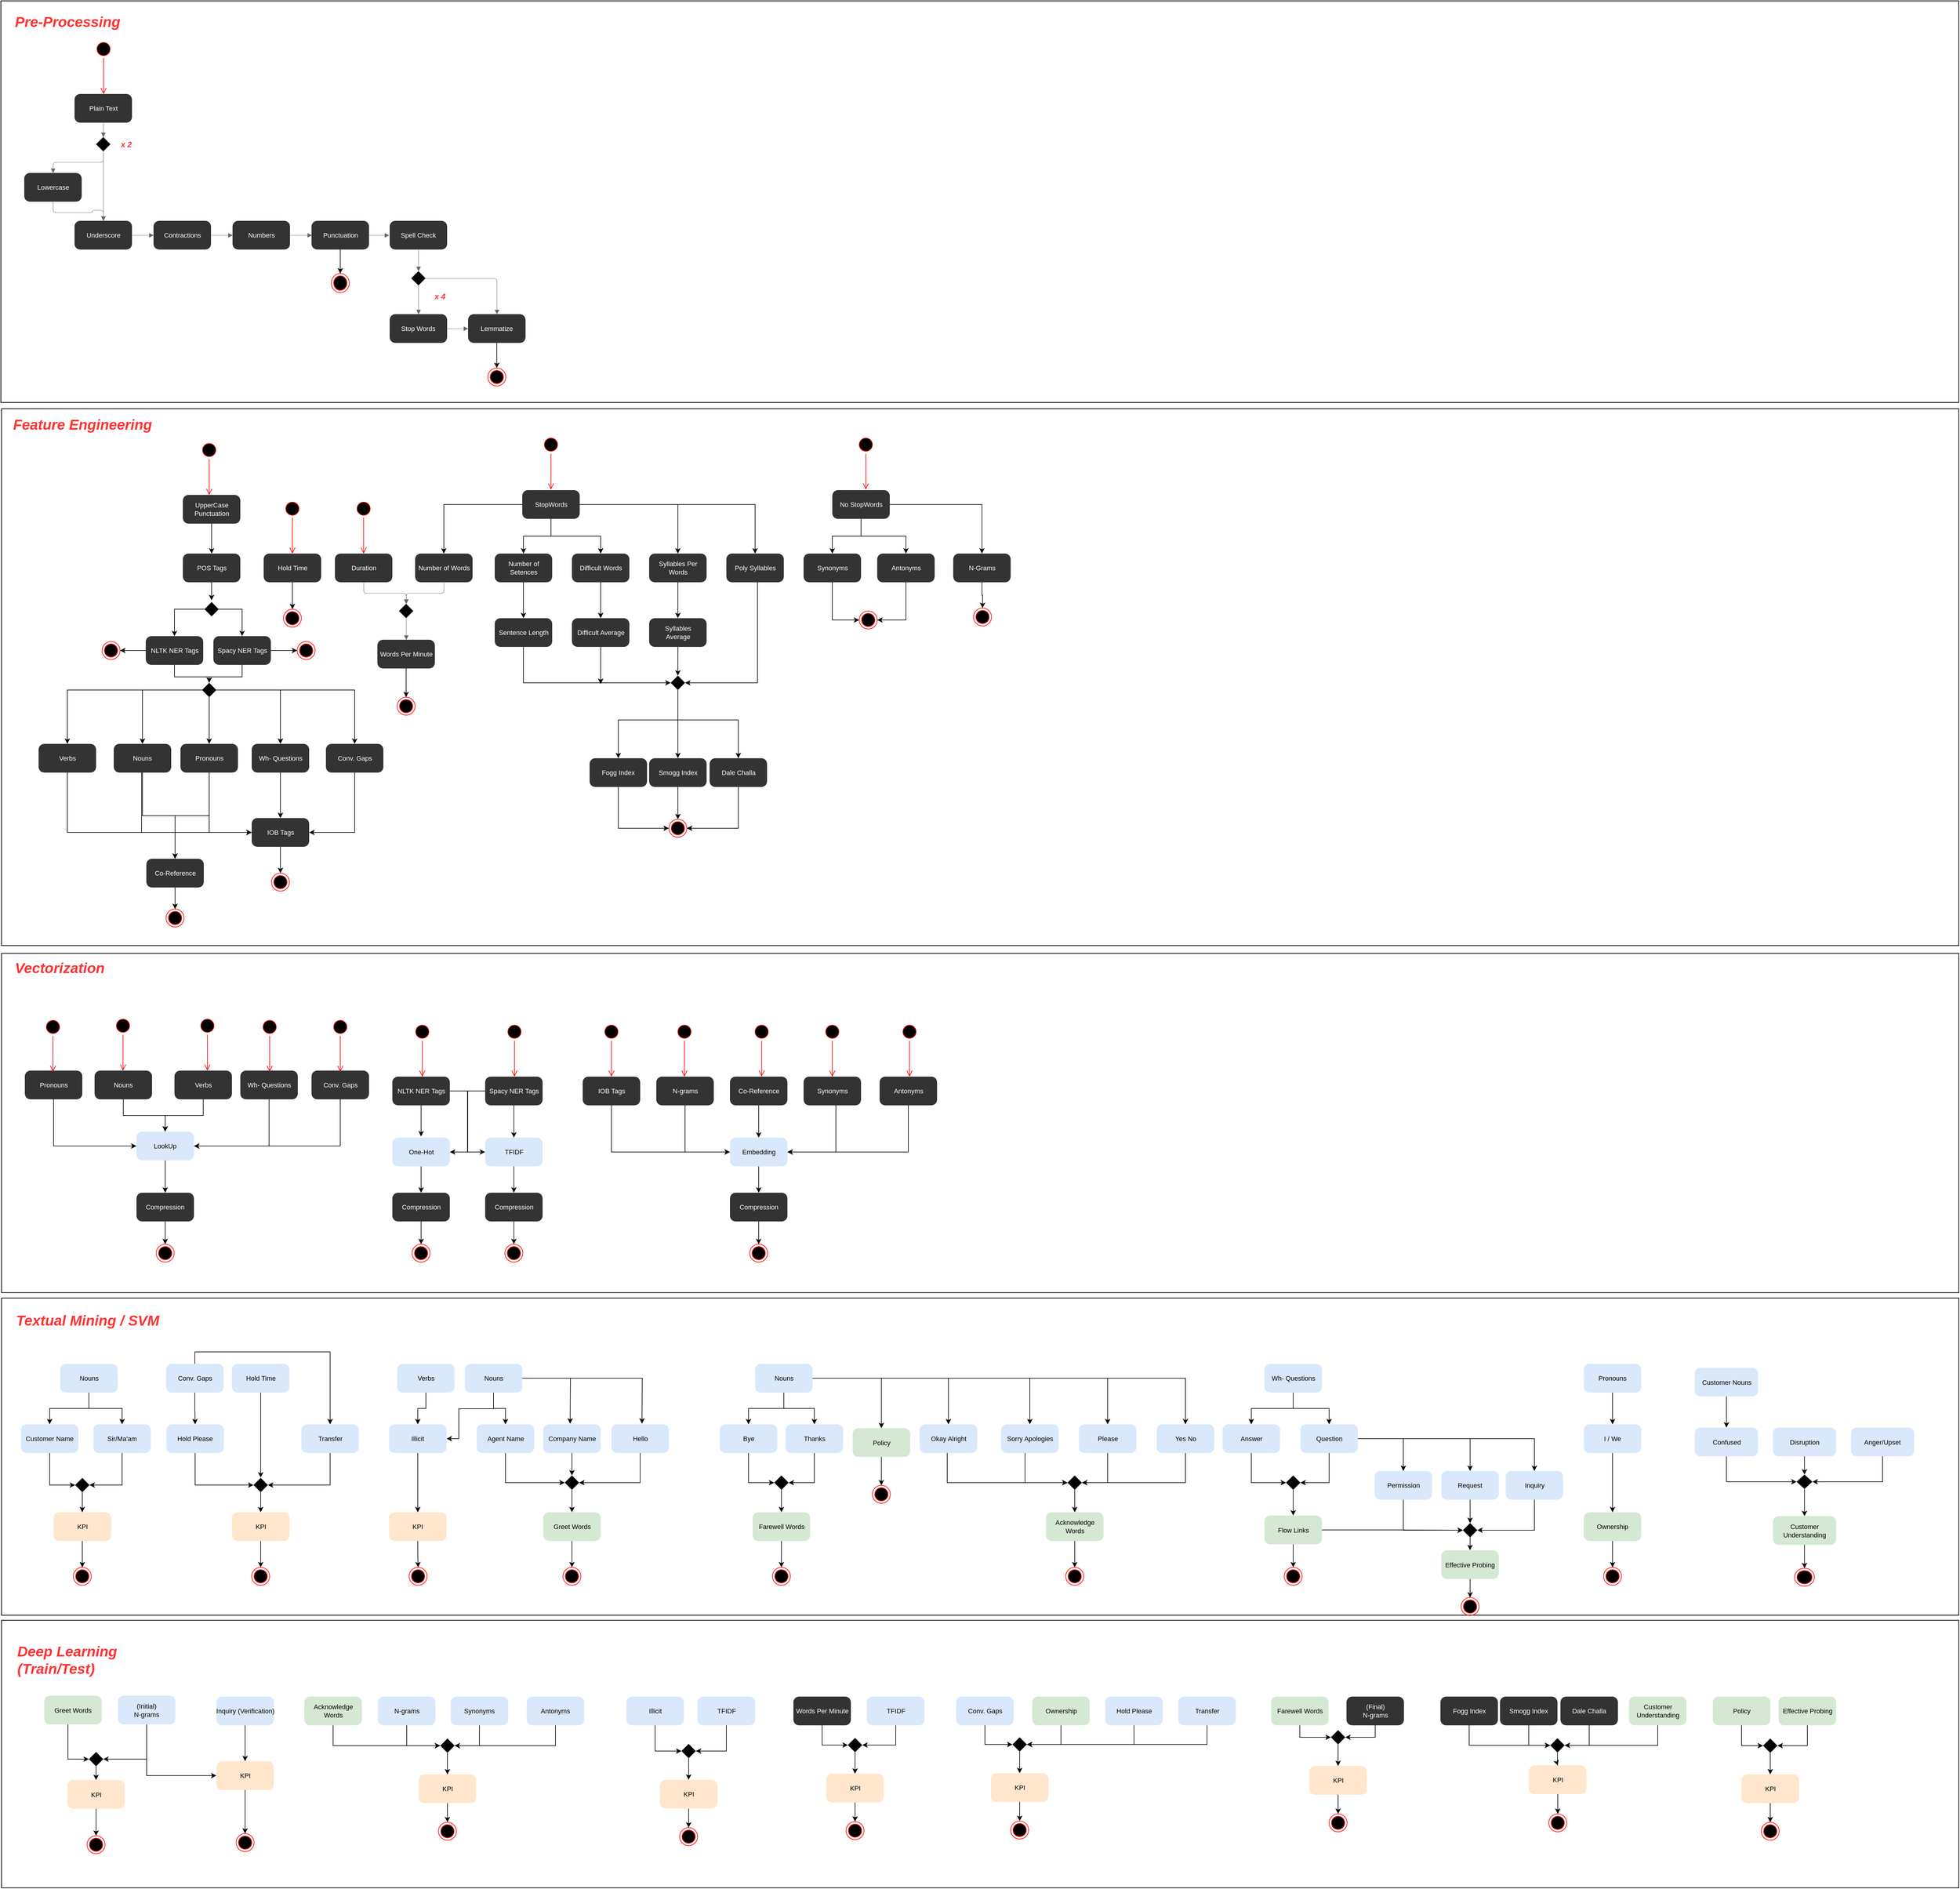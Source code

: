 <mxfile version="12.1.3" type="device" pages="1"><diagram name="Page-1" id="e7e014a7-5840-1c2e-5031-d8a46d1fe8dd"><mxGraphModel dx="1662" dy="1620" grid="1" gridSize="10" guides="1" tooltips="1" connect="1" arrows="1" fold="1" page="1" pageScale="1" pageWidth="1169" pageHeight="826" background="#ffffff" math="0" shadow="0"><root><mxCell id="0"/><mxCell id="1" parent="0"/><mxCell id="ZvrIZzDXT0skN1YlfsK0-68" value="" style="html=1;whiteSpace=wrap;fillColor=none;container=1;fontSize=11;spacing=0;strokeOpacity=100;fillOpacity=0;strokeWidth=1.2;fontColor=#FFFFFF;" parent="1" vertex="1"><mxGeometry x="130.5" y="-47.5" width="3271" height="671" as="geometry"/></mxCell><mxCell id="SiElrPLli-jKlXH-_l26-138" value="" style="html=1;whiteSpace=wrap;fillColor=none;container=1;fontSize=11;spacing=0;strokeOpacity=100;fillOpacity=0;strokeWidth=1.2;fontColor=#FFFFFF;" parent="1" vertex="1"><mxGeometry x="131.5" y="2658.5" width="3270" height="447" as="geometry"><mxRectangle x="9" y="2130" width="50" height="40" as="alternateBounds"/></mxGeometry></mxCell><mxCell id="CPAkInxzpl_mORYb6umG-186" value="" style="html=1;whiteSpace=wrap;fillColor=none;container=1;fontSize=11;spacing=0;strokeOpacity=100;fillOpacity=0;strokeWidth=1.2;fontColor=#FFFFFF;" parent="1" vertex="1"><mxGeometry x="131.5" y="2120" width="3270" height="530" as="geometry"><mxRectangle x="9" y="2130" width="50" height="40" as="alternateBounds"/></mxGeometry></mxCell><mxCell id="CPAkInxzpl_mORYb6umG-187" value="" style="html=1;whiteSpace=wrap;fillColor=none;container=1;fontSize=11;spacing=0;strokeOpacity=100;fillOpacity=0;strokeWidth=1.2;fontColor=#FFFFFF;" parent="1" vertex="1"><mxGeometry x="131.5" y="634" width="3270" height="897" as="geometry"/></mxCell><mxCell id="CPAkInxzpl_mORYb6umG-188" value="" style="html=1;whiteSpace=wrap;fillColor=none;container=1;fontSize=11;spacing=0;strokeOpacity=100;fillOpacity=0;strokeWidth=1.2;fontColor=#FFFFFF;" parent="1" vertex="1"><mxGeometry x="131.5" y="1544" width="3270" height="567" as="geometry"/></mxCell><mxCell id="ZvrIZzDXT0skN1YlfsK0-45" value="Plain Text" style="html=1;whiteSpace=wrap;rounded=1;arcSize=20;fontSize=11;spacing=0;strokeOpacity=0;fillOpacity=100;fillColor=#333333;strokeWidth=1.2;fontColor=#FFFFFF;" parent="1" vertex="1"><mxGeometry x="253.5" y="108" width="96" height="48" as="geometry"/></mxCell><mxCell id="ZvrIZzDXT0skN1YlfsK0-46" value="Lowercase" style="html=1;whiteSpace=wrap;rounded=1;arcSize=20;fontSize=11;spacing=0;strokeOpacity=0;fillOpacity=100;fillColor=#333333;strokeWidth=1.2;fontColor=#FFFFFF;" parent="1" vertex="1"><mxGeometry x="169.5" y="240" width="96" height="48" as="geometry"/></mxCell><mxCell id="ZvrIZzDXT0skN1YlfsK0-47" value="Numbers" style="html=1;whiteSpace=wrap;rounded=1;arcSize=20;fontSize=11;spacing=0;strokeOpacity=0;fillOpacity=100;fillColor=#333333;strokeWidth=1.2;fontColor=#FFFFFF;" parent="1" vertex="1"><mxGeometry x="517.5" y="320" width="96" height="48" as="geometry"/></mxCell><mxCell id="ZvrIZzDXT0skN1YlfsK0-48" value="Underscore" style="html=1;whiteSpace=wrap;rounded=1;arcSize=20;fontSize=11;spacing=0;strokeOpacity=0;fillOpacity=100;fillColor=#333333;strokeWidth=1.2;fontColor=#FFFFFF;" parent="1" vertex="1"><mxGeometry x="253.5" y="320" width="96" height="48" as="geometry"/></mxCell><mxCell id="ZvrIZzDXT0skN1YlfsK0-49" value="Contractions" style="html=1;whiteSpace=wrap;rounded=1;arcSize=20;fontSize=11;spacing=0;strokeOpacity=0;fillOpacity=100;fillColor=#333333;strokeWidth=1.2;fontColor=#FFFFFF;" parent="1" vertex="1"><mxGeometry x="385.5" y="320" width="96" height="48" as="geometry"/></mxCell><mxCell id="ZvrIZzDXT0skN1YlfsK0-189" style="edgeStyle=orthogonalEdgeStyle;rounded=0;orthogonalLoop=1;jettySize=auto;html=1;entryX=0.5;entryY=0;entryDx=0;entryDy=0;fontColor=#FF3333;" parent="1" source="ZvrIZzDXT0skN1YlfsK0-53" target="ZvrIZzDXT0skN1YlfsK0-142" edge="1"><mxGeometry relative="1" as="geometry"/></mxCell><mxCell id="ZvrIZzDXT0skN1YlfsK0-53" value="Punctuation" style="html=1;whiteSpace=wrap;rounded=1;arcSize=20;fontSize=11;spacing=0;strokeOpacity=0;fillOpacity=100;fillColor=#333333;strokeWidth=1.2;fontColor=#FFFFFF;" parent="1" vertex="1"><mxGeometry x="649.5" y="320" width="96" height="48" as="geometry"/></mxCell><mxCell id="ZvrIZzDXT0skN1YlfsK0-56" value="Spell Check" style="html=1;whiteSpace=wrap;rounded=1;arcSize=20;fontSize=11;spacing=0;strokeOpacity=0;fillOpacity=100;fillColor=#333333;strokeWidth=1.2;fontColor=#FFFFFF;" parent="1" vertex="1"><mxGeometry x="780" y="320" width="96" height="48" as="geometry"/></mxCell><mxCell id="ZvrIZzDXT0skN1YlfsK0-188" style="edgeStyle=orthogonalEdgeStyle;rounded=0;orthogonalLoop=1;jettySize=auto;html=1;entryX=0.5;entryY=0;entryDx=0;entryDy=0;fontColor=#FF3333;" parent="1" source="ZvrIZzDXT0skN1YlfsK0-57" target="ZvrIZzDXT0skN1YlfsK0-143" edge="1"><mxGeometry relative="1" as="geometry"/></mxCell><mxCell id="ZvrIZzDXT0skN1YlfsK0-57" value="Lemmatize" style="html=1;whiteSpace=wrap;rounded=1;arcSize=20;fontSize=11;spacing=0;strokeOpacity=0;fillOpacity=100;fillColor=#333333;strokeWidth=1.2;fontColor=#FFFFFF;" parent="1" vertex="1"><mxGeometry x="911" y="476" width="96" height="48" as="geometry"/></mxCell><mxCell id="ZvrIZzDXT0skN1YlfsK0-58" value="Stop Words" style="html=1;whiteSpace=wrap;rounded=1;arcSize=20;fontSize=11;spacing=0;strokeOpacity=0;fillOpacity=100;fillColor=#333333;strokeWidth=1.2;fontColor=#FFFFFF;" parent="1" vertex="1"><mxGeometry x="780" y="476" width="96" height="48" as="geometry"/></mxCell><mxCell id="ZvrIZzDXT0skN1YlfsK0-59" value="" style="html=1;jettySize=18;fontSize=11;strokeColor=#666666;strokeOpacity=100;strokeWidth=0.6;rounded=1;arcSize=10;edgeStyle=orthogonalEdgeStyle;startArrow=none;endArrow=block;endFill=1;exitX=0.5;exitY=1;exitPerimeter=1;entryX=0.5;entryY=0;entryPerimeter=1;fontColor=#FFFFFF;" parent="1" source="ZvrIZzDXT0skN1YlfsK0-46" target="ZvrIZzDXT0skN1YlfsK0-48" edge="1"><mxGeometry width="100" height="100" relative="1" as="geometry"/></mxCell><mxCell id="ZvrIZzDXT0skN1YlfsK0-60" value="" style="html=1;jettySize=18;fontSize=11;strokeColor=#666666;strokeOpacity=100;strokeWidth=0.6;rounded=1;arcSize=10;edgeStyle=orthogonalEdgeStyle;startArrow=none;endArrow=block;endFill=1;exitX=1;exitY=0.5;exitPerimeter=1;entryX=0;entryY=0.5;entryPerimeter=1;fontColor=#FFFFFF;" parent="1" source="ZvrIZzDXT0skN1YlfsK0-48" target="ZvrIZzDXT0skN1YlfsK0-49" edge="1"><mxGeometry width="100" height="100" relative="1" as="geometry"/></mxCell><mxCell id="ZvrIZzDXT0skN1YlfsK0-61" value="" style="html=1;jettySize=18;fontSize=11;strokeColor=#666666;strokeOpacity=100;strokeWidth=0.6;rounded=1;arcSize=10;edgeStyle=orthogonalEdgeStyle;startArrow=none;endArrow=block;endFill=1;exitX=1;exitY=0.5;exitPerimeter=1;entryX=0;entryY=0.5;entryPerimeter=1;fontColor=#FFFFFF;" parent="1" source="ZvrIZzDXT0skN1YlfsK0-49" target="ZvrIZzDXT0skN1YlfsK0-47" edge="1"><mxGeometry width="100" height="100" relative="1" as="geometry"/></mxCell><mxCell id="ZvrIZzDXT0skN1YlfsK0-62" value="" style="html=1;jettySize=18;fontSize=11;strokeColor=#666666;strokeOpacity=100;strokeWidth=0.6;rounded=1;arcSize=10;edgeStyle=orthogonalEdgeStyle;startArrow=none;endArrow=block;endFill=1;exitX=1;exitY=0.5;exitPerimeter=1;entryX=0;entryY=0.5;entryPerimeter=1;fontColor=#FFFFFF;" parent="1" source="ZvrIZzDXT0skN1YlfsK0-47" edge="1"><mxGeometry width="100" height="100" relative="1" as="geometry"><mxPoint x="650" y="344" as="targetPoint"/></mxGeometry></mxCell><mxCell id="ZvrIZzDXT0skN1YlfsK0-70" value="x 2" style="html=1;whiteSpace=wrap;;fontSize=13;fontColor=#FF3333;fontStyle=3;align=left;spacing=5;strokeOpacity=0;fillOpacity=0;fillColor=#ffffff;strokeWidth=1.2;" parent="1" vertex="1"><mxGeometry x="325.5" y="174" width="144" height="36" as="geometry"/></mxCell><mxCell id="ZvrIZzDXT0skN1YlfsK0-71" value="Number of Words" style="html=1;whiteSpace=wrap;rounded=1;arcSize=20;fontSize=11;spacing=0;strokeOpacity=0;fillOpacity=100;fillColor=#333333;strokeWidth=1.2;fontColor=#FFFFFF;" parent="1" vertex="1"><mxGeometry x="822.5" y="876" width="96" height="48" as="geometry"/></mxCell><mxCell id="ZvrIZzDXT0skN1YlfsK0-126" style="edgeStyle=orthogonalEdgeStyle;rounded=0;orthogonalLoop=1;jettySize=auto;html=1;entryX=0.5;entryY=0;entryDx=0;entryDy=0;fontColor=#FF3333;" parent="1" source="ZvrIZzDXT0skN1YlfsK0-72" target="ZvrIZzDXT0skN1YlfsK0-96" edge="1"><mxGeometry relative="1" as="geometry"/></mxCell><mxCell id="ZvrIZzDXT0skN1YlfsK0-72" value="Number of Setences" style="html=1;whiteSpace=wrap;rounded=1;arcSize=20;fontSize=11;spacing=0;strokeOpacity=0;fillOpacity=100;fillColor=#333333;strokeWidth=1.2;fontColor=#FFFFFF;" parent="1" vertex="1"><mxGeometry x="955.5" y="876" width="96" height="48" as="geometry"/></mxCell><mxCell id="ZvrIZzDXT0skN1YlfsK0-73" value="Duration" style="html=1;whiteSpace=wrap;rounded=1;arcSize=20;fontSize=11;spacing=0;strokeOpacity=0;fillOpacity=100;fillColor=#333333;strokeWidth=1.2;fontColor=#FFFFFF;" parent="1" vertex="1"><mxGeometry x="688.5" y="876" width="96" height="48" as="geometry"/></mxCell><mxCell id="ZvrIZzDXT0skN1YlfsK0-175" style="edgeStyle=orthogonalEdgeStyle;rounded=0;orthogonalLoop=1;jettySize=auto;html=1;entryX=0.5;entryY=0;entryDx=0;entryDy=0;fontColor=#FF3333;" parent="1" source="ZvrIZzDXT0skN1YlfsK0-74" target="ZvrIZzDXT0skN1YlfsK0-174" edge="1"><mxGeometry relative="1" as="geometry"/></mxCell><mxCell id="ZvrIZzDXT0skN1YlfsK0-74" value="Words Per Minute" style="html=1;whiteSpace=wrap;rounded=1;arcSize=20;fontSize=11;spacing=0;strokeOpacity=0;fillOpacity=100;fillColor=#333333;strokeWidth=1.2;fontColor=#FFFFFF;" parent="1" vertex="1"><mxGeometry x="759.5" y="1020" width="96" height="48" as="geometry"/></mxCell><mxCell id="ZvrIZzDXT0skN1YlfsK0-173" style="edgeStyle=orthogonalEdgeStyle;rounded=0;orthogonalLoop=1;jettySize=auto;html=1;entryX=0.5;entryY=0;entryDx=0;entryDy=0;fontColor=#FF3333;" parent="1" source="ZvrIZzDXT0skN1YlfsK0-75" target="ZvrIZzDXT0skN1YlfsK0-172" edge="1"><mxGeometry relative="1" as="geometry"/></mxCell><mxCell id="ZvrIZzDXT0skN1YlfsK0-75" value="Hold Time" style="html=1;whiteSpace=wrap;rounded=1;arcSize=20;fontSize=11;spacing=0;strokeOpacity=0;fillOpacity=100;fillColor=#333333;strokeWidth=1.2;fontColor=#FFFFFF;" parent="1" vertex="1"><mxGeometry x="569.5" y="876" width="96" height="48" as="geometry"/></mxCell><mxCell id="ZvrIZzDXT0skN1YlfsK0-127" style="edgeStyle=orthogonalEdgeStyle;rounded=0;orthogonalLoop=1;jettySize=auto;html=1;entryX=0.5;entryY=0;entryDx=0;entryDy=0;fontColor=#FF3333;" parent="1" source="ZvrIZzDXT0skN1YlfsK0-76" target="ZvrIZzDXT0skN1YlfsK0-99" edge="1"><mxGeometry relative="1" as="geometry"/></mxCell><mxCell id="ZvrIZzDXT0skN1YlfsK0-76" value="Difficult Words" style="html=1;whiteSpace=wrap;rounded=1;arcSize=20;fontSize=11;spacing=0;strokeOpacity=0;fillOpacity=100;fillColor=#333333;strokeWidth=1.2;fontColor=#FFFFFF;" parent="1" vertex="1"><mxGeometry x="1084.5" y="876" width="96" height="48" as="geometry"/></mxCell><mxCell id="ZvrIZzDXT0skN1YlfsK0-77" value="" style="html=1;whiteSpace=wrap;shape=rhombus;;fontSize=11;spacing=0;strokeOpacity=0;fillOpacity=100;fillColor=#000000;strokeWidth=1.2;fontColor=#FFFFFF;" parent="1" vertex="1"><mxGeometry x="289.5" y="180" width="24" height="24" as="geometry"/></mxCell><mxCell id="ZvrIZzDXT0skN1YlfsK0-78" value="" style="html=1;jettySize=18;fontSize=11;strokeColor=#666666;strokeOpacity=100;strokeWidth=0.6;rounded=1;arcSize=10;edgeStyle=orthogonalEdgeStyle;startArrow=none;endArrow=block;endFill=1;exitX=0.5;exitY=1;exitPerimeter=1;entryX=0.5;entryY=0;entryPerimeter=1;fontColor=#FFFFFF;" parent="1" source="ZvrIZzDXT0skN1YlfsK0-45" target="ZvrIZzDXT0skN1YlfsK0-77" edge="1"><mxGeometry width="100" height="100" relative="1" as="geometry"/></mxCell><mxCell id="ZvrIZzDXT0skN1YlfsK0-79" value="" style="html=1;jettySize=18;fontSize=11;strokeColor=#666666;strokeOpacity=100;strokeWidth=0.6;rounded=1;arcSize=10;edgeStyle=orthogonalEdgeStyle;startArrow=block;endFill=1;endArrow=none;exitX=0.5;exitY=0;exitPerimeter=1;entryX=0.5;entryY=1;entryPerimeter=1;fontColor=#FFFFFF;" parent="1" source="ZvrIZzDXT0skN1YlfsK0-46" target="ZvrIZzDXT0skN1YlfsK0-77" edge="1"><mxGeometry width="100" height="100" relative="1" as="geometry"/></mxCell><mxCell id="ZvrIZzDXT0skN1YlfsK0-80" value="" style="html=1;jettySize=18;fontSize=11;strokeColor=#666666;strokeOpacity=100;strokeWidth=0.6;rounded=1;arcSize=10;edgeStyle=orthogonalEdgeStyle;startArrow=block;endFill=1;endArrow=none;exitX=0.5;exitY=0;exitPerimeter=1;entryX=0.5;entryY=1;entryPerimeter=1;fontColor=#FFFFFF;" parent="1" source="ZvrIZzDXT0skN1YlfsK0-48" target="ZvrIZzDXT0skN1YlfsK0-77" edge="1"><mxGeometry width="100" height="100" relative="1" as="geometry"/></mxCell><mxCell id="ZvrIZzDXT0skN1YlfsK0-82" value="" style="html=1;jettySize=18;fontSize=11;strokeColor=#666666;strokeOpacity=100;strokeWidth=0.6;rounded=1;arcSize=10;edgeStyle=orthogonalEdgeStyle;startArrow=block;endFill=1;endArrow=none;exitX=0;exitY=0.5;exitPerimeter=1;entryX=1;entryY=0.5;entryPerimeter=1;fontColor=#FFFFFF;" parent="1" target="ZvrIZzDXT0skN1YlfsK0-53" edge="1"><mxGeometry width="100" height="100" relative="1" as="geometry"><mxPoint x="779" y="344" as="sourcePoint"/></mxGeometry></mxCell><mxCell id="ZvrIZzDXT0skN1YlfsK0-83" value="" style="html=1;whiteSpace=wrap;shape=rhombus;;fontSize=11;spacing=0;strokeOpacity=0;fillOpacity=100;fillColor=#000000;strokeWidth=1.2;fontColor=#FFFFFF;" parent="1" vertex="1"><mxGeometry x="816" y="404" width="24" height="24" as="geometry"/></mxCell><mxCell id="ZvrIZzDXT0skN1YlfsK0-84" value="" style="html=1;jettySize=18;fontSize=11;strokeColor=#666666;strokeOpacity=100;strokeWidth=0.6;rounded=1;arcSize=10;edgeStyle=orthogonalEdgeStyle;startArrow=none;endArrow=block;endFill=1;exitX=0.5;exitY=1;exitPerimeter=1;entryX=0.5;entryY=0;entryPerimeter=1;fontColor=#FFFFFF;" parent="1" source="ZvrIZzDXT0skN1YlfsK0-56" target="ZvrIZzDXT0skN1YlfsK0-83" edge="1"><mxGeometry width="100" height="100" relative="1" as="geometry"/></mxCell><mxCell id="ZvrIZzDXT0skN1YlfsK0-85" value="" style="html=1;jettySize=18;fontSize=11;strokeColor=#666666;strokeOpacity=100;strokeWidth=0.6;rounded=1;arcSize=10;edgeStyle=orthogonalEdgeStyle;startArrow=block;endFill=1;endArrow=none;exitX=0.5;exitY=0;exitPerimeter=1;entryX=0.5;entryY=1;entryPerimeter=1;fontColor=#FFFFFF;" parent="1" source="ZvrIZzDXT0skN1YlfsK0-58" target="ZvrIZzDXT0skN1YlfsK0-83" edge="1"><mxGeometry width="100" height="100" relative="1" as="geometry"/></mxCell><mxCell id="ZvrIZzDXT0skN1YlfsK0-86" value="" style="html=1;jettySize=18;fontSize=11;strokeColor=#666666;strokeOpacity=100;strokeWidth=0.6;rounded=1;arcSize=10;edgeStyle=orthogonalEdgeStyle;startArrow=block;endFill=1;endArrow=none;exitX=0.5;exitY=0;exitPerimeter=1;entryX=1;entryY=0.5;entryPerimeter=1;fontColor=#FFFFFF;" parent="1" source="ZvrIZzDXT0skN1YlfsK0-57" target="ZvrIZzDXT0skN1YlfsK0-83" edge="1"><mxGeometry width="100" height="100" relative="1" as="geometry"/></mxCell><mxCell id="ZvrIZzDXT0skN1YlfsK0-87" value="" style="html=1;jettySize=18;fontSize=11;strokeColor=#666666;strokeOpacity=100;strokeWidth=0.6;rounded=1;arcSize=10;edgeStyle=orthogonalEdgeStyle;startArrow=none;endArrow=block;endFill=1;exitX=1;exitY=0.5;exitPerimeter=1;entryX=0;entryY=0.5;entryPerimeter=1;fontColor=#FFFFFF;" parent="1" source="ZvrIZzDXT0skN1YlfsK0-58" target="ZvrIZzDXT0skN1YlfsK0-57" edge="1"><mxGeometry width="100" height="100" relative="1" as="geometry"/></mxCell><mxCell id="ZvrIZzDXT0skN1YlfsK0-88" value="x 4" style="html=1;whiteSpace=wrap;;fontSize=13;fontColor=#FF3333;fontStyle=3;align=left;spacing=5;strokeOpacity=0;fillOpacity=0;fillColor=#ffffff;strokeWidth=1.2;" parent="1" vertex="1"><mxGeometry x="850" y="428" width="144" height="36" as="geometry"/></mxCell><mxCell id="ZvrIZzDXT0skN1YlfsK0-92" value="" style="html=1;whiteSpace=wrap;shape=rhombus;;fontSize=11;spacing=0;strokeOpacity=0;fillOpacity=100;fillColor=#000000;strokeWidth=1.2;fontColor=#FFFFFF;" parent="1" vertex="1"><mxGeometry x="795.5" y="960" width="24" height="24" as="geometry"/></mxCell><mxCell id="ZvrIZzDXT0skN1YlfsK0-93" value="" style="html=1;jettySize=18;fontSize=11;strokeColor=#666666;strokeOpacity=100;strokeWidth=0.6;rounded=1;arcSize=10;edgeStyle=orthogonalEdgeStyle;startArrow=none;endArrow=block;endFill=1;exitX=0.5;exitY=1;exitPerimeter=1;entryX=0.5;entryY=0;entryPerimeter=1;fontColor=#FFFFFF;" parent="1" source="ZvrIZzDXT0skN1YlfsK0-73" target="ZvrIZzDXT0skN1YlfsK0-92" edge="1"><mxGeometry width="100" height="100" relative="1" as="geometry"/></mxCell><mxCell id="ZvrIZzDXT0skN1YlfsK0-94" value="" style="html=1;jettySize=18;fontSize=11;strokeColor=#666666;strokeOpacity=100;strokeWidth=0.6;rounded=1;arcSize=10;edgeStyle=orthogonalEdgeStyle;startArrow=none;endArrow=block;endFill=1;exitX=0.5;exitY=1;exitPerimeter=1;entryX=0.5;entryY=0;entryPerimeter=1;fontColor=#FFFFFF;" parent="1" source="ZvrIZzDXT0skN1YlfsK0-71" target="ZvrIZzDXT0skN1YlfsK0-92" edge="1"><mxGeometry width="100" height="100" relative="1" as="geometry"/></mxCell><mxCell id="ZvrIZzDXT0skN1YlfsK0-95" value="" style="html=1;jettySize=18;fontSize=11;strokeColor=#666666;strokeOpacity=100;strokeWidth=0.6;rounded=1;arcSize=10;edgeStyle=orthogonalEdgeStyle;startArrow=block;endFill=1;endArrow=none;exitX=0.5;exitY=0;exitPerimeter=1;entryX=0.5;entryY=1;entryPerimeter=1;fontColor=#FFFFFF;" parent="1" source="ZvrIZzDXT0skN1YlfsK0-74" target="ZvrIZzDXT0skN1YlfsK0-92" edge="1"><mxGeometry width="100" height="100" relative="1" as="geometry"/></mxCell><mxCell id="ZvrIZzDXT0skN1YlfsK0-131" style="edgeStyle=orthogonalEdgeStyle;rounded=0;orthogonalLoop=1;jettySize=auto;html=1;entryX=0;entryY=0.5;entryDx=0;entryDy=0;fontColor=#FF3333;" parent="1" source="ZvrIZzDXT0skN1YlfsK0-96" target="ZvrIZzDXT0skN1YlfsK0-130" edge="1"><mxGeometry relative="1" as="geometry"><Array as="points"><mxPoint x="1003.5" y="1092"/></Array></mxGeometry></mxCell><mxCell id="ZvrIZzDXT0skN1YlfsK0-96" value="Sentence Length" style="html=1;whiteSpace=wrap;rounded=1;arcSize=20;fontSize=11;spacing=0;strokeOpacity=0;fillOpacity=100;fillColor=#333333;strokeWidth=1.2;fontColor=#FFFFFF;" parent="1" vertex="1"><mxGeometry x="955.5" y="984" width="96" height="48" as="geometry"/></mxCell><mxCell id="ZvrIZzDXT0skN1YlfsK0-177" style="edgeStyle=orthogonalEdgeStyle;rounded=0;orthogonalLoop=1;jettySize=auto;html=1;entryX=0;entryY=0.5;entryDx=0;entryDy=0;fontColor=#FF3333;" parent="1" source="ZvrIZzDXT0skN1YlfsK0-97" target="ZvrIZzDXT0skN1YlfsK0-176" edge="1"><mxGeometry relative="1" as="geometry"><Array as="points"><mxPoint x="1162.5" y="1335"/></Array></mxGeometry></mxCell><mxCell id="ZvrIZzDXT0skN1YlfsK0-97" value="Fogg Index" style="html=1;whiteSpace=wrap;rounded=1;arcSize=20;fontSize=11;spacing=0;strokeOpacity=0;fillOpacity=100;fillColor=#333333;strokeWidth=1.2;fontColor=#FFFFFF;" parent="1" vertex="1"><mxGeometry x="1114" y="1218" width="96" height="48" as="geometry"/></mxCell><mxCell id="ZvrIZzDXT0skN1YlfsK0-128" style="edgeStyle=orthogonalEdgeStyle;rounded=0;orthogonalLoop=1;jettySize=auto;html=1;fontColor=#FF3333;" parent="1" source="ZvrIZzDXT0skN1YlfsK0-98" target="ZvrIZzDXT0skN1YlfsK0-100" edge="1"><mxGeometry relative="1" as="geometry"/></mxCell><mxCell id="ZvrIZzDXT0skN1YlfsK0-98" value="Syllables Per Words" style="html=1;whiteSpace=wrap;rounded=1;arcSize=20;fontSize=11;spacing=0;strokeOpacity=0;fillOpacity=100;fillColor=#333333;strokeWidth=1.2;fontColor=#FFFFFF;" parent="1" vertex="1"><mxGeometry x="1213.5" y="876" width="96" height="48" as="geometry"/></mxCell><mxCell id="ZvrIZzDXT0skN1YlfsK0-135" style="edgeStyle=orthogonalEdgeStyle;rounded=0;orthogonalLoop=1;jettySize=auto;html=1;fontColor=#FF3333;" parent="1" source="ZvrIZzDXT0skN1YlfsK0-99" edge="1"><mxGeometry relative="1" as="geometry"><mxPoint x="1132.5" y="1094" as="targetPoint"/></mxGeometry></mxCell><mxCell id="ZvrIZzDXT0skN1YlfsK0-99" value="Difficult Average" style="html=1;whiteSpace=wrap;rounded=1;arcSize=20;fontSize=11;spacing=0;strokeOpacity=0;fillOpacity=100;fillColor=#333333;strokeWidth=1.2;fontColor=#FFFFFF;" parent="1" vertex="1"><mxGeometry x="1084.5" y="984" width="96" height="48" as="geometry"/></mxCell><mxCell id="ZvrIZzDXT0skN1YlfsK0-136" style="edgeStyle=orthogonalEdgeStyle;rounded=0;orthogonalLoop=1;jettySize=auto;html=1;entryX=0.5;entryY=0;entryDx=0;entryDy=0;fontColor=#FF3333;" parent="1" source="ZvrIZzDXT0skN1YlfsK0-100" target="ZvrIZzDXT0skN1YlfsK0-130" edge="1"><mxGeometry relative="1" as="geometry"/></mxCell><mxCell id="ZvrIZzDXT0skN1YlfsK0-100" value="Syllables &lt;br&gt;Average" style="html=1;whiteSpace=wrap;rounded=1;arcSize=20;fontSize=11;spacing=0;strokeOpacity=0;fillOpacity=100;fillColor=#333333;strokeWidth=1.2;fontColor=#FFFFFF;" parent="1" vertex="1"><mxGeometry x="1213.5" y="984" width="96" height="48" as="geometry"/></mxCell><mxCell id="ZvrIZzDXT0skN1YlfsK0-178" style="edgeStyle=orthogonalEdgeStyle;rounded=0;orthogonalLoop=1;jettySize=auto;html=1;entryX=0.5;entryY=0;entryDx=0;entryDy=0;fontColor=#FF3333;" parent="1" source="ZvrIZzDXT0skN1YlfsK0-101" target="ZvrIZzDXT0skN1YlfsK0-176" edge="1"><mxGeometry relative="1" as="geometry"/></mxCell><mxCell id="ZvrIZzDXT0skN1YlfsK0-101" value="Smogg Index" style="html=1;whiteSpace=wrap;rounded=1;arcSize=20;fontSize=11;spacing=0;strokeOpacity=0;fillOpacity=100;fillColor=#333333;strokeWidth=1.2;fontColor=#FFFFFF;" parent="1" vertex="1"><mxGeometry x="1213.5" y="1218" width="96" height="48" as="geometry"/></mxCell><mxCell id="ZvrIZzDXT0skN1YlfsK0-179" style="edgeStyle=orthogonalEdgeStyle;rounded=0;orthogonalLoop=1;jettySize=auto;html=1;entryX=1;entryY=0.5;entryDx=0;entryDy=0;fontColor=#FF3333;" parent="1" source="ZvrIZzDXT0skN1YlfsK0-102" target="ZvrIZzDXT0skN1YlfsK0-176" edge="1"><mxGeometry relative="1" as="geometry"><Array as="points"><mxPoint x="1362.5" y="1335"/></Array></mxGeometry></mxCell><mxCell id="ZvrIZzDXT0skN1YlfsK0-102" value="Dale Challa" style="html=1;whiteSpace=wrap;rounded=1;arcSize=20;fontSize=11;spacing=0;strokeOpacity=0;fillOpacity=100;fillColor=#333333;strokeWidth=1.2;fontColor=#FFFFFF;" parent="1" vertex="1"><mxGeometry x="1314.5" y="1218" width="96" height="48" as="geometry"/></mxCell><mxCell id="ZvrIZzDXT0skN1YlfsK0-137" style="edgeStyle=orthogonalEdgeStyle;rounded=0;orthogonalLoop=1;jettySize=auto;html=1;entryX=1;entryY=0.5;entryDx=0;entryDy=0;fontColor=#FF3333;" parent="1" source="ZvrIZzDXT0skN1YlfsK0-103" target="ZvrIZzDXT0skN1YlfsK0-130" edge="1"><mxGeometry relative="1" as="geometry"><Array as="points"><mxPoint x="1394.5" y="1092"/></Array></mxGeometry></mxCell><mxCell id="ZvrIZzDXT0skN1YlfsK0-103" value="Poly Syllables" style="html=1;whiteSpace=wrap;rounded=1;arcSize=20;fontSize=11;spacing=0;strokeOpacity=0;fillOpacity=100;fillColor=#333333;strokeWidth=1.2;fontColor=#FFFFFF;" parent="1" vertex="1"><mxGeometry x="1342.5" y="876" width="96" height="48" as="geometry"/></mxCell><mxCell id="ZvrIZzDXT0skN1YlfsK0-181" style="edgeStyle=orthogonalEdgeStyle;rounded=0;orthogonalLoop=1;jettySize=auto;html=1;entryX=0;entryY=0.5;entryDx=0;entryDy=0;fontColor=#FF3333;" parent="1" source="ZvrIZzDXT0skN1YlfsK0-104" target="ZvrIZzDXT0skN1YlfsK0-180" edge="1"><mxGeometry relative="1" as="geometry"/></mxCell><mxCell id="ZvrIZzDXT0skN1YlfsK0-104" value="Synonyms" style="html=1;whiteSpace=wrap;rounded=1;arcSize=20;fontSize=11;spacing=0;strokeOpacity=0;fillOpacity=100;fillColor=#333333;strokeWidth=1.2;fontColor=#FFFFFF;" parent="1" vertex="1"><mxGeometry x="1471.5" y="876" width="96" height="48" as="geometry"/></mxCell><mxCell id="ZvrIZzDXT0skN1YlfsK0-182" style="edgeStyle=orthogonalEdgeStyle;rounded=0;orthogonalLoop=1;jettySize=auto;html=1;entryX=1;entryY=0.5;entryDx=0;entryDy=0;fontColor=#FF3333;" parent="1" source="ZvrIZzDXT0skN1YlfsK0-105" target="ZvrIZzDXT0skN1YlfsK0-180" edge="1"><mxGeometry relative="1" as="geometry"><Array as="points"><mxPoint x="1642.5" y="987"/></Array></mxGeometry></mxCell><mxCell id="ZvrIZzDXT0skN1YlfsK0-105" value="Antonyms" style="html=1;whiteSpace=wrap;rounded=1;arcSize=20;fontSize=11;spacing=0;strokeOpacity=0;fillOpacity=100;fillColor=#333333;strokeWidth=1.2;fontColor=#FFFFFF;" parent="1" vertex="1"><mxGeometry x="1594.5" y="876" width="96" height="48" as="geometry"/></mxCell><mxCell id="ZvrIZzDXT0skN1YlfsK0-116" style="edgeStyle=orthogonalEdgeStyle;rounded=0;orthogonalLoop=1;jettySize=auto;html=1;fontColor=#FF3333;" parent="1" source="ZvrIZzDXT0skN1YlfsK0-106" edge="1"><mxGeometry relative="1" as="geometry"><mxPoint x="482.5" y="954" as="targetPoint"/></mxGeometry></mxCell><mxCell id="ZvrIZzDXT0skN1YlfsK0-106" value="POS Tags" style="html=1;whiteSpace=wrap;rounded=1;arcSize=20;fontSize=11;spacing=0;strokeOpacity=0;fillOpacity=100;fillColor=#333333;strokeWidth=1.2;fontColor=#FFFFFF;" parent="1" vertex="1"><mxGeometry x="434.5" y="876" width="96" height="48" as="geometry"/></mxCell><mxCell id="ZvrIZzDXT0skN1YlfsK0-168" style="edgeStyle=orthogonalEdgeStyle;rounded=0;orthogonalLoop=1;jettySize=auto;html=1;entryX=0.5;entryY=0;entryDx=0;entryDy=0;fontColor=#FF3333;" parent="1" source="ZvrIZzDXT0skN1YlfsK0-107" target="ZvrIZzDXT0skN1YlfsK0-119" edge="1"><mxGeometry relative="1" as="geometry"/></mxCell><mxCell id="CPAkInxzpl_mORYb6umG-80" style="edgeStyle=orthogonalEdgeStyle;rounded=0;orthogonalLoop=1;jettySize=auto;html=1;entryX=1;entryY=0.5;entryDx=0;entryDy=0;" parent="1" source="ZvrIZzDXT0skN1YlfsK0-107" target="CPAkInxzpl_mORYb6umG-75" edge="1"><mxGeometry relative="1" as="geometry"/></mxCell><mxCell id="ZvrIZzDXT0skN1YlfsK0-107" value="NLTK NER Tags" style="html=1;whiteSpace=wrap;rounded=1;arcSize=20;fontSize=11;spacing=0;strokeOpacity=0;fillOpacity=100;fillColor=#333333;strokeWidth=1.2;fontColor=#FFFFFF;" parent="1" vertex="1"><mxGeometry x="372.5" y="1014" width="96" height="48" as="geometry"/></mxCell><mxCell id="ZvrIZzDXT0skN1YlfsK0-169" style="edgeStyle=orthogonalEdgeStyle;rounded=0;orthogonalLoop=1;jettySize=auto;html=1;entryX=0.5;entryY=0;entryDx=0;entryDy=0;fontColor=#FF3333;" parent="1" source="ZvrIZzDXT0skN1YlfsK0-108" target="ZvrIZzDXT0skN1YlfsK0-119" edge="1"><mxGeometry relative="1" as="geometry"/></mxCell><mxCell id="CPAkInxzpl_mORYb6umG-78" style="edgeStyle=orthogonalEdgeStyle;rounded=0;orthogonalLoop=1;jettySize=auto;html=1;entryX=0;entryY=0.5;entryDx=0;entryDy=0;" parent="1" source="ZvrIZzDXT0skN1YlfsK0-108" target="CPAkInxzpl_mORYb6umG-77" edge="1"><mxGeometry relative="1" as="geometry"/></mxCell><mxCell id="ZvrIZzDXT0skN1YlfsK0-108" value="Spacy NER Tags" style="html=1;whiteSpace=wrap;rounded=1;arcSize=20;fontSize=11;spacing=0;strokeOpacity=0;fillOpacity=100;fillColor=#333333;strokeWidth=1.2;fontColor=#FFFFFF;" parent="1" vertex="1"><mxGeometry x="485.5" y="1014" width="96" height="48" as="geometry"/></mxCell><mxCell id="ZvrIZzDXT0skN1YlfsK0-125" style="edgeStyle=orthogonalEdgeStyle;rounded=0;orthogonalLoop=1;jettySize=auto;html=1;entryX=0;entryY=0.5;entryDx=0;entryDy=0;fontColor=#FF3333;" parent="1" source="ZvrIZzDXT0skN1YlfsK0-109" target="ZvrIZzDXT0skN1YlfsK0-113" edge="1"><mxGeometry relative="1" as="geometry"><Array as="points"><mxPoint x="365.5" y="1342"/></Array></mxGeometry></mxCell><mxCell id="CPAkInxzpl_mORYb6umG-48" style="edgeStyle=orthogonalEdgeStyle;rounded=0;orthogonalLoop=1;jettySize=auto;html=1;entryX=0.5;entryY=0;entryDx=0;entryDy=0;" parent="1" source="ZvrIZzDXT0skN1YlfsK0-109" target="CPAkInxzpl_mORYb6umG-44" edge="1"><mxGeometry relative="1" as="geometry"><Array as="points"><mxPoint x="367.5" y="1314"/><mxPoint x="421.5" y="1314"/></Array></mxGeometry></mxCell><mxCell id="ZvrIZzDXT0skN1YlfsK0-109" value="Nouns" style="html=1;whiteSpace=wrap;rounded=1;arcSize=20;fontSize=11;spacing=0;strokeOpacity=0;fillOpacity=100;fillColor=#333333;strokeWidth=1.2;fontColor=#FFFFFF;" parent="1" vertex="1"><mxGeometry x="319" y="1194" width="96" height="48" as="geometry"/></mxCell><mxCell id="CPAkInxzpl_mORYb6umG-45" style="edgeStyle=orthogonalEdgeStyle;rounded=0;orthogonalLoop=1;jettySize=auto;html=1;entryX=0;entryY=0.5;entryDx=0;entryDy=0;" parent="1" source="ZvrIZzDXT0skN1YlfsK0-111" target="ZvrIZzDXT0skN1YlfsK0-113" edge="1"><mxGeometry relative="1" as="geometry"><Array as="points"><mxPoint x="478.5" y="1342"/></Array></mxGeometry></mxCell><mxCell id="CPAkInxzpl_mORYb6umG-49" style="edgeStyle=orthogonalEdgeStyle;rounded=0;orthogonalLoop=1;jettySize=auto;html=1;" parent="1" source="ZvrIZzDXT0skN1YlfsK0-111" target="CPAkInxzpl_mORYb6umG-44" edge="1"><mxGeometry relative="1" as="geometry"/></mxCell><mxCell id="ZvrIZzDXT0skN1YlfsK0-111" value="Pronouns" style="html=1;whiteSpace=wrap;rounded=1;arcSize=20;fontSize=11;spacing=0;strokeOpacity=0;fillOpacity=100;fillColor=#333333;strokeWidth=1.2;fontColor=#FFFFFF;" parent="1" vertex="1"><mxGeometry x="430.5" y="1194" width="96" height="48" as="geometry"/></mxCell><mxCell id="CPAkInxzpl_mORYb6umG-46" style="edgeStyle=orthogonalEdgeStyle;rounded=0;orthogonalLoop=1;jettySize=auto;html=1;entryX=0.5;entryY=0;entryDx=0;entryDy=0;" parent="1" source="ZvrIZzDXT0skN1YlfsK0-112" target="ZvrIZzDXT0skN1YlfsK0-113" edge="1"><mxGeometry relative="1" as="geometry"/></mxCell><mxCell id="ZvrIZzDXT0skN1YlfsK0-112" value="Wh- Questions" style="html=1;whiteSpace=wrap;rounded=1;arcSize=20;fontSize=11;spacing=0;strokeOpacity=0;fillOpacity=100;fillColor=#333333;strokeWidth=1.2;fontColor=#FFFFFF;" parent="1" vertex="1"><mxGeometry x="549.5" y="1194" width="96" height="48" as="geometry"/></mxCell><mxCell id="ZvrIZzDXT0skN1YlfsK0-171" style="edgeStyle=orthogonalEdgeStyle;rounded=0;orthogonalLoop=1;jettySize=auto;html=1;entryX=0.5;entryY=0;entryDx=0;entryDy=0;fontColor=#FF3333;" parent="1" source="ZvrIZzDXT0skN1YlfsK0-113" target="ZvrIZzDXT0skN1YlfsK0-170" edge="1"><mxGeometry relative="1" as="geometry"/></mxCell><mxCell id="ZvrIZzDXT0skN1YlfsK0-113" value="IOB Tags" style="html=1;whiteSpace=wrap;rounded=1;arcSize=20;fontSize=11;spacing=0;strokeOpacity=0;fillOpacity=100;fillColor=#333333;strokeWidth=1.2;fontColor=#FFFFFF;" parent="1" vertex="1"><mxGeometry x="549.5" y="1318" width="96" height="48" as="geometry"/></mxCell><mxCell id="ZvrIZzDXT0skN1YlfsK0-117" style="edgeStyle=orthogonalEdgeStyle;rounded=0;orthogonalLoop=1;jettySize=auto;html=1;entryX=0.5;entryY=0;entryDx=0;entryDy=0;fontColor=#FF3333;" parent="1" source="ZvrIZzDXT0skN1YlfsK0-115" target="ZvrIZzDXT0skN1YlfsK0-107" edge="1"><mxGeometry relative="1" as="geometry"/></mxCell><mxCell id="ZvrIZzDXT0skN1YlfsK0-118" style="edgeStyle=orthogonalEdgeStyle;rounded=0;orthogonalLoop=1;jettySize=auto;html=1;entryX=0.5;entryY=0;entryDx=0;entryDy=0;fontColor=#FF3333;" parent="1" source="ZvrIZzDXT0skN1YlfsK0-115" target="ZvrIZzDXT0skN1YlfsK0-108" edge="1"><mxGeometry relative="1" as="geometry"><Array as="points"><mxPoint x="533.5" y="969"/></Array></mxGeometry></mxCell><mxCell id="ZvrIZzDXT0skN1YlfsK0-115" value="" style="html=1;whiteSpace=wrap;shape=rhombus;;fontSize=11;spacing=0;strokeOpacity=0;fillOpacity=100;fillColor=#000000;strokeWidth=1.2;fontColor=#FFFFFF;" parent="1" vertex="1"><mxGeometry x="470.5" y="957" width="24" height="24" as="geometry"/></mxCell><mxCell id="ZvrIZzDXT0skN1YlfsK0-120" style="edgeStyle=orthogonalEdgeStyle;rounded=0;orthogonalLoop=1;jettySize=auto;html=1;entryX=0.5;entryY=0;entryDx=0;entryDy=0;fontColor=#FF3333;" parent="1" source="ZvrIZzDXT0skN1YlfsK0-119" target="ZvrIZzDXT0skN1YlfsK0-109" edge="1"><mxGeometry relative="1" as="geometry"/></mxCell><mxCell id="ZvrIZzDXT0skN1YlfsK0-121" style="edgeStyle=orthogonalEdgeStyle;rounded=0;orthogonalLoop=1;jettySize=auto;html=1;entryX=0.5;entryY=0;entryDx=0;entryDy=0;fontColor=#FF3333;" parent="1" source="ZvrIZzDXT0skN1YlfsK0-119" target="ZvrIZzDXT0skN1YlfsK0-111" edge="1"><mxGeometry relative="1" as="geometry"/></mxCell><mxCell id="ZvrIZzDXT0skN1YlfsK0-122" style="edgeStyle=orthogonalEdgeStyle;rounded=0;orthogonalLoop=1;jettySize=auto;html=1;entryX=0.5;entryY=0;entryDx=0;entryDy=0;fontColor=#FF3333;" parent="1" source="ZvrIZzDXT0skN1YlfsK0-119" target="ZvrIZzDXT0skN1YlfsK0-112" edge="1"><mxGeometry relative="1" as="geometry"/></mxCell><mxCell id="ZvrIZzDXT0skN1YlfsK0-202" style="edgeStyle=orthogonalEdgeStyle;rounded=0;orthogonalLoop=1;jettySize=auto;html=1;entryX=0.5;entryY=0;entryDx=0;entryDy=0;fontColor=#FF3333;" parent="1" source="ZvrIZzDXT0skN1YlfsK0-119" target="ZvrIZzDXT0skN1YlfsK0-201" edge="1"><mxGeometry relative="1" as="geometry"/></mxCell><mxCell id="ZvrIZzDXT0skN1YlfsK0-206" style="edgeStyle=orthogonalEdgeStyle;rounded=0;orthogonalLoop=1;jettySize=auto;html=1;entryX=0.5;entryY=0;entryDx=0;entryDy=0;fontColor=#FF3333;" parent="1" source="ZvrIZzDXT0skN1YlfsK0-119" target="ZvrIZzDXT0skN1YlfsK0-205" edge="1"><mxGeometry relative="1" as="geometry"/></mxCell><mxCell id="ZvrIZzDXT0skN1YlfsK0-119" value="" style="html=1;whiteSpace=wrap;shape=rhombus;;fontSize=11;spacing=0;strokeOpacity=0;fillOpacity=100;fillColor=#000000;strokeWidth=1.2;fontColor=#FFFFFF;" parent="1" vertex="1"><mxGeometry x="466.5" y="1092" width="24" height="24" as="geometry"/></mxCell><mxCell id="ZvrIZzDXT0skN1YlfsK0-138" style="edgeStyle=orthogonalEdgeStyle;rounded=0;orthogonalLoop=1;jettySize=auto;html=1;entryX=0.5;entryY=0;entryDx=0;entryDy=0;fontColor=#FF3333;" parent="1" source="ZvrIZzDXT0skN1YlfsK0-130" target="ZvrIZzDXT0skN1YlfsK0-97" edge="1"><mxGeometry relative="1" as="geometry"><Array as="points"><mxPoint x="1261.5" y="1154"/><mxPoint x="1162.5" y="1154"/></Array></mxGeometry></mxCell><mxCell id="ZvrIZzDXT0skN1YlfsK0-139" style="edgeStyle=orthogonalEdgeStyle;rounded=0;orthogonalLoop=1;jettySize=auto;html=1;fontColor=#FF3333;entryX=0.5;entryY=0;entryDx=0;entryDy=0;" parent="1" source="ZvrIZzDXT0skN1YlfsK0-130" target="ZvrIZzDXT0skN1YlfsK0-101" edge="1"><mxGeometry relative="1" as="geometry"><mxPoint x="1284.5" y="1144" as="targetPoint"/></mxGeometry></mxCell><mxCell id="ZvrIZzDXT0skN1YlfsK0-140" style="edgeStyle=orthogonalEdgeStyle;rounded=0;orthogonalLoop=1;jettySize=auto;html=1;entryX=0.5;entryY=0;entryDx=0;entryDy=0;fontColor=#FF3333;" parent="1" source="ZvrIZzDXT0skN1YlfsK0-130" target="ZvrIZzDXT0skN1YlfsK0-102" edge="1"><mxGeometry relative="1" as="geometry"><Array as="points"><mxPoint x="1261.5" y="1154"/><mxPoint x="1362.5" y="1154"/></Array></mxGeometry></mxCell><mxCell id="ZvrIZzDXT0skN1YlfsK0-130" value="" style="html=1;whiteSpace=wrap;shape=rhombus;;fontSize=11;spacing=0;strokeOpacity=0;fillOpacity=100;fillColor=#000000;strokeWidth=1.2;fontColor=#FFFFFF;" parent="1" vertex="1"><mxGeometry x="1249.5" y="1080" width="24" height="24" as="geometry"/></mxCell><mxCell id="ZvrIZzDXT0skN1YlfsK0-144" value="Feature Engineering" style="html=1;whiteSpace=wrap;;fontSize=24;fontColor=#FF3333;fontStyle=3;align=left;spacing=5;strokeOpacity=0;fillOpacity=0;fillColor=#ffffff;strokeWidth=1.2;" parent="1" vertex="1"><mxGeometry x="145.5" y="643" width="266" height="36" as="geometry"/></mxCell><mxCell id="ZvrIZzDXT0skN1YlfsK0-148" style="edgeStyle=orthogonalEdgeStyle;rounded=0;orthogonalLoop=1;jettySize=auto;html=1;entryX=0.5;entryY=0;entryDx=0;entryDy=0;fontColor=#FF3333;" parent="1" source="ZvrIZzDXT0skN1YlfsK0-145" target="ZvrIZzDXT0skN1YlfsK0-106" edge="1"><mxGeometry relative="1" as="geometry"/></mxCell><mxCell id="ZvrIZzDXT0skN1YlfsK0-145" value="UpperCase&lt;br&gt;Punctuation" style="html=1;whiteSpace=wrap;rounded=1;arcSize=20;fontSize=11;spacing=0;strokeOpacity=0;fillOpacity=100;fillColor=#333333;strokeWidth=1.2;fontColor=#FFFFFF;" parent="1" vertex="1"><mxGeometry x="434.5" y="778" width="96" height="48" as="geometry"/></mxCell><mxCell id="ZvrIZzDXT0skN1YlfsK0-149" style="edgeStyle=orthogonalEdgeStyle;rounded=0;orthogonalLoop=1;jettySize=auto;html=1;entryX=0.5;entryY=0;entryDx=0;entryDy=0;fontColor=#FF3333;" parent="1" source="ZvrIZzDXT0skN1YlfsK0-146" target="ZvrIZzDXT0skN1YlfsK0-72" edge="1"><mxGeometry relative="1" as="geometry"/></mxCell><mxCell id="ZvrIZzDXT0skN1YlfsK0-150" style="edgeStyle=orthogonalEdgeStyle;rounded=0;orthogonalLoop=1;jettySize=auto;html=1;entryX=0.5;entryY=0;entryDx=0;entryDy=0;fontColor=#FF3333;" parent="1" source="ZvrIZzDXT0skN1YlfsK0-146" target="ZvrIZzDXT0skN1YlfsK0-76" edge="1"><mxGeometry relative="1" as="geometry"/></mxCell><mxCell id="ZvrIZzDXT0skN1YlfsK0-151" style="edgeStyle=orthogonalEdgeStyle;rounded=0;orthogonalLoop=1;jettySize=auto;html=1;entryX=0.5;entryY=0;entryDx=0;entryDy=0;fontColor=#FF3333;" parent="1" source="ZvrIZzDXT0skN1YlfsK0-146" target="ZvrIZzDXT0skN1YlfsK0-98" edge="1"><mxGeometry relative="1" as="geometry"/></mxCell><mxCell id="ZvrIZzDXT0skN1YlfsK0-152" style="edgeStyle=orthogonalEdgeStyle;rounded=0;orthogonalLoop=1;jettySize=auto;html=1;entryX=0.5;entryY=0;entryDx=0;entryDy=0;fontColor=#FF3333;" parent="1" source="ZvrIZzDXT0skN1YlfsK0-146" target="ZvrIZzDXT0skN1YlfsK0-103" edge="1"><mxGeometry relative="1" as="geometry"/></mxCell><mxCell id="ZvrIZzDXT0skN1YlfsK0-153" style="edgeStyle=orthogonalEdgeStyle;rounded=0;orthogonalLoop=1;jettySize=auto;html=1;entryX=0.5;entryY=0;entryDx=0;entryDy=0;fontColor=#FF3333;" parent="1" source="ZvrIZzDXT0skN1YlfsK0-146" target="ZvrIZzDXT0skN1YlfsK0-71" edge="1"><mxGeometry relative="1" as="geometry"/></mxCell><mxCell id="ZvrIZzDXT0skN1YlfsK0-146" value="StopWords" style="html=1;whiteSpace=wrap;rounded=1;arcSize=20;fontSize=11;spacing=0;strokeOpacity=0;fillOpacity=100;fillColor=#333333;strokeWidth=1.2;fontColor=#FFFFFF;" parent="1" vertex="1"><mxGeometry x="1001.5" y="770" width="96" height="48" as="geometry"/></mxCell><mxCell id="ZvrIZzDXT0skN1YlfsK0-155" style="edgeStyle=orthogonalEdgeStyle;rounded=0;orthogonalLoop=1;jettySize=auto;html=1;entryX=0.5;entryY=0;entryDx=0;entryDy=0;fontColor=#FF3333;" parent="1" source="ZvrIZzDXT0skN1YlfsK0-147" target="ZvrIZzDXT0skN1YlfsK0-104" edge="1"><mxGeometry relative="1" as="geometry"/></mxCell><mxCell id="ZvrIZzDXT0skN1YlfsK0-156" style="edgeStyle=orthogonalEdgeStyle;rounded=0;orthogonalLoop=1;jettySize=auto;html=1;entryX=0.5;entryY=0;entryDx=0;entryDy=0;fontColor=#FF3333;" parent="1" source="ZvrIZzDXT0skN1YlfsK0-147" target="ZvrIZzDXT0skN1YlfsK0-105" edge="1"><mxGeometry relative="1" as="geometry"/></mxCell><mxCell id="CPAkInxzpl_mORYb6umG-54" style="edgeStyle=orthogonalEdgeStyle;rounded=0;orthogonalLoop=1;jettySize=auto;html=1;entryX=0.5;entryY=0;entryDx=0;entryDy=0;" parent="1" source="ZvrIZzDXT0skN1YlfsK0-147" target="CPAkInxzpl_mORYb6umG-53" edge="1"><mxGeometry relative="1" as="geometry"/></mxCell><mxCell id="ZvrIZzDXT0skN1YlfsK0-147" value="No StopWords" style="html=1;whiteSpace=wrap;rounded=1;arcSize=20;fontSize=11;spacing=0;strokeOpacity=0;fillOpacity=100;fillColor=#333333;strokeWidth=1.2;fontColor=#FFFFFF;" parent="1" vertex="1"><mxGeometry x="1519.5" y="770" width="96" height="48" as="geometry"/></mxCell><mxCell id="ZvrIZzDXT0skN1YlfsK0-157" value="" style="ellipse;html=1;shape=startState;fillColor=#000000;strokeColor=#ff0000;fontColor=#FF3333;" parent="1" vertex="1"><mxGeometry x="463.5" y="688" width="30" height="30" as="geometry"/></mxCell><mxCell id="ZvrIZzDXT0skN1YlfsK0-158" value="" style="edgeStyle=orthogonalEdgeStyle;html=1;verticalAlign=bottom;endArrow=open;endSize=8;strokeColor=#ff0000;fontColor=#FF3333;" parent="1" source="ZvrIZzDXT0skN1YlfsK0-157" edge="1"><mxGeometry relative="1" as="geometry"><mxPoint x="478.5" y="778" as="targetPoint"/></mxGeometry></mxCell><mxCell id="ZvrIZzDXT0skN1YlfsK0-160" value="" style="ellipse;html=1;shape=startState;fillColor=#000000;strokeColor=#ff0000;fontColor=#FF3333;" parent="1" vertex="1"><mxGeometry x="1034.5" y="679" width="30" height="30" as="geometry"/></mxCell><mxCell id="ZvrIZzDXT0skN1YlfsK0-161" value="" style="edgeStyle=orthogonalEdgeStyle;html=1;verticalAlign=bottom;endArrow=open;endSize=8;strokeColor=#ff0000;fontColor=#FF3333;" parent="1" source="ZvrIZzDXT0skN1YlfsK0-160" edge="1"><mxGeometry relative="1" as="geometry"><mxPoint x="1049.5" y="769" as="targetPoint"/></mxGeometry></mxCell><mxCell id="ZvrIZzDXT0skN1YlfsK0-162" value="" style="ellipse;html=1;shape=startState;fillColor=#000000;strokeColor=#ff0000;fontColor=#FF3333;" parent="1" vertex="1"><mxGeometry x="1560.5" y="679" width="30" height="30" as="geometry"/></mxCell><mxCell id="ZvrIZzDXT0skN1YlfsK0-163" value="" style="edgeStyle=orthogonalEdgeStyle;html=1;verticalAlign=bottom;endArrow=open;endSize=8;strokeColor=#ff0000;fontColor=#FF3333;" parent="1" source="ZvrIZzDXT0skN1YlfsK0-162" edge="1"><mxGeometry relative="1" as="geometry"><mxPoint x="1575.5" y="769" as="targetPoint"/></mxGeometry></mxCell><mxCell id="ZvrIZzDXT0skN1YlfsK0-164" value="" style="ellipse;html=1;shape=startState;fillColor=#000000;strokeColor=#ff0000;fontColor=#FF3333;" parent="1" vertex="1"><mxGeometry x="602.5" y="786" width="30" height="30" as="geometry"/></mxCell><mxCell id="ZvrIZzDXT0skN1YlfsK0-165" value="" style="edgeStyle=orthogonalEdgeStyle;html=1;verticalAlign=bottom;endArrow=open;endSize=8;strokeColor=#ff0000;fontColor=#FF3333;" parent="1" source="ZvrIZzDXT0skN1YlfsK0-164" edge="1"><mxGeometry relative="1" as="geometry"><mxPoint x="617.5" y="876" as="targetPoint"/></mxGeometry></mxCell><mxCell id="ZvrIZzDXT0skN1YlfsK0-166" value="" style="ellipse;html=1;shape=startState;fillColor=#000000;strokeColor=#ff0000;fontColor=#FF3333;" parent="1" vertex="1"><mxGeometry x="721.5" y="786" width="30" height="30" as="geometry"/></mxCell><mxCell id="ZvrIZzDXT0skN1YlfsK0-167" value="" style="edgeStyle=orthogonalEdgeStyle;html=1;verticalAlign=bottom;endArrow=open;endSize=8;strokeColor=#ff0000;fontColor=#FF3333;" parent="1" source="ZvrIZzDXT0skN1YlfsK0-166" edge="1"><mxGeometry relative="1" as="geometry"><mxPoint x="736.5" y="876" as="targetPoint"/></mxGeometry></mxCell><mxCell id="ZvrIZzDXT0skN1YlfsK0-170" value="" style="ellipse;html=1;shape=endState;fillColor=#000000;strokeColor=#ff0000;fontColor=#FF3333;" parent="1" vertex="1"><mxGeometry x="582.5" y="1410" width="30" height="30" as="geometry"/></mxCell><mxCell id="ZvrIZzDXT0skN1YlfsK0-172" value="" style="ellipse;html=1;shape=endState;fillColor=#000000;strokeColor=#ff0000;fontColor=#FF3333;" parent="1" vertex="1"><mxGeometry x="602.5" y="969" width="30" height="30" as="geometry"/></mxCell><mxCell id="ZvrIZzDXT0skN1YlfsK0-174" value="" style="ellipse;html=1;shape=endState;fillColor=#000000;strokeColor=#ff0000;fontColor=#FF3333;" parent="1" vertex="1"><mxGeometry x="792.5" y="1116" width="30" height="30" as="geometry"/></mxCell><mxCell id="ZvrIZzDXT0skN1YlfsK0-176" value="" style="ellipse;html=1;shape=endState;fillColor=#000000;strokeColor=#ff0000;fontColor=#FF3333;" parent="1" vertex="1"><mxGeometry x="1246.5" y="1320" width="30" height="30" as="geometry"/></mxCell><mxCell id="ZvrIZzDXT0skN1YlfsK0-180" value="" style="ellipse;html=1;shape=endState;fillColor=#000000;strokeColor=#ff0000;fontColor=#FF3333;" parent="1" vertex="1"><mxGeometry x="1564.5" y="972" width="30" height="30" as="geometry"/></mxCell><mxCell id="ZvrIZzDXT0skN1YlfsK0-190" value="Vectorization" style="html=1;whiteSpace=wrap;;fontSize=24;fontColor=#FF3333;fontStyle=3;align=left;spacing=5;strokeOpacity=0;fillOpacity=0;fillColor=#ffffff;strokeWidth=1.2;" parent="1" vertex="1"><mxGeometry x="149" y="1551" width="266" height="36" as="geometry"/></mxCell><mxCell id="ZvrIZzDXT0skN1YlfsK0-194" value="Deep Learning (Train/Test)" style="html=1;whiteSpace=wrap;;fontSize=24;fontColor=#FF3333;fontStyle=3;align=left;spacing=5;strokeOpacity=0;fillOpacity=0;fillColor=#ffffff;strokeWidth=1.2;" parent="1" vertex="1"><mxGeometry x="152.5" y="2706.5" width="266" height="36" as="geometry"/></mxCell><mxCell id="ZvrIZzDXT0skN1YlfsK0-195" value="Textual Mining / SVM" style="html=1;whiteSpace=wrap;;fontSize=24;fontColor=#FF3333;fontStyle=3;align=left;spacing=5;strokeOpacity=0;fillOpacity=0;fillColor=#ffffff;strokeWidth=1.2;" parent="1" vertex="1"><mxGeometry x="151" y="2140" width="302" height="36" as="geometry"/></mxCell><mxCell id="CPAkInxzpl_mORYb6umG-124" style="edgeStyle=orthogonalEdgeStyle;rounded=0;orthogonalLoop=1;jettySize=auto;html=1;entryX=0.5;entryY=0;entryDx=0;entryDy=0;" parent="1" source="ZvrIZzDXT0skN1YlfsK0-196" target="CPAkInxzpl_mORYb6umG-123" edge="1"><mxGeometry relative="1" as="geometry"/></mxCell><mxCell id="ZvrIZzDXT0skN1YlfsK0-196" value="LookUp" style="html=1;whiteSpace=wrap;rounded=1;arcSize=20;fontSize=11;spacing=0;strokeOpacity=0;fillOpacity=100;fillColor=#dae8fc;strokeWidth=1.2;strokeColor=#6c8ebf;" parent="1" vertex="1"><mxGeometry x="357" y="1842" width="96" height="48" as="geometry"/></mxCell><mxCell id="CPAkInxzpl_mORYb6umG-137" style="edgeStyle=orthogonalEdgeStyle;rounded=0;orthogonalLoop=1;jettySize=auto;html=1;entryX=0.5;entryY=0;entryDx=0;entryDy=0;" parent="1" source="ZvrIZzDXT0skN1YlfsK0-197" target="CPAkInxzpl_mORYb6umG-127" edge="1"><mxGeometry relative="1" as="geometry"/></mxCell><mxCell id="ZvrIZzDXT0skN1YlfsK0-197" value="TFIDF" style="html=1;whiteSpace=wrap;rounded=1;arcSize=20;fontSize=11;spacing=0;strokeOpacity=0;fillOpacity=100;fillColor=#dae8fc;strokeWidth=1.2;strokeColor=#6c8ebf;" parent="1" vertex="1"><mxGeometry x="939.5" y="1852" width="96" height="48" as="geometry"/></mxCell><mxCell id="CPAkInxzpl_mORYb6umG-138" style="edgeStyle=orthogonalEdgeStyle;rounded=0;orthogonalLoop=1;jettySize=auto;html=1;entryX=0.5;entryY=0;entryDx=0;entryDy=0;" parent="1" source="ZvrIZzDXT0skN1YlfsK0-198" target="CPAkInxzpl_mORYb6umG-126" edge="1"><mxGeometry relative="1" as="geometry"/></mxCell><mxCell id="ZvrIZzDXT0skN1YlfsK0-198" value="One-Hot" style="html=1;whiteSpace=wrap;rounded=1;arcSize=20;fontSize=11;spacing=0;strokeOpacity=0;fillOpacity=100;fillColor=#dae8fc;strokeWidth=1.2;strokeColor=#6c8ebf;" parent="1" vertex="1"><mxGeometry x="784.5" y="1852" width="96" height="48" as="geometry"/></mxCell><mxCell id="ZvrIZzDXT0skN1YlfsK0-208" style="edgeStyle=orthogonalEdgeStyle;rounded=0;orthogonalLoop=1;jettySize=auto;html=1;entryX=0.5;entryY=0;entryDx=0;entryDy=0;fontColor=#FF3333;" parent="1" source="ZvrIZzDXT0skN1YlfsK0-200" target="ZvrIZzDXT0skN1YlfsK0-196" edge="1"><mxGeometry relative="1" as="geometry"/></mxCell><mxCell id="ZvrIZzDXT0skN1YlfsK0-200" value="Nouns" style="html=1;whiteSpace=wrap;rounded=1;arcSize=20;fontSize=11;spacing=0;strokeOpacity=0;fillOpacity=100;fillColor=#333333;strokeWidth=1.2;fontColor=#FFFFFF;" parent="1" vertex="1"><mxGeometry x="287" y="1740" width="96" height="48" as="geometry"/></mxCell><mxCell id="ZvrIZzDXT0skN1YlfsK0-203" style="edgeStyle=orthogonalEdgeStyle;rounded=0;orthogonalLoop=1;jettySize=auto;html=1;entryX=0;entryY=0.5;entryDx=0;entryDy=0;fontColor=#FF3333;" parent="1" source="ZvrIZzDXT0skN1YlfsK0-201" target="ZvrIZzDXT0skN1YlfsK0-113" edge="1"><mxGeometry relative="1" as="geometry"><Array as="points"><mxPoint x="241.5" y="1342"/></Array></mxGeometry></mxCell><mxCell id="ZvrIZzDXT0skN1YlfsK0-201" value="Verbs" style="html=1;whiteSpace=wrap;rounded=1;arcSize=20;fontSize=11;spacing=0;strokeOpacity=0;fillOpacity=100;fillColor=#333333;strokeWidth=1.2;fontColor=#FFFFFF;" parent="1" vertex="1"><mxGeometry x="193.5" y="1194" width="96" height="48" as="geometry"/></mxCell><mxCell id="ZvrIZzDXT0skN1YlfsK0-209" style="edgeStyle=orthogonalEdgeStyle;rounded=0;orthogonalLoop=1;jettySize=auto;html=1;entryX=0.5;entryY=0;entryDx=0;entryDy=0;fontColor=#FF3333;" parent="1" source="ZvrIZzDXT0skN1YlfsK0-204" target="ZvrIZzDXT0skN1YlfsK0-196" edge="1"><mxGeometry relative="1" as="geometry"/></mxCell><mxCell id="ZvrIZzDXT0skN1YlfsK0-204" value="Verbs" style="html=1;whiteSpace=wrap;rounded=1;arcSize=20;fontSize=11;spacing=0;strokeOpacity=0;fillOpacity=100;fillColor=#333333;strokeWidth=1.2;fontColor=#FFFFFF;" parent="1" vertex="1"><mxGeometry x="420.5" y="1740" width="96" height="48" as="geometry"/></mxCell><mxCell id="CPAkInxzpl_mORYb6umG-47" style="edgeStyle=orthogonalEdgeStyle;rounded=0;orthogonalLoop=1;jettySize=auto;html=1;entryX=1;entryY=0.5;entryDx=0;entryDy=0;" parent="1" source="ZvrIZzDXT0skN1YlfsK0-205" target="ZvrIZzDXT0skN1YlfsK0-113" edge="1"><mxGeometry relative="1" as="geometry"><Array as="points"><mxPoint x="721.5" y="1342"/></Array></mxGeometry></mxCell><mxCell id="ZvrIZzDXT0skN1YlfsK0-205" value="Conv. Gaps" style="html=1;whiteSpace=wrap;rounded=1;arcSize=20;fontSize=11;spacing=0;strokeOpacity=0;fillOpacity=100;fillColor=#333333;strokeWidth=1.2;fontColor=#FFFFFF;" parent="1" vertex="1"><mxGeometry x="673.5" y="1194" width="96" height="48" as="geometry"/></mxCell><mxCell id="ZvrIZzDXT0skN1YlfsK0-210" value="" style="ellipse;html=1;shape=startState;fillColor=#000000;strokeColor=#ff0000;fontColor=#FF3333;" parent="1" vertex="1"><mxGeometry x="319.5" y="1650" width="30" height="30" as="geometry"/></mxCell><mxCell id="ZvrIZzDXT0skN1YlfsK0-211" value="" style="edgeStyle=orthogonalEdgeStyle;html=1;verticalAlign=bottom;endArrow=open;endSize=8;strokeColor=#ff0000;fontColor=#FF3333;" parent="1" source="ZvrIZzDXT0skN1YlfsK0-210" edge="1"><mxGeometry relative="1" as="geometry"><mxPoint x="334.5" y="1740" as="targetPoint"/></mxGeometry></mxCell><mxCell id="ZvrIZzDXT0skN1YlfsK0-214" value="" style="ellipse;html=1;shape=startState;fillColor=#000000;strokeColor=#ff0000;fontColor=#FF3333;" parent="1" vertex="1"><mxGeometry x="460.5" y="1650" width="30" height="30" as="geometry"/></mxCell><mxCell id="ZvrIZzDXT0skN1YlfsK0-215" value="" style="edgeStyle=orthogonalEdgeStyle;html=1;verticalAlign=bottom;endArrow=open;endSize=8;strokeColor=#ff0000;fontColor=#FF3333;" parent="1" source="ZvrIZzDXT0skN1YlfsK0-214" edge="1"><mxGeometry relative="1" as="geometry"><mxPoint x="475.5" y="1740" as="targetPoint"/></mxGeometry></mxCell><mxCell id="ZvrIZzDXT0skN1YlfsK0-230" style="edgeStyle=orthogonalEdgeStyle;rounded=0;orthogonalLoop=1;jettySize=auto;html=1;entryX=1;entryY=0.5;entryDx=0;entryDy=0;fontColor=#FF3333;" parent="1" source="ZvrIZzDXT0skN1YlfsK0-216" target="ZvrIZzDXT0skN1YlfsK0-226" edge="1"><mxGeometry relative="1" as="geometry"><Array as="points"><mxPoint x="333.5" y="2433"/></Array></mxGeometry></mxCell><mxCell id="ZvrIZzDXT0skN1YlfsK0-216" value="Sir/Ma'am" style="html=1;whiteSpace=wrap;rounded=1;arcSize=20;fontSize=11;spacing=0;strokeOpacity=0;fillOpacity=100;fillColor=#dae8fc;strokeWidth=1.2;strokeColor=#6c8ebf;" parent="1" vertex="1"><mxGeometry x="285" y="2331" width="96" height="48" as="geometry"/></mxCell><mxCell id="ZvrIZzDXT0skN1YlfsK0-236" style="edgeStyle=orthogonalEdgeStyle;rounded=0;orthogonalLoop=1;jettySize=auto;html=1;entryX=0;entryY=0.5;entryDx=0;entryDy=0;fontColor=#FF3333;" parent="1" source="ZvrIZzDXT0skN1YlfsK0-217" target="ZvrIZzDXT0skN1YlfsK0-232" edge="1"><mxGeometry relative="1" as="geometry"><Array as="points"><mxPoint x="454.5" y="2433"/></Array></mxGeometry></mxCell><mxCell id="ZvrIZzDXT0skN1YlfsK0-217" value="Hold Please" style="html=1;whiteSpace=wrap;rounded=1;arcSize=20;fontSize=11;spacing=0;strokeOpacity=0;fillOpacity=100;fillColor=#dae8fc;strokeWidth=1.2;strokeColor=#6c8ebf;" parent="1" vertex="1"><mxGeometry x="407" y="2331" width="96" height="48" as="geometry"/></mxCell><mxCell id="ZvrIZzDXT0skN1YlfsK0-237" style="edgeStyle=orthogonalEdgeStyle;rounded=0;orthogonalLoop=1;jettySize=auto;html=1;entryX=1;entryY=0.5;entryDx=0;entryDy=0;fontColor=#FF3333;" parent="1" source="ZvrIZzDXT0skN1YlfsK0-218" target="ZvrIZzDXT0skN1YlfsK0-232" edge="1"><mxGeometry relative="1" as="geometry"><Array as="points"><mxPoint x="680.5" y="2433"/></Array></mxGeometry></mxCell><mxCell id="ZvrIZzDXT0skN1YlfsK0-218" value="Transfer" style="html=1;whiteSpace=wrap;rounded=1;arcSize=20;fontSize=11;spacing=0;strokeOpacity=0;fillOpacity=100;fillColor=#dae8fc;strokeWidth=1.2;strokeColor=#6c8ebf;" parent="1" vertex="1"><mxGeometry x="632.5" y="2331" width="96" height="48" as="geometry"/></mxCell><mxCell id="ZvrIZzDXT0skN1YlfsK0-240" style="edgeStyle=orthogonalEdgeStyle;rounded=0;orthogonalLoop=1;jettySize=auto;html=1;entryX=0.5;entryY=0;entryDx=0;entryDy=0;fontColor=#FF3333;" parent="1" source="ZvrIZzDXT0skN1YlfsK0-219" target="ZvrIZzDXT0skN1YlfsK0-239" edge="1"><mxGeometry relative="1" as="geometry"/></mxCell><mxCell id="ZvrIZzDXT0skN1YlfsK0-219" value="Illicit" style="html=1;whiteSpace=wrap;rounded=1;arcSize=20;fontSize=11;spacing=0;strokeOpacity=0;fillOpacity=100;fillColor=#dae8fc;strokeWidth=1.2;strokeColor=#6c8ebf;" parent="1" vertex="1"><mxGeometry x="779" y="2331" width="96" height="48" as="geometry"/></mxCell><mxCell id="ZvrIZzDXT0skN1YlfsK0-228" style="edgeStyle=orthogonalEdgeStyle;rounded=0;orthogonalLoop=1;jettySize=auto;html=1;entryX=0;entryY=0.5;entryDx=0;entryDy=0;fontColor=#FF3333;" parent="1" source="ZvrIZzDXT0skN1YlfsK0-220" target="ZvrIZzDXT0skN1YlfsK0-226" edge="1"><mxGeometry relative="1" as="geometry"/></mxCell><mxCell id="ZvrIZzDXT0skN1YlfsK0-220" value="Customer Name" style="html=1;whiteSpace=wrap;rounded=1;arcSize=20;fontSize=11;spacing=0;strokeOpacity=0;fillOpacity=100;fillColor=#dae8fc;strokeWidth=1.2;strokeColor=#6c8ebf;" parent="1" vertex="1"><mxGeometry x="164" y="2331" width="96" height="48" as="geometry"/></mxCell><mxCell id="ZvrIZzDXT0skN1YlfsK0-243" style="edgeStyle=orthogonalEdgeStyle;rounded=0;orthogonalLoop=1;jettySize=auto;html=1;entryX=0;entryY=0.5;entryDx=0;entryDy=0;fontColor=#FF3333;" parent="1" source="ZvrIZzDXT0skN1YlfsK0-221" target="ZvrIZzDXT0skN1YlfsK0-242" edge="1"><mxGeometry relative="1" as="geometry"><Array as="points"><mxPoint x="973.5" y="2429"/></Array></mxGeometry></mxCell><mxCell id="ZvrIZzDXT0skN1YlfsK0-221" value="Agent Name" style="html=1;whiteSpace=wrap;rounded=1;arcSize=20;fontSize=11;spacing=0;strokeOpacity=0;fillOpacity=100;fillColor=#dae8fc;strokeWidth=1.2;strokeColor=#6c8ebf;" parent="1" vertex="1"><mxGeometry x="925.5" y="2331" width="96" height="48" as="geometry"/></mxCell><mxCell id="ZvrIZzDXT0skN1YlfsK0-244" style="edgeStyle=orthogonalEdgeStyle;rounded=0;orthogonalLoop=1;jettySize=auto;html=1;entryX=0.5;entryY=0;entryDx=0;entryDy=0;fontColor=#FF3333;" parent="1" source="ZvrIZzDXT0skN1YlfsK0-222" target="ZvrIZzDXT0skN1YlfsK0-242" edge="1"><mxGeometry relative="1" as="geometry"/></mxCell><mxCell id="ZvrIZzDXT0skN1YlfsK0-222" value="Company Name" style="html=1;whiteSpace=wrap;rounded=1;arcSize=20;fontSize=11;spacing=0;strokeOpacity=0;fillOpacity=100;fillColor=#dae8fc;strokeWidth=1.2;strokeColor=#6c8ebf;" parent="1" vertex="1"><mxGeometry x="1036.5" y="2331" width="96" height="48" as="geometry"/></mxCell><mxCell id="ZvrIZzDXT0skN1YlfsK0-246" style="edgeStyle=orthogonalEdgeStyle;rounded=0;orthogonalLoop=1;jettySize=auto;html=1;entryX=1;entryY=0.5;entryDx=0;entryDy=0;fontColor=#FF3333;" parent="1" source="ZvrIZzDXT0skN1YlfsK0-223" target="ZvrIZzDXT0skN1YlfsK0-242" edge="1"><mxGeometry relative="1" as="geometry"><Array as="points"><mxPoint x="1198.5" y="2429"/></Array></mxGeometry></mxCell><mxCell id="ZvrIZzDXT0skN1YlfsK0-223" value="Hello" style="html=1;whiteSpace=wrap;rounded=1;arcSize=20;fontSize=11;spacing=0;strokeOpacity=0;fillOpacity=100;fillColor=#dae8fc;strokeWidth=1.2;strokeColor=#6c8ebf;" parent="1" vertex="1"><mxGeometry x="1150.5" y="2331" width="96" height="48" as="geometry"/></mxCell><mxCell id="CPAkInxzpl_mORYb6umG-12" style="edgeStyle=orthogonalEdgeStyle;rounded=0;orthogonalLoop=1;jettySize=auto;html=1;entryX=0;entryY=0.5;entryDx=0;entryDy=0;" parent="1" source="ZvrIZzDXT0skN1YlfsK0-224" target="CPAkInxzpl_mORYb6umG-10" edge="1"><mxGeometry relative="1" as="geometry"/></mxCell><mxCell id="ZvrIZzDXT0skN1YlfsK0-224" value="Bye" style="html=1;whiteSpace=wrap;rounded=1;arcSize=20;fontSize=11;spacing=0;strokeOpacity=0;fillOpacity=100;fillColor=#dae8fc;strokeWidth=1.2;strokeColor=#6c8ebf;" parent="1" vertex="1"><mxGeometry x="1331.5" y="2331" width="96" height="48" as="geometry"/></mxCell><mxCell id="CPAkInxzpl_mORYb6umG-5" style="edgeStyle=orthogonalEdgeStyle;rounded=0;orthogonalLoop=1;jettySize=auto;html=1;entryX=0.5;entryY=0;entryDx=0;entryDy=0;" parent="1" source="ZvrIZzDXT0skN1YlfsK0-225" target="CPAkInxzpl_mORYb6umG-1" edge="1"><mxGeometry relative="1" as="geometry"/></mxCell><mxCell id="ZvrIZzDXT0skN1YlfsK0-225" value="KPI" style="html=1;whiteSpace=wrap;rounded=1;arcSize=20;fontSize=11;spacing=0;strokeOpacity=0;fillOpacity=100;fillColor=#ffe6cc;strokeWidth=1.2;strokeColor=#d79b00;" parent="1" vertex="1"><mxGeometry x="218.5" y="2478" width="96" height="48" as="geometry"/></mxCell><mxCell id="ZvrIZzDXT0skN1YlfsK0-227" style="edgeStyle=orthogonalEdgeStyle;rounded=0;orthogonalLoop=1;jettySize=auto;html=1;entryX=0.5;entryY=0;entryDx=0;entryDy=0;fontColor=#FF3333;" parent="1" source="ZvrIZzDXT0skN1YlfsK0-226" target="ZvrIZzDXT0skN1YlfsK0-225" edge="1"><mxGeometry relative="1" as="geometry"/></mxCell><mxCell id="ZvrIZzDXT0skN1YlfsK0-226" value="" style="html=1;whiteSpace=wrap;shape=rhombus;;fontSize=11;spacing=0;strokeOpacity=0;fillOpacity=100;fillColor=#000000;strokeWidth=1.2;fontColor=#FFFFFF;" parent="1" vertex="1"><mxGeometry x="254.5" y="2420.5" width="24" height="24" as="geometry"/></mxCell><mxCell id="ZvrIZzDXT0skN1YlfsK0-235" style="edgeStyle=orthogonalEdgeStyle;rounded=0;orthogonalLoop=1;jettySize=auto;html=1;fontColor=#FF3333;" parent="1" source="ZvrIZzDXT0skN1YlfsK0-231" edge="1"><mxGeometry relative="1" as="geometry"><mxPoint x="564.5" y="2420" as="targetPoint"/></mxGeometry></mxCell><mxCell id="ZvrIZzDXT0skN1YlfsK0-231" value="Hold Time" style="html=1;whiteSpace=wrap;rounded=1;arcSize=20;fontSize=11;spacing=0;strokeOpacity=0;fillOpacity=100;fillColor=#dae8fc;strokeWidth=1.2;strokeColor=#6c8ebf;" parent="1" vertex="1"><mxGeometry x="516.5" y="2230" width="96" height="48" as="geometry"/></mxCell><mxCell id="ZvrIZzDXT0skN1YlfsK0-234" style="edgeStyle=orthogonalEdgeStyle;rounded=0;orthogonalLoop=1;jettySize=auto;html=1;entryX=0.5;entryY=0;entryDx=0;entryDy=0;fontColor=#FF3333;" parent="1" source="ZvrIZzDXT0skN1YlfsK0-232" target="ZvrIZzDXT0skN1YlfsK0-233" edge="1"><mxGeometry relative="1" as="geometry"/></mxCell><mxCell id="ZvrIZzDXT0skN1YlfsK0-232" value="" style="html=1;whiteSpace=wrap;shape=rhombus;;fontSize=11;spacing=0;strokeOpacity=0;fillOpacity=100;fillColor=#000000;strokeWidth=1.2;fontColor=#FFFFFF;" parent="1" vertex="1"><mxGeometry x="552.5" y="2420.5" width="24" height="24" as="geometry"/></mxCell><mxCell id="CPAkInxzpl_mORYb6umG-6" style="edgeStyle=orthogonalEdgeStyle;rounded=0;orthogonalLoop=1;jettySize=auto;html=1;entryX=0.5;entryY=0;entryDx=0;entryDy=0;" parent="1" source="ZvrIZzDXT0skN1YlfsK0-233" target="CPAkInxzpl_mORYb6umG-2" edge="1"><mxGeometry relative="1" as="geometry"/></mxCell><mxCell id="ZvrIZzDXT0skN1YlfsK0-233" value="KPI" style="html=1;whiteSpace=wrap;rounded=1;arcSize=20;fontSize=11;spacing=0;strokeOpacity=0;fillOpacity=100;fillColor=#ffe6cc;strokeWidth=1.2;strokeColor=#d79b00;" parent="1" vertex="1"><mxGeometry x="516.5" y="2478" width="96" height="48" as="geometry"/></mxCell><mxCell id="CPAkInxzpl_mORYb6umG-13" style="edgeStyle=orthogonalEdgeStyle;rounded=0;orthogonalLoop=1;jettySize=auto;html=1;entryX=1;entryY=0.5;entryDx=0;entryDy=0;" parent="1" source="ZvrIZzDXT0skN1YlfsK0-238" target="CPAkInxzpl_mORYb6umG-10" edge="1"><mxGeometry relative="1" as="geometry"/></mxCell><mxCell id="ZvrIZzDXT0skN1YlfsK0-238" value="Thanks" style="html=1;whiteSpace=wrap;rounded=1;arcSize=20;fontSize=11;spacing=0;strokeOpacity=0;fillOpacity=100;fillColor=#dae8fc;strokeWidth=1.2;strokeColor=#6c8ebf;" parent="1" vertex="1"><mxGeometry x="1441.5" y="2331" width="96" height="48" as="geometry"/></mxCell><mxCell id="CPAkInxzpl_mORYb6umG-7" style="edgeStyle=orthogonalEdgeStyle;rounded=0;orthogonalLoop=1;jettySize=auto;html=1;entryX=0.5;entryY=0;entryDx=0;entryDy=0;" parent="1" source="ZvrIZzDXT0skN1YlfsK0-239" target="CPAkInxzpl_mORYb6umG-3" edge="1"><mxGeometry relative="1" as="geometry"/></mxCell><mxCell id="ZvrIZzDXT0skN1YlfsK0-239" value="KPI" style="html=1;whiteSpace=wrap;rounded=1;arcSize=20;fontSize=11;spacing=0;strokeOpacity=0;fillOpacity=100;fillColor=#ffe6cc;strokeWidth=1.2;strokeColor=#d79b00;" parent="1" vertex="1"><mxGeometry x="779" y="2478" width="96" height="48" as="geometry"/></mxCell><mxCell id="CPAkInxzpl_mORYb6umG-8" style="edgeStyle=orthogonalEdgeStyle;rounded=0;orthogonalLoop=1;jettySize=auto;html=1;entryX=0.5;entryY=0;entryDx=0;entryDy=0;" parent="1" source="ZvrIZzDXT0skN1YlfsK0-241" target="CPAkInxzpl_mORYb6umG-4" edge="1"><mxGeometry relative="1" as="geometry"/></mxCell><mxCell id="ZvrIZzDXT0skN1YlfsK0-241" value="Greet Words" style="html=1;whiteSpace=wrap;rounded=1;arcSize=20;fontSize=11;spacing=0;strokeOpacity=0;fillOpacity=100;fillColor=#d5e8d4;strokeWidth=1.2;strokeColor=#82b366;" parent="1" vertex="1"><mxGeometry x="1036.5" y="2478" width="96" height="48" as="geometry"/></mxCell><mxCell id="ZvrIZzDXT0skN1YlfsK0-245" style="edgeStyle=orthogonalEdgeStyle;rounded=0;orthogonalLoop=1;jettySize=auto;html=1;entryX=0.5;entryY=0;entryDx=0;entryDy=0;fontColor=#FF3333;" parent="1" source="ZvrIZzDXT0skN1YlfsK0-242" target="ZvrIZzDXT0skN1YlfsK0-241" edge="1"><mxGeometry relative="1" as="geometry"/></mxCell><mxCell id="ZvrIZzDXT0skN1YlfsK0-242" value="" style="html=1;whiteSpace=wrap;shape=rhombus;;fontSize=11;spacing=0;strokeOpacity=0;fillOpacity=100;fillColor=#000000;strokeWidth=1.2;fontColor=#FFFFFF;" parent="1" vertex="1"><mxGeometry x="1072.5" y="2416.5" width="24" height="24" as="geometry"/></mxCell><mxCell id="CPAkInxzpl_mORYb6umG-136" style="edgeStyle=orthogonalEdgeStyle;rounded=0;orthogonalLoop=1;jettySize=auto;html=1;entryX=0.5;entryY=0;entryDx=0;entryDy=0;" parent="1" source="ZvrIZzDXT0skN1YlfsK0-247" target="CPAkInxzpl_mORYb6umG-132" edge="1"><mxGeometry relative="1" as="geometry"/></mxCell><mxCell id="ZvrIZzDXT0skN1YlfsK0-247" value="Embedding" style="html=1;whiteSpace=wrap;rounded=1;arcSize=20;fontSize=11;spacing=0;strokeOpacity=0;fillOpacity=100;fillColor=#dae8fc;strokeWidth=1.2;strokeColor=#6c8ebf;" parent="1" vertex="1"><mxGeometry x="1348.5" y="1852" width="96" height="48" as="geometry"/></mxCell><mxCell id="CPAkInxzpl_mORYb6umG-1" value="" style="ellipse;html=1;shape=endState;fillColor=#000000;strokeColor=#ff0000;" parent="1" vertex="1"><mxGeometry x="251.5" y="2570" width="30" height="30" as="geometry"/></mxCell><mxCell id="CPAkInxzpl_mORYb6umG-2" value="" style="ellipse;html=1;shape=endState;fillColor=#000000;strokeColor=#ff0000;" parent="1" vertex="1"><mxGeometry x="549.5" y="2570" width="30" height="30" as="geometry"/></mxCell><mxCell id="CPAkInxzpl_mORYb6umG-3" value="" style="ellipse;html=1;shape=endState;fillColor=#000000;strokeColor=#ff0000;" parent="1" vertex="1"><mxGeometry x="812.5" y="2570" width="30" height="30" as="geometry"/></mxCell><mxCell id="CPAkInxzpl_mORYb6umG-4" value="" style="ellipse;html=1;shape=endState;fillColor=#000000;strokeColor=#ff0000;" parent="1" vertex="1"><mxGeometry x="1069.5" y="2570" width="30" height="30" as="geometry"/></mxCell><mxCell id="CPAkInxzpl_mORYb6umG-17" style="edgeStyle=orthogonalEdgeStyle;rounded=0;orthogonalLoop=1;jettySize=auto;html=1;entryX=0.5;entryY=0;entryDx=0;entryDy=0;" parent="1" source="CPAkInxzpl_mORYb6umG-9" target="CPAkInxzpl_mORYb6umG-15" edge="1"><mxGeometry relative="1" as="geometry"/></mxCell><mxCell id="CPAkInxzpl_mORYb6umG-9" value="Farewell Words" style="html=1;whiteSpace=wrap;rounded=1;arcSize=20;fontSize=11;spacing=0;strokeOpacity=0;fillOpacity=100;fillColor=#d5e8d4;strokeWidth=1.2;strokeColor=#82b366;" parent="1" vertex="1"><mxGeometry x="1386.5" y="2478" width="96" height="48" as="geometry"/></mxCell><mxCell id="CPAkInxzpl_mORYb6umG-14" style="edgeStyle=orthogonalEdgeStyle;rounded=0;orthogonalLoop=1;jettySize=auto;html=1;entryX=0.5;entryY=0;entryDx=0;entryDy=0;" parent="1" source="CPAkInxzpl_mORYb6umG-10" target="CPAkInxzpl_mORYb6umG-9" edge="1"><mxGeometry relative="1" as="geometry"/></mxCell><mxCell id="CPAkInxzpl_mORYb6umG-10" value="" style="html=1;whiteSpace=wrap;shape=rhombus;;fontSize=11;spacing=0;strokeOpacity=0;fillOpacity=100;fillColor=#000000;strokeWidth=1.2;fontColor=#FFFFFF;" parent="1" vertex="1"><mxGeometry x="1422.5" y="2416.5" width="24" height="24" as="geometry"/></mxCell><mxCell id="CPAkInxzpl_mORYb6umG-15" value="" style="ellipse;html=1;shape=endState;fillColor=#000000;strokeColor=#ff0000;" parent="1" vertex="1"><mxGeometry x="1419.5" y="2570" width="30" height="30" as="geometry"/></mxCell><mxCell id="CPAkInxzpl_mORYb6umG-29" style="edgeStyle=orthogonalEdgeStyle;rounded=0;orthogonalLoop=1;jettySize=auto;html=1;entryX=0;entryY=0.5;entryDx=0;entryDy=0;" parent="1" source="CPAkInxzpl_mORYb6umG-20" target="CPAkInxzpl_mORYb6umG-28" edge="1"><mxGeometry relative="1" as="geometry"><Array as="points"><mxPoint x="1711.5" y="2429"/></Array></mxGeometry></mxCell><mxCell id="CPAkInxzpl_mORYb6umG-20" value="Okay Alright" style="html=1;whiteSpace=wrap;rounded=1;arcSize=20;fontSize=11;spacing=0;strokeOpacity=0;fillOpacity=100;fillColor=#dae8fc;strokeWidth=1.2;strokeColor=#6c8ebf;" parent="1" vertex="1"><mxGeometry x="1665.5" y="2331" width="96" height="48" as="geometry"/></mxCell><mxCell id="CPAkInxzpl_mORYb6umG-30" style="edgeStyle=orthogonalEdgeStyle;rounded=0;orthogonalLoop=1;jettySize=auto;html=1;entryX=0;entryY=0.5;entryDx=0;entryDy=0;" parent="1" source="CPAkInxzpl_mORYb6umG-21" target="CPAkInxzpl_mORYb6umG-28" edge="1"><mxGeometry relative="1" as="geometry"><Array as="points"><mxPoint x="1841.5" y="2429"/></Array></mxGeometry></mxCell><mxCell id="CPAkInxzpl_mORYb6umG-21" value="Sorry Apologies" style="html=1;whiteSpace=wrap;rounded=1;arcSize=20;fontSize=11;spacing=0;strokeOpacity=0;fillOpacity=100;fillColor=#dae8fc;strokeWidth=1.2;strokeColor=#6c8ebf;" parent="1" vertex="1"><mxGeometry x="1801.5" y="2331" width="96" height="48" as="geometry"/></mxCell><mxCell id="CPAkInxzpl_mORYb6umG-31" style="edgeStyle=orthogonalEdgeStyle;rounded=0;orthogonalLoop=1;jettySize=auto;html=1;entryX=1;entryY=0.5;entryDx=0;entryDy=0;" parent="1" source="CPAkInxzpl_mORYb6umG-22" target="CPAkInxzpl_mORYb6umG-28" edge="1"><mxGeometry relative="1" as="geometry"/></mxCell><mxCell id="CPAkInxzpl_mORYb6umG-22" value="&lt;div&gt;Please&lt;/div&gt;" style="html=1;whiteSpace=wrap;rounded=1;arcSize=20;fontSize=11;spacing=0;strokeOpacity=0;fillOpacity=100;fillColor=#dae8fc;strokeWidth=1.2;strokeColor=#6c8ebf;" parent="1" vertex="1"><mxGeometry x="1931.5" y="2331" width="96" height="48" as="geometry"/></mxCell><mxCell id="CPAkInxzpl_mORYb6umG-32" style="edgeStyle=orthogonalEdgeStyle;rounded=0;orthogonalLoop=1;jettySize=auto;html=1;entryX=1;entryY=0.5;entryDx=0;entryDy=0;" parent="1" source="CPAkInxzpl_mORYb6umG-23" target="CPAkInxzpl_mORYb6umG-28" edge="1"><mxGeometry relative="1" as="geometry"><Array as="points"><mxPoint x="2109.5" y="2429"/></Array></mxGeometry></mxCell><mxCell id="CPAkInxzpl_mORYb6umG-23" value="Yes No" style="html=1;whiteSpace=wrap;rounded=1;arcSize=20;fontSize=11;spacing=0;strokeOpacity=0;fillOpacity=100;fillColor=#dae8fc;strokeWidth=1.2;strokeColor=#6c8ebf;" parent="1" vertex="1"><mxGeometry x="2061.5" y="2331" width="96" height="48" as="geometry"/></mxCell><mxCell id="CPAkInxzpl_mORYb6umG-35" style="edgeStyle=orthogonalEdgeStyle;rounded=0;orthogonalLoop=1;jettySize=auto;html=1;entryX=0;entryY=0.5;entryDx=0;entryDy=0;" parent="1" source="CPAkInxzpl_mORYb6umG-24" target="CPAkInxzpl_mORYb6umG-34" edge="1"><mxGeometry relative="1" as="geometry"><Array as="points"><mxPoint x="2219.5" y="2429"/></Array></mxGeometry></mxCell><mxCell id="CPAkInxzpl_mORYb6umG-24" value="Answer" style="html=1;whiteSpace=wrap;rounded=1;arcSize=20;fontSize=11;spacing=0;strokeOpacity=0;fillOpacity=100;fillColor=#dae8fc;strokeWidth=1.2;strokeColor=#6c8ebf;" parent="1" vertex="1"><mxGeometry x="2171.5" y="2331" width="96" height="48" as="geometry"/></mxCell><mxCell id="CPAkInxzpl_mORYb6umG-36" style="edgeStyle=orthogonalEdgeStyle;rounded=0;orthogonalLoop=1;jettySize=auto;html=1;entryX=1;entryY=0.5;entryDx=0;entryDy=0;" parent="1" source="CPAkInxzpl_mORYb6umG-25" target="CPAkInxzpl_mORYb6umG-34" edge="1"><mxGeometry relative="1" as="geometry"/></mxCell><mxCell id="CPAkInxzpl_mORYb6umG-25" value="Question" style="html=1;whiteSpace=wrap;rounded=1;arcSize=20;fontSize=11;spacing=0;strokeOpacity=0;fillOpacity=100;fillColor=#dae8fc;strokeWidth=1.2;strokeColor=#6c8ebf;" parent="1" vertex="1"><mxGeometry x="2301.5" y="2331" width="96" height="48" as="geometry"/></mxCell><mxCell id="CPAkInxzpl_mORYb6umG-41" style="edgeStyle=orthogonalEdgeStyle;rounded=0;orthogonalLoop=1;jettySize=auto;html=1;entryX=0.5;entryY=0;entryDx=0;entryDy=0;" parent="1" source="CPAkInxzpl_mORYb6umG-26" target="CPAkInxzpl_mORYb6umG-38" edge="1"><mxGeometry relative="1" as="geometry"/></mxCell><mxCell id="CPAkInxzpl_mORYb6umG-26" value="Acknowledge Words" style="html=1;whiteSpace=wrap;rounded=1;arcSize=20;fontSize=11;spacing=0;strokeOpacity=0;fillOpacity=100;fillColor=#d5e8d4;strokeWidth=1.2;strokeColor=#82b366;" parent="1" vertex="1"><mxGeometry x="1876.5" y="2478" width="96" height="48" as="geometry"/></mxCell><mxCell id="CPAkInxzpl_mORYb6umG-43" style="edgeStyle=orthogonalEdgeStyle;rounded=0;orthogonalLoop=1;jettySize=auto;html=1;entryX=0.5;entryY=0;entryDx=0;entryDy=0;" parent="1" source="CPAkInxzpl_mORYb6umG-27" target="CPAkInxzpl_mORYb6umG-42" edge="1"><mxGeometry relative="1" as="geometry"/></mxCell><mxCell id="CPAkInxzpl_mORYb6umG-27" value="Flow Links" style="html=1;whiteSpace=wrap;rounded=1;arcSize=20;fontSize=11;spacing=0;strokeOpacity=0;fillOpacity=100;fillColor=#d5e8d4;strokeWidth=1.2;strokeColor=#82b366;" parent="1" vertex="1"><mxGeometry x="2241.5" y="2483.5" width="96" height="48" as="geometry"/></mxCell><mxCell id="CPAkInxzpl_mORYb6umG-33" style="edgeStyle=orthogonalEdgeStyle;rounded=0;orthogonalLoop=1;jettySize=auto;html=1;entryX=0.5;entryY=0;entryDx=0;entryDy=0;" parent="1" source="CPAkInxzpl_mORYb6umG-28" target="CPAkInxzpl_mORYb6umG-26" edge="1"><mxGeometry relative="1" as="geometry"/></mxCell><mxCell id="CPAkInxzpl_mORYb6umG-28" value="" style="html=1;whiteSpace=wrap;shape=rhombus;;fontSize=11;spacing=0;strokeOpacity=0;fillOpacity=100;fillColor=#000000;strokeWidth=1.2;fontColor=#FFFFFF;" parent="1" vertex="1"><mxGeometry x="1912.5" y="2416.5" width="24" height="24" as="geometry"/></mxCell><mxCell id="CPAkInxzpl_mORYb6umG-37" style="edgeStyle=orthogonalEdgeStyle;rounded=0;orthogonalLoop=1;jettySize=auto;html=1;entryX=0.5;entryY=0;entryDx=0;entryDy=0;" parent="1" source="CPAkInxzpl_mORYb6umG-34" target="CPAkInxzpl_mORYb6umG-27" edge="1"><mxGeometry relative="1" as="geometry"/></mxCell><mxCell id="CPAkInxzpl_mORYb6umG-34" value="" style="html=1;whiteSpace=wrap;shape=rhombus;;fontSize=11;spacing=0;strokeOpacity=0;fillOpacity=100;fillColor=#000000;strokeWidth=1.2;fontColor=#FFFFFF;" parent="1" vertex="1"><mxGeometry x="2277.5" y="2416.5" width="24" height="24" as="geometry"/></mxCell><mxCell id="CPAkInxzpl_mORYb6umG-38" value="" style="ellipse;html=1;shape=endState;fillColor=#000000;strokeColor=#ff0000;" parent="1" vertex="1"><mxGeometry x="1909.5" y="2570" width="30" height="30" as="geometry"/></mxCell><mxCell id="CPAkInxzpl_mORYb6umG-42" value="" style="ellipse;html=1;shape=endState;fillColor=#000000;strokeColor=#ff0000;" parent="1" vertex="1"><mxGeometry x="2274.5" y="2570" width="30" height="30" as="geometry"/></mxCell><mxCell id="CPAkInxzpl_mORYb6umG-52" style="edgeStyle=orthogonalEdgeStyle;rounded=0;orthogonalLoop=1;jettySize=auto;html=1;entryX=0.5;entryY=0;entryDx=0;entryDy=0;" parent="1" source="CPAkInxzpl_mORYb6umG-44" target="CPAkInxzpl_mORYb6umG-50" edge="1"><mxGeometry relative="1" as="geometry"/></mxCell><mxCell id="CPAkInxzpl_mORYb6umG-44" value="Co-Reference" style="html=1;whiteSpace=wrap;rounded=1;arcSize=20;fontSize=11;spacing=0;strokeOpacity=0;fillOpacity=100;fillColor=#333333;strokeWidth=1.2;fontColor=#FFFFFF;" parent="1" vertex="1"><mxGeometry x="373.5" y="1386" width="96" height="48" as="geometry"/></mxCell><mxCell id="CPAkInxzpl_mORYb6umG-50" value="" style="ellipse;html=1;shape=endState;fillColor=#000000;strokeColor=#ff0000;fontColor=#FF3333;" parent="1" vertex="1"><mxGeometry x="406.5" y="1470" width="30" height="30" as="geometry"/></mxCell><mxCell id="CPAkInxzpl_mORYb6umG-57" style="edgeStyle=orthogonalEdgeStyle;rounded=0;orthogonalLoop=1;jettySize=auto;html=1;entryX=0.5;entryY=0;entryDx=0;entryDy=0;" parent="1" source="CPAkInxzpl_mORYb6umG-53" target="CPAkInxzpl_mORYb6umG-55" edge="1"><mxGeometry relative="1" as="geometry"/></mxCell><mxCell id="CPAkInxzpl_mORYb6umG-53" value="N-Grams" style="html=1;whiteSpace=wrap;rounded=1;arcSize=20;fontSize=11;spacing=0;strokeOpacity=0;fillOpacity=100;fillColor=#333333;strokeWidth=1.2;fontColor=#FFFFFF;" parent="1" vertex="1"><mxGeometry x="1721.5" y="876" width="96" height="48" as="geometry"/></mxCell><mxCell id="CPAkInxzpl_mORYb6umG-55" value="" style="ellipse;html=1;shape=endState;fillColor=#000000;strokeColor=#ff0000;fontColor=#FF3333;" parent="1" vertex="1"><mxGeometry x="1755.5" y="967" width="30" height="30" as="geometry"/></mxCell><mxCell id="CPAkInxzpl_mORYb6umG-71" style="edgeStyle=orthogonalEdgeStyle;rounded=0;orthogonalLoop=1;jettySize=auto;html=1;entryX=0;entryY=0.5;entryDx=0;entryDy=0;" parent="1" source="CPAkInxzpl_mORYb6umG-58" target="ZvrIZzDXT0skN1YlfsK0-247" edge="1"><mxGeometry relative="1" as="geometry"><Array as="points"><mxPoint x="1273.5" y="1876"/></Array></mxGeometry></mxCell><mxCell id="CPAkInxzpl_mORYb6umG-58" value="N-grams" style="html=1;whiteSpace=wrap;rounded=1;arcSize=20;fontSize=11;spacing=0;strokeOpacity=0;fillOpacity=100;fillColor=#333333;strokeWidth=1.2;fontColor=#FFFFFF;" parent="1" vertex="1"><mxGeometry x="1225.5" y="1750" width="96" height="48" as="geometry"/></mxCell><mxCell id="CPAkInxzpl_mORYb6umG-72" style="edgeStyle=orthogonalEdgeStyle;rounded=0;orthogonalLoop=1;jettySize=auto;html=1;entryX=0;entryY=0.5;entryDx=0;entryDy=0;" parent="1" source="CPAkInxzpl_mORYb6umG-59" target="ZvrIZzDXT0skN1YlfsK0-247" edge="1"><mxGeometry relative="1" as="geometry"><Array as="points"><mxPoint x="1150.5" y="1876"/></Array></mxGeometry></mxCell><mxCell id="CPAkInxzpl_mORYb6umG-59" value="IOB Tags" style="html=1;whiteSpace=wrap;rounded=1;arcSize=20;fontSize=11;spacing=0;strokeOpacity=0;fillOpacity=100;fillColor=#333333;strokeWidth=1.2;fontColor=#FFFFFF;" parent="1" vertex="1"><mxGeometry x="1102.5" y="1750" width="96" height="48" as="geometry"/></mxCell><mxCell id="CPAkInxzpl_mORYb6umG-70" style="edgeStyle=orthogonalEdgeStyle;rounded=0;orthogonalLoop=1;jettySize=auto;html=1;entryX=0.5;entryY=0;entryDx=0;entryDy=0;" parent="1" source="CPAkInxzpl_mORYb6umG-62" target="ZvrIZzDXT0skN1YlfsK0-247" edge="1"><mxGeometry relative="1" as="geometry"/></mxCell><mxCell id="CPAkInxzpl_mORYb6umG-62" value="Co-Reference" style="html=1;whiteSpace=wrap;rounded=1;arcSize=20;fontSize=11;spacing=0;strokeOpacity=0;fillOpacity=100;fillColor=#333333;strokeWidth=1.2;fontColor=#FFFFFF;" parent="1" vertex="1"><mxGeometry x="1348.5" y="1750" width="96" height="48" as="geometry"/></mxCell><mxCell id="CPAkInxzpl_mORYb6umG-73" style="edgeStyle=orthogonalEdgeStyle;rounded=0;orthogonalLoop=1;jettySize=auto;html=1;entryX=1;entryY=0.5;entryDx=0;entryDy=0;" parent="1" source="CPAkInxzpl_mORYb6umG-65" target="ZvrIZzDXT0skN1YlfsK0-247" edge="1"><mxGeometry relative="1" as="geometry"><Array as="points"><mxPoint x="1525.5" y="1876"/></Array></mxGeometry></mxCell><mxCell id="CPAkInxzpl_mORYb6umG-65" value="Synonyms" style="html=1;whiteSpace=wrap;rounded=1;arcSize=20;fontSize=11;spacing=0;strokeOpacity=0;fillOpacity=100;fillColor=#333333;strokeWidth=1.2;fontColor=#FFFFFF;" parent="1" vertex="1"><mxGeometry x="1471.5" y="1750" width="96" height="48" as="geometry"/></mxCell><mxCell id="CPAkInxzpl_mORYb6umG-74" style="edgeStyle=orthogonalEdgeStyle;rounded=0;orthogonalLoop=1;jettySize=auto;html=1;entryX=1;entryY=0.5;entryDx=0;entryDy=0;" parent="1" source="CPAkInxzpl_mORYb6umG-66" target="ZvrIZzDXT0skN1YlfsK0-247" edge="1"><mxGeometry relative="1" as="geometry"><Array as="points"><mxPoint x="1646.5" y="1876"/></Array></mxGeometry></mxCell><mxCell id="CPAkInxzpl_mORYb6umG-66" value="Antonyms" style="html=1;whiteSpace=wrap;rounded=1;arcSize=20;fontSize=11;spacing=0;strokeOpacity=0;fillOpacity=100;fillColor=#333333;strokeWidth=1.2;fontColor=#FFFFFF;" parent="1" vertex="1"><mxGeometry x="1598.5" y="1750" width="96" height="48" as="geometry"/></mxCell><mxCell id="CPAkInxzpl_mORYb6umG-75" value="" style="ellipse;html=1;shape=endState;fillColor=#000000;strokeColor=#ff0000;fontColor=#FF3333;" parent="1" vertex="1"><mxGeometry x="299.5" y="1023" width="30" height="30" as="geometry"/></mxCell><mxCell id="CPAkInxzpl_mORYb6umG-77" value="" style="ellipse;html=1;shape=endState;fillColor=#000000;strokeColor=#ff0000;fontColor=#FF3333;" parent="1" vertex="1"><mxGeometry x="625.5" y="1023" width="30" height="30" as="geometry"/></mxCell><mxCell id="CPAkInxzpl_mORYb6umG-83" style="edgeStyle=orthogonalEdgeStyle;rounded=0;orthogonalLoop=1;jettySize=auto;html=1;" parent="1" source="CPAkInxzpl_mORYb6umG-81" edge="1"><mxGeometry relative="1" as="geometry"><mxPoint x="832.5" y="1850" as="targetPoint"/></mxGeometry></mxCell><mxCell id="CPAkInxzpl_mORYb6umG-85" style="edgeStyle=orthogonalEdgeStyle;rounded=0;orthogonalLoop=1;jettySize=auto;html=1;entryX=0;entryY=0.5;entryDx=0;entryDy=0;" parent="1" source="CPAkInxzpl_mORYb6umG-81" target="ZvrIZzDXT0skN1YlfsK0-197" edge="1"><mxGeometry relative="1" as="geometry"><Array as="points"><mxPoint x="910.5" y="1774"/><mxPoint x="910.5" y="1876"/></Array></mxGeometry></mxCell><mxCell id="CPAkInxzpl_mORYb6umG-81" value="NLTK NER Tags" style="html=1;whiteSpace=wrap;rounded=1;arcSize=20;fontSize=11;spacing=0;strokeOpacity=0;fillOpacity=100;fillColor=#333333;strokeWidth=1.2;fontColor=#FFFFFF;" parent="1" vertex="1"><mxGeometry x="784.5" y="1750" width="96" height="48" as="geometry"/></mxCell><mxCell id="CPAkInxzpl_mORYb6umG-84" style="edgeStyle=orthogonalEdgeStyle;rounded=0;orthogonalLoop=1;jettySize=auto;html=1;entryX=0.5;entryY=0;entryDx=0;entryDy=0;" parent="1" source="CPAkInxzpl_mORYb6umG-82" target="ZvrIZzDXT0skN1YlfsK0-197" edge="1"><mxGeometry relative="1" as="geometry"/></mxCell><mxCell id="CPAkInxzpl_mORYb6umG-86" style="edgeStyle=orthogonalEdgeStyle;rounded=0;orthogonalLoop=1;jettySize=auto;html=1;entryX=1;entryY=0.5;entryDx=0;entryDy=0;" parent="1" source="CPAkInxzpl_mORYb6umG-82" target="ZvrIZzDXT0skN1YlfsK0-198" edge="1"><mxGeometry relative="1" as="geometry"/></mxCell><mxCell id="CPAkInxzpl_mORYb6umG-82" value="Spacy NER Tags" style="html=1;whiteSpace=wrap;rounded=1;arcSize=20;fontSize=11;spacing=0;strokeOpacity=0;fillOpacity=100;fillColor=#333333;strokeWidth=1.2;fontColor=#FFFFFF;" parent="1" vertex="1"><mxGeometry x="939.5" y="1750" width="96" height="48" as="geometry"/></mxCell><mxCell id="CPAkInxzpl_mORYb6umG-91" style="edgeStyle=orthogonalEdgeStyle;rounded=0;orthogonalLoop=1;jettySize=auto;html=1;entryX=0;entryY=0.5;entryDx=0;entryDy=0;" parent="1" source="CPAkInxzpl_mORYb6umG-87" target="ZvrIZzDXT0skN1YlfsK0-196" edge="1"><mxGeometry relative="1" as="geometry"><Array as="points"><mxPoint x="218.5" y="1866"/></Array></mxGeometry></mxCell><mxCell id="CPAkInxzpl_mORYb6umG-87" value="Pronouns" style="html=1;whiteSpace=wrap;rounded=1;arcSize=20;fontSize=11;spacing=0;strokeOpacity=0;fillOpacity=100;fillColor=#333333;strokeWidth=1.2;fontColor=#FFFFFF;" parent="1" vertex="1"><mxGeometry x="170.5" y="1740" width="96" height="48" as="geometry"/></mxCell><mxCell id="CPAkInxzpl_mORYb6umG-92" style="edgeStyle=orthogonalEdgeStyle;rounded=0;orthogonalLoop=1;jettySize=auto;html=1;entryX=1;entryY=0.5;entryDx=0;entryDy=0;" parent="1" source="CPAkInxzpl_mORYb6umG-88" target="ZvrIZzDXT0skN1YlfsK0-196" edge="1"><mxGeometry relative="1" as="geometry"><Array as="points"><mxPoint x="578.5" y="1866"/></Array></mxGeometry></mxCell><mxCell id="CPAkInxzpl_mORYb6umG-88" value="Wh- Questions" style="html=1;whiteSpace=wrap;rounded=1;arcSize=20;fontSize=11;spacing=0;strokeOpacity=0;fillOpacity=100;fillColor=#333333;strokeWidth=1.2;fontColor=#FFFFFF;" parent="1" vertex="1"><mxGeometry x="530.5" y="1740" width="96" height="48" as="geometry"/></mxCell><mxCell id="CPAkInxzpl_mORYb6umG-93" style="edgeStyle=orthogonalEdgeStyle;rounded=0;orthogonalLoop=1;jettySize=auto;html=1;entryX=1;entryY=0.5;entryDx=0;entryDy=0;" parent="1" source="CPAkInxzpl_mORYb6umG-89" target="ZvrIZzDXT0skN1YlfsK0-196" edge="1"><mxGeometry relative="1" as="geometry"><Array as="points"><mxPoint x="697.5" y="1866"/></Array></mxGeometry></mxCell><mxCell id="CPAkInxzpl_mORYb6umG-89" value="Conv. Gaps" style="html=1;whiteSpace=wrap;rounded=1;arcSize=20;fontSize=11;spacing=0;strokeOpacity=0;fillOpacity=100;fillColor=#333333;strokeWidth=1.2;fontColor=#FFFFFF;" parent="1" vertex="1"><mxGeometry x="649.5" y="1740" width="96" height="48" as="geometry"/></mxCell><mxCell id="CPAkInxzpl_mORYb6umG-98" value="" style="ellipse;html=1;shape=startState;fillColor=#000000;strokeColor=#ff0000;" parent="1" vertex="1"><mxGeometry x="202.5" y="1652" width="30" height="30" as="geometry"/></mxCell><mxCell id="CPAkInxzpl_mORYb6umG-99" value="" style="edgeStyle=orthogonalEdgeStyle;html=1;verticalAlign=bottom;endArrow=open;endSize=8;strokeColor=#ff0000;" parent="1" source="CPAkInxzpl_mORYb6umG-98" edge="1"><mxGeometry relative="1" as="geometry"><mxPoint x="217.5" y="1742" as="targetPoint"/></mxGeometry></mxCell><mxCell id="CPAkInxzpl_mORYb6umG-100" value="" style="ellipse;html=1;shape=startState;fillColor=#000000;strokeColor=#ff0000;" parent="1" vertex="1"><mxGeometry x="564.5" y="1652" width="30" height="30" as="geometry"/></mxCell><mxCell id="CPAkInxzpl_mORYb6umG-101" value="" style="edgeStyle=orthogonalEdgeStyle;html=1;verticalAlign=bottom;endArrow=open;endSize=8;strokeColor=#ff0000;" parent="1" source="CPAkInxzpl_mORYb6umG-100" edge="1"><mxGeometry relative="1" as="geometry"><mxPoint x="579.5" y="1742" as="targetPoint"/></mxGeometry></mxCell><mxCell id="CPAkInxzpl_mORYb6umG-102" value="" style="ellipse;html=1;shape=startState;fillColor=#000000;strokeColor=#ff0000;" parent="1" vertex="1"><mxGeometry x="682.5" y="1652" width="30" height="30" as="geometry"/></mxCell><mxCell id="CPAkInxzpl_mORYb6umG-103" value="" style="edgeStyle=orthogonalEdgeStyle;html=1;verticalAlign=bottom;endArrow=open;endSize=8;strokeColor=#ff0000;" parent="1" source="CPAkInxzpl_mORYb6umG-102" edge="1"><mxGeometry relative="1" as="geometry"><mxPoint x="697.5" y="1742" as="targetPoint"/></mxGeometry></mxCell><mxCell id="CPAkInxzpl_mORYb6umG-108" value="" style="ellipse;html=1;shape=startState;fillColor=#000000;strokeColor=#ff0000;" parent="1" vertex="1"><mxGeometry x="819.5" y="1660" width="30" height="30" as="geometry"/></mxCell><mxCell id="CPAkInxzpl_mORYb6umG-109" value="" style="edgeStyle=orthogonalEdgeStyle;html=1;verticalAlign=bottom;endArrow=open;endSize=8;strokeColor=#ff0000;" parent="1" source="CPAkInxzpl_mORYb6umG-108" edge="1"><mxGeometry relative="1" as="geometry"><mxPoint x="834.5" y="1750" as="targetPoint"/></mxGeometry></mxCell><mxCell id="CPAkInxzpl_mORYb6umG-110" value="" style="ellipse;html=1;shape=startState;fillColor=#000000;strokeColor=#ff0000;" parent="1" vertex="1"><mxGeometry x="973.5" y="1660" width="30" height="30" as="geometry"/></mxCell><mxCell id="CPAkInxzpl_mORYb6umG-111" value="" style="edgeStyle=orthogonalEdgeStyle;html=1;verticalAlign=bottom;endArrow=open;endSize=8;strokeColor=#ff0000;" parent="1" source="CPAkInxzpl_mORYb6umG-110" edge="1"><mxGeometry relative="1" as="geometry"><mxPoint x="988.5" y="1750" as="targetPoint"/></mxGeometry></mxCell><mxCell id="CPAkInxzpl_mORYb6umG-112" value="" style="ellipse;html=1;shape=startState;fillColor=#000000;strokeColor=#ff0000;" parent="1" vertex="1"><mxGeometry x="1135.5" y="1660" width="30" height="30" as="geometry"/></mxCell><mxCell id="CPAkInxzpl_mORYb6umG-113" value="" style="edgeStyle=orthogonalEdgeStyle;html=1;verticalAlign=bottom;endArrow=open;endSize=8;strokeColor=#ff0000;" parent="1" source="CPAkInxzpl_mORYb6umG-112" edge="1"><mxGeometry relative="1" as="geometry"><mxPoint x="1150.5" y="1750" as="targetPoint"/></mxGeometry></mxCell><mxCell id="CPAkInxzpl_mORYb6umG-114" value="" style="ellipse;html=1;shape=startState;fillColor=#000000;strokeColor=#ff0000;" parent="1" vertex="1"><mxGeometry x="1257.5" y="1660" width="30" height="30" as="geometry"/></mxCell><mxCell id="CPAkInxzpl_mORYb6umG-115" value="" style="edgeStyle=orthogonalEdgeStyle;html=1;verticalAlign=bottom;endArrow=open;endSize=8;strokeColor=#ff0000;" parent="1" source="CPAkInxzpl_mORYb6umG-114" edge="1"><mxGeometry relative="1" as="geometry"><mxPoint x="1272.5" y="1750" as="targetPoint"/></mxGeometry></mxCell><mxCell id="CPAkInxzpl_mORYb6umG-116" value="" style="ellipse;html=1;shape=startState;fillColor=#000000;strokeColor=#ff0000;" parent="1" vertex="1"><mxGeometry x="1386.5" y="1660" width="30" height="30" as="geometry"/></mxCell><mxCell id="CPAkInxzpl_mORYb6umG-117" value="" style="edgeStyle=orthogonalEdgeStyle;html=1;verticalAlign=bottom;endArrow=open;endSize=8;strokeColor=#ff0000;" parent="1" source="CPAkInxzpl_mORYb6umG-116" edge="1"><mxGeometry relative="1" as="geometry"><mxPoint x="1401.5" y="1750" as="targetPoint"/></mxGeometry></mxCell><mxCell id="CPAkInxzpl_mORYb6umG-118" value="" style="ellipse;html=1;shape=startState;fillColor=#000000;strokeColor=#ff0000;" parent="1" vertex="1"><mxGeometry x="1504.5" y="1660" width="30" height="30" as="geometry"/></mxCell><mxCell id="CPAkInxzpl_mORYb6umG-119" value="" style="edgeStyle=orthogonalEdgeStyle;html=1;verticalAlign=bottom;endArrow=open;endSize=8;strokeColor=#ff0000;" parent="1" source="CPAkInxzpl_mORYb6umG-118" edge="1"><mxGeometry relative="1" as="geometry"><mxPoint x="1519.5" y="1750" as="targetPoint"/></mxGeometry></mxCell><mxCell id="CPAkInxzpl_mORYb6umG-120" value="" style="ellipse;html=1;shape=startState;fillColor=#000000;strokeColor=#ff0000;" parent="1" vertex="1"><mxGeometry x="1633.5" y="1660" width="30" height="30" as="geometry"/></mxCell><mxCell id="CPAkInxzpl_mORYb6umG-121" value="" style="edgeStyle=orthogonalEdgeStyle;html=1;verticalAlign=bottom;endArrow=open;endSize=8;strokeColor=#ff0000;" parent="1" source="CPAkInxzpl_mORYb6umG-120" edge="1"><mxGeometry relative="1" as="geometry"><mxPoint x="1648.5" y="1750" as="targetPoint"/></mxGeometry></mxCell><mxCell id="CPAkInxzpl_mORYb6umG-122" value="" style="ellipse;html=1;shape=endState;fillColor=#000000;strokeColor=#ff0000;" parent="1" vertex="1"><mxGeometry x="390" y="2030" width="30" height="30" as="geometry"/></mxCell><mxCell id="CPAkInxzpl_mORYb6umG-125" style="edgeStyle=orthogonalEdgeStyle;rounded=0;orthogonalLoop=1;jettySize=auto;html=1;entryX=0.5;entryY=0;entryDx=0;entryDy=0;" parent="1" source="CPAkInxzpl_mORYb6umG-123" target="CPAkInxzpl_mORYb6umG-122" edge="1"><mxGeometry relative="1" as="geometry"/></mxCell><mxCell id="CPAkInxzpl_mORYb6umG-123" value="Compression" style="html=1;whiteSpace=wrap;rounded=1;arcSize=20;fontSize=11;spacing=0;strokeOpacity=0;fillOpacity=100;fillColor=#333333;strokeWidth=1.2;fontColor=#FFFFFF;" parent="1" vertex="1"><mxGeometry x="357" y="1944" width="96" height="48" as="geometry"/></mxCell><mxCell id="CPAkInxzpl_mORYb6umG-130" style="edgeStyle=orthogonalEdgeStyle;rounded=0;orthogonalLoop=1;jettySize=auto;html=1;entryX=0.5;entryY=0;entryDx=0;entryDy=0;" parent="1" source="CPAkInxzpl_mORYb6umG-126" target="CPAkInxzpl_mORYb6umG-128" edge="1"><mxGeometry relative="1" as="geometry"/></mxCell><mxCell id="CPAkInxzpl_mORYb6umG-126" value="Compression" style="html=1;whiteSpace=wrap;rounded=1;arcSize=20;fontSize=11;spacing=0;strokeOpacity=0;fillOpacity=100;fillColor=#333333;strokeWidth=1.2;fontColor=#FFFFFF;" parent="1" vertex="1"><mxGeometry x="784.5" y="1944" width="96" height="48" as="geometry"/></mxCell><mxCell id="CPAkInxzpl_mORYb6umG-131" style="edgeStyle=orthogonalEdgeStyle;rounded=0;orthogonalLoop=1;jettySize=auto;html=1;entryX=0.5;entryY=0;entryDx=0;entryDy=0;" parent="1" source="CPAkInxzpl_mORYb6umG-127" target="CPAkInxzpl_mORYb6umG-129" edge="1"><mxGeometry relative="1" as="geometry"/></mxCell><mxCell id="CPAkInxzpl_mORYb6umG-127" value="Compression" style="html=1;whiteSpace=wrap;rounded=1;arcSize=20;fontSize=11;spacing=0;strokeOpacity=0;fillOpacity=100;fillColor=#333333;strokeWidth=1.2;fontColor=#FFFFFF;" parent="1" vertex="1"><mxGeometry x="939.5" y="1944" width="96" height="48" as="geometry"/></mxCell><mxCell id="CPAkInxzpl_mORYb6umG-128" value="" style="ellipse;html=1;shape=endState;fillColor=#000000;strokeColor=#ff0000;" parent="1" vertex="1"><mxGeometry x="817.5" y="2030" width="30" height="30" as="geometry"/></mxCell><mxCell id="CPAkInxzpl_mORYb6umG-129" value="" style="ellipse;html=1;shape=endState;fillColor=#000000;strokeColor=#ff0000;" parent="1" vertex="1"><mxGeometry x="972.5" y="2030" width="30" height="30" as="geometry"/></mxCell><mxCell id="CPAkInxzpl_mORYb6umG-135" style="edgeStyle=orthogonalEdgeStyle;rounded=0;orthogonalLoop=1;jettySize=auto;html=1;entryX=0.5;entryY=0;entryDx=0;entryDy=0;" parent="1" source="CPAkInxzpl_mORYb6umG-132" target="CPAkInxzpl_mORYb6umG-133" edge="1"><mxGeometry relative="1" as="geometry"/></mxCell><mxCell id="CPAkInxzpl_mORYb6umG-132" value="Compression" style="html=1;whiteSpace=wrap;rounded=1;arcSize=20;fontSize=11;spacing=0;strokeOpacity=0;fillOpacity=100;fillColor=#333333;strokeWidth=1.2;fontColor=#FFFFFF;" parent="1" vertex="1"><mxGeometry x="1348.5" y="1944" width="96" height="48" as="geometry"/></mxCell><mxCell id="CPAkInxzpl_mORYb6umG-133" value="" style="ellipse;html=1;shape=endState;fillColor=#000000;strokeColor=#ff0000;" parent="1" vertex="1"><mxGeometry x="1381.5" y="2030" width="30" height="30" as="geometry"/></mxCell><mxCell id="CPAkInxzpl_mORYb6umG-140" style="edgeStyle=orthogonalEdgeStyle;rounded=0;orthogonalLoop=1;jettySize=auto;html=1;entryX=0.5;entryY=0;entryDx=0;entryDy=0;" parent="1" source="CPAkInxzpl_mORYb6umG-139" target="ZvrIZzDXT0skN1YlfsK0-220" edge="1"><mxGeometry relative="1" as="geometry"/></mxCell><mxCell id="CPAkInxzpl_mORYb6umG-141" style="edgeStyle=orthogonalEdgeStyle;rounded=0;orthogonalLoop=1;jettySize=auto;html=1;" parent="1" source="CPAkInxzpl_mORYb6umG-139" target="ZvrIZzDXT0skN1YlfsK0-216" edge="1"><mxGeometry relative="1" as="geometry"/></mxCell><mxCell id="CPAkInxzpl_mORYb6umG-139" value="Nouns" style="html=1;whiteSpace=wrap;rounded=1;arcSize=20;fontSize=11;spacing=0;strokeOpacity=0;fillOpacity=100;fillColor=#dae8fc;strokeWidth=1.2;strokeColor=#6c8ebf;" parent="1" vertex="1"><mxGeometry x="229.5" y="2230" width="96" height="48" as="geometry"/></mxCell><mxCell id="CPAkInxzpl_mORYb6umG-143" style="edgeStyle=orthogonalEdgeStyle;rounded=0;orthogonalLoop=1;jettySize=auto;html=1;" parent="1" source="CPAkInxzpl_mORYb6umG-142" target="ZvrIZzDXT0skN1YlfsK0-217" edge="1"><mxGeometry relative="1" as="geometry"/></mxCell><mxCell id="CPAkInxzpl_mORYb6umG-144" style="edgeStyle=orthogonalEdgeStyle;rounded=0;orthogonalLoop=1;jettySize=auto;html=1;entryX=0.5;entryY=0;entryDx=0;entryDy=0;exitX=0.5;exitY=0;exitDx=0;exitDy=0;" parent="1" source="CPAkInxzpl_mORYb6umG-142" target="ZvrIZzDXT0skN1YlfsK0-218" edge="1"><mxGeometry relative="1" as="geometry"/></mxCell><mxCell id="CPAkInxzpl_mORYb6umG-142" value="Conv. Gaps" style="html=1;whiteSpace=wrap;rounded=1;arcSize=20;fontSize=11;spacing=0;strokeOpacity=0;fillOpacity=100;fillColor=#dae8fc;strokeWidth=1.2;strokeColor=#6c8ebf;" parent="1" vertex="1"><mxGeometry x="406.5" y="2230" width="96" height="48" as="geometry"/></mxCell><mxCell id="CPAkInxzpl_mORYb6umG-150" style="edgeStyle=orthogonalEdgeStyle;rounded=0;orthogonalLoop=1;jettySize=auto;html=1;entryX=1;entryY=0.5;entryDx=0;entryDy=0;" parent="1" source="CPAkInxzpl_mORYb6umG-145" target="ZvrIZzDXT0skN1YlfsK0-219" edge="1"><mxGeometry relative="1" as="geometry"><Array as="points"><mxPoint x="953.5" y="2305"/><mxPoint x="895.5" y="2305"/><mxPoint x="895.5" y="2355"/></Array></mxGeometry></mxCell><mxCell id="CPAkInxzpl_mORYb6umG-151" style="edgeStyle=orthogonalEdgeStyle;rounded=0;orthogonalLoop=1;jettySize=auto;html=1;entryX=0.5;entryY=0;entryDx=0;entryDy=0;" parent="1" source="CPAkInxzpl_mORYb6umG-145" target="ZvrIZzDXT0skN1YlfsK0-221" edge="1"><mxGeometry relative="1" as="geometry"/></mxCell><mxCell id="CPAkInxzpl_mORYb6umG-152" style="edgeStyle=orthogonalEdgeStyle;rounded=0;orthogonalLoop=1;jettySize=auto;html=1;" parent="1" source="CPAkInxzpl_mORYb6umG-145" edge="1"><mxGeometry relative="1" as="geometry"><mxPoint x="1081.5" y="2330" as="targetPoint"/></mxGeometry></mxCell><mxCell id="CPAkInxzpl_mORYb6umG-153" style="edgeStyle=orthogonalEdgeStyle;rounded=0;orthogonalLoop=1;jettySize=auto;html=1;" parent="1" source="CPAkInxzpl_mORYb6umG-145" edge="1"><mxGeometry relative="1" as="geometry"><mxPoint x="1201.5" y="2330" as="targetPoint"/></mxGeometry></mxCell><mxCell id="CPAkInxzpl_mORYb6umG-145" value="Nouns" style="html=1;whiteSpace=wrap;rounded=1;arcSize=20;fontSize=11;spacing=0;strokeOpacity=0;fillOpacity=100;fillColor=#dae8fc;strokeWidth=1.2;strokeColor=#6c8ebf;" parent="1" vertex="1"><mxGeometry x="905.5" y="2230" width="96" height="48" as="geometry"/></mxCell><mxCell id="CPAkInxzpl_mORYb6umG-148" style="edgeStyle=orthogonalEdgeStyle;rounded=0;orthogonalLoop=1;jettySize=auto;html=1;entryX=0.5;entryY=0;entryDx=0;entryDy=0;" parent="1" source="CPAkInxzpl_mORYb6umG-147" target="ZvrIZzDXT0skN1YlfsK0-219" edge="1"><mxGeometry relative="1" as="geometry"/></mxCell><mxCell id="CPAkInxzpl_mORYb6umG-147" value="Verbs" style="html=1;whiteSpace=wrap;rounded=1;arcSize=20;fontSize=11;spacing=0;strokeOpacity=0;fillOpacity=100;fillColor=#dae8fc;strokeWidth=1.2;strokeColor=#6c8ebf;" parent="1" vertex="1"><mxGeometry x="792.5" y="2230" width="96" height="48" as="geometry"/></mxCell><mxCell id="CPAkInxzpl_mORYb6umG-155" style="edgeStyle=orthogonalEdgeStyle;rounded=0;orthogonalLoop=1;jettySize=auto;html=1;entryX=0.5;entryY=0;entryDx=0;entryDy=0;" parent="1" source="CPAkInxzpl_mORYb6umG-154" target="ZvrIZzDXT0skN1YlfsK0-224" edge="1"><mxGeometry relative="1" as="geometry"/></mxCell><mxCell id="CPAkInxzpl_mORYb6umG-156" style="edgeStyle=orthogonalEdgeStyle;rounded=0;orthogonalLoop=1;jettySize=auto;html=1;entryX=0.5;entryY=0;entryDx=0;entryDy=0;" parent="1" source="CPAkInxzpl_mORYb6umG-154" target="ZvrIZzDXT0skN1YlfsK0-238" edge="1"><mxGeometry relative="1" as="geometry"/></mxCell><mxCell id="CPAkInxzpl_mORYb6umG-157" style="edgeStyle=orthogonalEdgeStyle;rounded=0;orthogonalLoop=1;jettySize=auto;html=1;entryX=0.5;entryY=0;entryDx=0;entryDy=0;" parent="1" source="CPAkInxzpl_mORYb6umG-154" target="CPAkInxzpl_mORYb6umG-20" edge="1"><mxGeometry relative="1" as="geometry"/></mxCell><mxCell id="CPAkInxzpl_mORYb6umG-160" style="edgeStyle=orthogonalEdgeStyle;rounded=0;orthogonalLoop=1;jettySize=auto;html=1;entryX=0.5;entryY=0;entryDx=0;entryDy=0;" parent="1" source="CPAkInxzpl_mORYb6umG-154" target="CPAkInxzpl_mORYb6umG-23" edge="1"><mxGeometry relative="1" as="geometry"/></mxCell><mxCell id="SiElrPLli-jKlXH-_l26-126" style="edgeStyle=orthogonalEdgeStyle;rounded=0;orthogonalLoop=1;jettySize=auto;html=1;" parent="1" source="CPAkInxzpl_mORYb6umG-154" target="SiElrPLli-jKlXH-_l26-121" edge="1"><mxGeometry relative="1" as="geometry"/></mxCell><mxCell id="SiElrPLli-jKlXH-_l26-153" style="edgeStyle=orthogonalEdgeStyle;rounded=0;orthogonalLoop=1;jettySize=auto;html=1;entryX=0.5;entryY=0;entryDx=0;entryDy=0;" parent="1" source="CPAkInxzpl_mORYb6umG-154" target="CPAkInxzpl_mORYb6umG-21" edge="1"><mxGeometry relative="1" as="geometry"/></mxCell><mxCell id="SiElrPLli-jKlXH-_l26-154" style="edgeStyle=orthogonalEdgeStyle;rounded=0;orthogonalLoop=1;jettySize=auto;html=1;" parent="1" source="CPAkInxzpl_mORYb6umG-154" target="CPAkInxzpl_mORYb6umG-22" edge="1"><mxGeometry relative="1" as="geometry"/></mxCell><mxCell id="CPAkInxzpl_mORYb6umG-154" value="Nouns" style="html=1;whiteSpace=wrap;rounded=1;arcSize=20;fontSize=11;spacing=0;strokeOpacity=0;fillOpacity=100;fillColor=#dae8fc;strokeWidth=1.2;strokeColor=#6c8ebf;" parent="1" vertex="1"><mxGeometry x="1390.5" y="2230" width="96" height="48" as="geometry"/></mxCell><mxCell id="CPAkInxzpl_mORYb6umG-162" style="edgeStyle=orthogonalEdgeStyle;rounded=0;orthogonalLoop=1;jettySize=auto;html=1;entryX=0.5;entryY=0;entryDx=0;entryDy=0;" parent="1" source="CPAkInxzpl_mORYb6umG-161" target="CPAkInxzpl_mORYb6umG-24" edge="1"><mxGeometry relative="1" as="geometry"/></mxCell><mxCell id="CPAkInxzpl_mORYb6umG-163" style="edgeStyle=orthogonalEdgeStyle;rounded=0;orthogonalLoop=1;jettySize=auto;html=1;entryX=0.5;entryY=0;entryDx=0;entryDy=0;" parent="1" source="CPAkInxzpl_mORYb6umG-161" target="CPAkInxzpl_mORYb6umG-25" edge="1"><mxGeometry relative="1" as="geometry"/></mxCell><mxCell id="CPAkInxzpl_mORYb6umG-161" value="Wh- Questions" style="html=1;whiteSpace=wrap;rounded=1;arcSize=20;fontSize=11;spacing=0;strokeOpacity=0;fillOpacity=100;fillColor=#dae8fc;strokeWidth=1.2;strokeColor=#6c8ebf;" parent="1" vertex="1"><mxGeometry x="2241.5" y="2230" width="96" height="48" as="geometry"/></mxCell><mxCell id="CPAkInxzpl_mORYb6umG-170" style="edgeStyle=orthogonalEdgeStyle;rounded=0;orthogonalLoop=1;jettySize=auto;html=1;entryX=0.5;entryY=0;entryDx=0;entryDy=0;" parent="1" source="CPAkInxzpl_mORYb6umG-164" target="CPAkInxzpl_mORYb6umG-165" edge="1"><mxGeometry relative="1" as="geometry"/></mxCell><mxCell id="CPAkInxzpl_mORYb6umG-164" value="Pronouns" style="html=1;whiteSpace=wrap;rounded=1;arcSize=20;fontSize=11;spacing=0;strokeOpacity=0;fillOpacity=100;fillColor=#dae8fc;strokeWidth=1.2;strokeColor=#6c8ebf;" parent="1" vertex="1"><mxGeometry x="2775" y="2230" width="96" height="48" as="geometry"/></mxCell><mxCell id="CPAkInxzpl_mORYb6umG-169" style="edgeStyle=orthogonalEdgeStyle;rounded=0;orthogonalLoop=1;jettySize=auto;html=1;" parent="1" source="CPAkInxzpl_mORYb6umG-165" target="CPAkInxzpl_mORYb6umG-166" edge="1"><mxGeometry relative="1" as="geometry"/></mxCell><mxCell id="CPAkInxzpl_mORYb6umG-165" value="I / We" style="html=1;whiteSpace=wrap;rounded=1;arcSize=20;fontSize=11;spacing=0;strokeOpacity=0;fillOpacity=100;fillColor=#dae8fc;strokeWidth=1.2;strokeColor=#6c8ebf;" parent="1" vertex="1"><mxGeometry x="2775" y="2331" width="96" height="48" as="geometry"/></mxCell><mxCell id="CPAkInxzpl_mORYb6umG-168" style="edgeStyle=orthogonalEdgeStyle;rounded=0;orthogonalLoop=1;jettySize=auto;html=1;entryX=0.5;entryY=0;entryDx=0;entryDy=0;" parent="1" source="CPAkInxzpl_mORYb6umG-166" target="CPAkInxzpl_mORYb6umG-167" edge="1"><mxGeometry relative="1" as="geometry"/></mxCell><mxCell id="CPAkInxzpl_mORYb6umG-166" value="Ownership" style="html=1;whiteSpace=wrap;rounded=1;arcSize=20;fontSize=11;spacing=0;strokeOpacity=0;fillOpacity=100;fillColor=#d5e8d4;strokeWidth=1.2;strokeColor=#82b366;" parent="1" vertex="1"><mxGeometry x="2775" y="2478" width="96" height="48" as="geometry"/></mxCell><mxCell id="CPAkInxzpl_mORYb6umG-167" value="" style="ellipse;html=1;shape=endState;fillColor=#000000;strokeColor=#ff0000;" parent="1" vertex="1"><mxGeometry x="2808" y="2570" width="30" height="30" as="geometry"/></mxCell><mxCell id="ZvrIZzDXT0skN1YlfsK0-142" value="" style="ellipse;html=1;shape=endState;fillColor=#000000;strokeColor=#ff0000;fontColor=#FF3333;" parent="1" vertex="1"><mxGeometry x="682.5" y="408" width="30" height="32" as="geometry"/></mxCell><mxCell id="ZvrIZzDXT0skN1YlfsK0-143" value="" style="ellipse;html=1;shape=endState;fillColor=#000000;strokeColor=#ff0000;fontColor=#FF3333;" parent="1" vertex="1"><mxGeometry x="944" y="566" width="30" height="30" as="geometry"/></mxCell><mxCell id="ZvrIZzDXT0skN1YlfsK0-69" value="Pre-Processing" style="html=1;whiteSpace=wrap;;fontSize=24;fontColor=#FF3333;fontStyle=3;align=left;spacing=5;strokeOpacity=0;fillOpacity=0;fillColor=#ffffff;strokeWidth=1.2;" parent="1" vertex="1"><mxGeometry x="149" y="-30" width="216" height="36" as="geometry"/></mxCell><mxCell id="ZvrIZzDXT0skN1YlfsK0-183" value="" style="ellipse;html=1;shape=startState;fillColor=#000000;strokeColor=#ff0000;fontColor=#FF3333;" parent="1" vertex="1"><mxGeometry x="287" y="18" width="30" height="30" as="geometry"/></mxCell><mxCell id="ZvrIZzDXT0skN1YlfsK0-184" value="" style="edgeStyle=orthogonalEdgeStyle;html=1;verticalAlign=bottom;endArrow=open;endSize=8;strokeColor=#ff0000;fontColor=#FF3333;" parent="1" source="ZvrIZzDXT0skN1YlfsK0-183" edge="1"><mxGeometry relative="1" as="geometry"><mxPoint x="302" y="108" as="targetPoint"/></mxGeometry></mxCell><mxCell id="SiElrPLli-jKlXH-_l26-4" style="edgeStyle=orthogonalEdgeStyle;rounded=0;orthogonalLoop=1;jettySize=auto;html=1;entryX=0;entryY=0.5;entryDx=0;entryDy=0;" parent="1" source="SiElrPLli-jKlXH-_l26-1" target="SiElrPLli-jKlXH-_l26-3" edge="1"><mxGeometry relative="1" as="geometry"><Array as="points"><mxPoint x="242.5" y="2891"/></Array></mxGeometry></mxCell><mxCell id="SiElrPLli-jKlXH-_l26-1" value="Greet Words" style="html=1;whiteSpace=wrap;rounded=1;arcSize=20;fontSize=11;spacing=0;strokeOpacity=0;fillOpacity=100;fillColor=#d5e8d4;strokeWidth=1.2;strokeColor=#82b366;" parent="1" vertex="1"><mxGeometry x="203" y="2784.5" width="96" height="48" as="geometry"/></mxCell><mxCell id="SiElrPLli-jKlXH-_l26-5" style="edgeStyle=orthogonalEdgeStyle;rounded=0;orthogonalLoop=1;jettySize=auto;html=1;entryX=1;entryY=0.5;entryDx=0;entryDy=0;" parent="1" source="SiElrPLli-jKlXH-_l26-2" target="SiElrPLli-jKlXH-_l26-3" edge="1"><mxGeometry relative="1" as="geometry"><Array as="points"><mxPoint x="374.5" y="2891"/></Array></mxGeometry></mxCell><mxCell id="SiElrPLli-jKlXH-_l26-152" style="edgeStyle=orthogonalEdgeStyle;rounded=0;orthogonalLoop=1;jettySize=auto;html=1;entryX=0;entryY=0.5;entryDx=0;entryDy=0;" parent="1" source="SiElrPLli-jKlXH-_l26-2" target="SiElrPLli-jKlXH-_l26-145" edge="1"><mxGeometry relative="1" as="geometry"><Array as="points"><mxPoint x="374.5" y="2918"/></Array></mxGeometry></mxCell><mxCell id="SiElrPLli-jKlXH-_l26-2" value="(Initial)&lt;br&gt;N-grams" style="html=1;whiteSpace=wrap;rounded=1;arcSize=20;fontSize=11;spacing=0;strokeOpacity=0;fillOpacity=100;fillColor=#dae8fc;strokeWidth=1.2;strokeColor=#6c8ebf;" parent="1" vertex="1"><mxGeometry x="326" y="2784.5" width="96" height="48" as="geometry"/></mxCell><mxCell id="SiElrPLli-jKlXH-_l26-7" style="edgeStyle=orthogonalEdgeStyle;rounded=0;orthogonalLoop=1;jettySize=auto;html=1;" parent="1" source="SiElrPLli-jKlXH-_l26-3" target="SiElrPLli-jKlXH-_l26-6" edge="1"><mxGeometry relative="1" as="geometry"/></mxCell><mxCell id="SiElrPLli-jKlXH-_l26-3" value="" style="html=1;whiteSpace=wrap;shape=rhombus;;fontSize=11;spacing=0;strokeOpacity=0;fillOpacity=100;fillColor=#000000;strokeWidth=1.2;fontColor=#FFFFFF;" parent="1" vertex="1"><mxGeometry x="277.5" y="2878.5" width="24" height="24" as="geometry"/></mxCell><mxCell id="SiElrPLli-jKlXH-_l26-9" style="edgeStyle=orthogonalEdgeStyle;rounded=0;orthogonalLoop=1;jettySize=auto;html=1;entryX=0.5;entryY=0;entryDx=0;entryDy=0;" parent="1" source="SiElrPLli-jKlXH-_l26-6" target="SiElrPLli-jKlXH-_l26-8" edge="1"><mxGeometry relative="1" as="geometry"/></mxCell><mxCell id="SiElrPLli-jKlXH-_l26-6" value="KPI" style="html=1;whiteSpace=wrap;rounded=1;arcSize=20;fontSize=11;spacing=0;strokeOpacity=0;fillOpacity=100;fillColor=#ffe6cc;strokeWidth=1.2;strokeColor=#d79b00;" parent="1" vertex="1"><mxGeometry x="241.5" y="2925.5" width="96" height="48" as="geometry"/></mxCell><mxCell id="SiElrPLli-jKlXH-_l26-8" value="" style="ellipse;html=1;shape=endState;fillColor=#000000;strokeColor=#ff0000;" parent="1" vertex="1"><mxGeometry x="274.5" y="3018.5" width="30" height="30" as="geometry"/></mxCell><mxCell id="SiElrPLli-jKlXH-_l26-18" style="edgeStyle=orthogonalEdgeStyle;rounded=0;orthogonalLoop=1;jettySize=auto;html=1;entryX=0;entryY=0.5;entryDx=0;entryDy=0;" parent="1" source="SiElrPLli-jKlXH-_l26-10" target="SiElrPLli-jKlXH-_l26-15" edge="1"><mxGeometry relative="1" as="geometry"><Array as="points"><mxPoint x="685.5" y="2868"/></Array></mxGeometry></mxCell><mxCell id="SiElrPLli-jKlXH-_l26-10" value="Acknowledge Words" style="html=1;whiteSpace=wrap;rounded=1;arcSize=20;fontSize=11;spacing=0;strokeOpacity=0;fillOpacity=100;fillColor=#d5e8d4;strokeWidth=1.2;strokeColor=#82b366;" parent="1" vertex="1"><mxGeometry x="637.5" y="2786" width="96" height="48" as="geometry"/></mxCell><mxCell id="SiElrPLli-jKlXH-_l26-17" style="edgeStyle=orthogonalEdgeStyle;rounded=0;orthogonalLoop=1;jettySize=auto;html=1;entryX=0;entryY=0.5;entryDx=0;entryDy=0;" parent="1" source="SiElrPLli-jKlXH-_l26-11" target="SiElrPLli-jKlXH-_l26-15" edge="1"><mxGeometry relative="1" as="geometry"><Array as="points"><mxPoint x="808.5" y="2868"/></Array></mxGeometry></mxCell><mxCell id="SiElrPLli-jKlXH-_l26-11" value="N-grams" style="html=1;whiteSpace=wrap;rounded=1;arcSize=20;fontSize=11;spacing=0;strokeOpacity=0;fillOpacity=100;fillColor=#dae8fc;strokeWidth=1.2;strokeColor=#6c8ebf;" parent="1" vertex="1"><mxGeometry x="760.5" y="2786" width="96" height="48" as="geometry"/></mxCell><mxCell id="SiElrPLli-jKlXH-_l26-19" style="edgeStyle=orthogonalEdgeStyle;rounded=0;orthogonalLoop=1;jettySize=auto;html=1;entryX=1;entryY=0.5;entryDx=0;entryDy=0;" parent="1" source="SiElrPLli-jKlXH-_l26-13" target="SiElrPLli-jKlXH-_l26-15" edge="1"><mxGeometry relative="1" as="geometry"/></mxCell><mxCell id="SiElrPLli-jKlXH-_l26-13" value="Synonyms" style="html=1;whiteSpace=wrap;rounded=1;arcSize=20;fontSize=11;spacing=0;strokeOpacity=0;fillOpacity=100;fillColor=#dae8fc;strokeWidth=1.2;strokeColor=#6c8ebf;" parent="1" vertex="1"><mxGeometry x="882" y="2786" width="96" height="48" as="geometry"/></mxCell><mxCell id="SiElrPLli-jKlXH-_l26-20" style="edgeStyle=orthogonalEdgeStyle;rounded=0;orthogonalLoop=1;jettySize=auto;html=1;entryX=1;entryY=0.5;entryDx=0;entryDy=0;" parent="1" source="SiElrPLli-jKlXH-_l26-14" target="SiElrPLli-jKlXH-_l26-15" edge="1"><mxGeometry relative="1" as="geometry"><Array as="points"><mxPoint x="1057.5" y="2868"/></Array></mxGeometry></mxCell><mxCell id="SiElrPLli-jKlXH-_l26-14" value="Antonyms" style="html=1;whiteSpace=wrap;rounded=1;arcSize=20;fontSize=11;spacing=0;strokeOpacity=0;fillOpacity=100;fillColor=#dae8fc;strokeWidth=1.2;strokeColor=#6c8ebf;" parent="1" vertex="1"><mxGeometry x="1009" y="2786" width="96" height="48" as="geometry"/></mxCell><mxCell id="SiElrPLli-jKlXH-_l26-25" style="edgeStyle=orthogonalEdgeStyle;rounded=0;orthogonalLoop=1;jettySize=auto;html=1;entryX=0.5;entryY=0;entryDx=0;entryDy=0;" parent="1" source="SiElrPLli-jKlXH-_l26-15" target="SiElrPLli-jKlXH-_l26-16" edge="1"><mxGeometry relative="1" as="geometry"/></mxCell><mxCell id="SiElrPLli-jKlXH-_l26-15" value="" style="html=1;whiteSpace=wrap;shape=rhombus;;fontSize=11;spacing=0;strokeOpacity=0;fillOpacity=100;fillColor=#000000;strokeWidth=1.2;fontColor=#FFFFFF;" parent="1" vertex="1"><mxGeometry x="864.5" y="2856" width="24" height="24" as="geometry"/></mxCell><mxCell id="SiElrPLli-jKlXH-_l26-27" style="edgeStyle=orthogonalEdgeStyle;rounded=0;orthogonalLoop=1;jettySize=auto;html=1;entryX=0.5;entryY=0;entryDx=0;entryDy=0;" parent="1" source="SiElrPLli-jKlXH-_l26-16" target="SiElrPLli-jKlXH-_l26-26" edge="1"><mxGeometry relative="1" as="geometry"/></mxCell><mxCell id="SiElrPLli-jKlXH-_l26-16" value="KPI" style="html=1;whiteSpace=wrap;rounded=1;arcSize=20;fontSize=11;spacing=0;strokeOpacity=0;fillOpacity=100;fillColor=#ffe6cc;strokeWidth=1.2;strokeColor=#d79b00;" parent="1" vertex="1"><mxGeometry x="828.5" y="2916" width="96" height="48" as="geometry"/></mxCell><mxCell id="SiElrPLli-jKlXH-_l26-26" value="" style="ellipse;html=1;shape=endState;fillColor=#000000;strokeColor=#ff0000;" parent="1" vertex="1"><mxGeometry x="861.5" y="2996" width="30" height="30" as="geometry"/></mxCell><mxCell id="SiElrPLli-jKlXH-_l26-35" style="edgeStyle=orthogonalEdgeStyle;rounded=0;orthogonalLoop=1;jettySize=auto;html=1;entryX=0;entryY=0.5;entryDx=0;entryDy=0;" parent="1" source="SiElrPLli-jKlXH-_l26-28" target="SiElrPLli-jKlXH-_l26-31" edge="1"><mxGeometry relative="1" as="geometry"/></mxCell><mxCell id="SiElrPLli-jKlXH-_l26-28" value="Illicit" style="html=1;whiteSpace=wrap;rounded=1;arcSize=20;fontSize=11;spacing=0;strokeOpacity=0;fillOpacity=100;fillColor=#dae8fc;strokeWidth=1.2;strokeColor=#6c8ebf;" parent="1" vertex="1"><mxGeometry x="1175.5" y="2786" width="96" height="48" as="geometry"/></mxCell><mxCell id="SiElrPLli-jKlXH-_l26-36" style="edgeStyle=orthogonalEdgeStyle;rounded=0;orthogonalLoop=1;jettySize=auto;html=1;entryX=1;entryY=0.5;entryDx=0;entryDy=0;" parent="1" source="SiElrPLli-jKlXH-_l26-29" target="SiElrPLli-jKlXH-_l26-31" edge="1"><mxGeometry relative="1" as="geometry"><Array as="points"><mxPoint x="1342.5" y="2877"/></Array></mxGeometry></mxCell><mxCell id="SiElrPLli-jKlXH-_l26-29" value="TFIDF" style="html=1;whiteSpace=wrap;rounded=1;arcSize=20;fontSize=11;spacing=0;strokeOpacity=0;fillOpacity=100;fillColor=#dae8fc;strokeWidth=1.2;strokeColor=#6c8ebf;" parent="1" vertex="1"><mxGeometry x="1294.5" y="2786" width="96" height="48" as="geometry"/></mxCell><mxCell id="SiElrPLli-jKlXH-_l26-30" style="edgeStyle=orthogonalEdgeStyle;rounded=0;orthogonalLoop=1;jettySize=auto;html=1;entryX=0.5;entryY=0;entryDx=0;entryDy=0;" parent="1" source="SiElrPLli-jKlXH-_l26-31" target="SiElrPLli-jKlXH-_l26-33" edge="1"><mxGeometry relative="1" as="geometry"/></mxCell><mxCell id="SiElrPLli-jKlXH-_l26-31" value="" style="html=1;whiteSpace=wrap;shape=rhombus;;fontSize=11;spacing=0;strokeOpacity=0;fillOpacity=100;fillColor=#000000;strokeWidth=1.2;fontColor=#FFFFFF;" parent="1" vertex="1"><mxGeometry x="1267.5" y="2865" width="24" height="24" as="geometry"/></mxCell><mxCell id="SiElrPLli-jKlXH-_l26-32" style="edgeStyle=orthogonalEdgeStyle;rounded=0;orthogonalLoop=1;jettySize=auto;html=1;entryX=0.5;entryY=0;entryDx=0;entryDy=0;" parent="1" source="SiElrPLli-jKlXH-_l26-33" target="SiElrPLli-jKlXH-_l26-34" edge="1"><mxGeometry relative="1" as="geometry"/></mxCell><mxCell id="SiElrPLli-jKlXH-_l26-33" value="KPI" style="html=1;whiteSpace=wrap;rounded=1;arcSize=20;fontSize=11;spacing=0;strokeOpacity=0;fillOpacity=100;fillColor=#ffe6cc;strokeWidth=1.2;strokeColor=#d79b00;" parent="1" vertex="1"><mxGeometry x="1231.5" y="2925" width="96" height="48" as="geometry"/></mxCell><mxCell id="SiElrPLli-jKlXH-_l26-34" value="" style="ellipse;html=1;shape=endState;fillColor=#000000;strokeColor=#ff0000;" parent="1" vertex="1"><mxGeometry x="1264.5" y="3005" width="30" height="30" as="geometry"/></mxCell><mxCell id="SiElrPLli-jKlXH-_l26-45" style="edgeStyle=orthogonalEdgeStyle;rounded=0;orthogonalLoop=1;jettySize=auto;html=1;entryX=0;entryY=0.5;entryDx=0;entryDy=0;" parent="1" source="SiElrPLli-jKlXH-_l26-37" target="SiElrPLli-jKlXH-_l26-41" edge="1"><mxGeometry relative="1" as="geometry"/></mxCell><mxCell id="SiElrPLli-jKlXH-_l26-37" value="Words Per Minute" style="html=1;whiteSpace=wrap;rounded=1;arcSize=20;fontSize=11;spacing=0;strokeOpacity=0;fillOpacity=100;fillColor=#333333;strokeWidth=1.2;fontColor=#FFFFFF;" parent="1" vertex="1"><mxGeometry x="1454.5" y="2786" width="96" height="48" as="geometry"/></mxCell><mxCell id="SiElrPLli-jKlXH-_l26-46" style="edgeStyle=orthogonalEdgeStyle;rounded=0;orthogonalLoop=1;jettySize=auto;html=1;entryX=1;entryY=0.5;entryDx=0;entryDy=0;" parent="1" source="SiElrPLli-jKlXH-_l26-39" target="SiElrPLli-jKlXH-_l26-41" edge="1"><mxGeometry relative="1" as="geometry"><Array as="points"><mxPoint x="1625.5" y="2867"/></Array></mxGeometry></mxCell><mxCell id="SiElrPLli-jKlXH-_l26-39" value="TFIDF" style="html=1;whiteSpace=wrap;rounded=1;arcSize=20;fontSize=11;spacing=0;strokeOpacity=0;fillOpacity=100;fillColor=#dae8fc;strokeWidth=1.2;strokeColor=#6c8ebf;" parent="1" vertex="1"><mxGeometry x="1577.5" y="2786" width="96" height="48" as="geometry"/></mxCell><mxCell id="SiElrPLli-jKlXH-_l26-40" style="edgeStyle=orthogonalEdgeStyle;rounded=0;orthogonalLoop=1;jettySize=auto;html=1;entryX=0.5;entryY=0;entryDx=0;entryDy=0;" parent="1" source="SiElrPLli-jKlXH-_l26-41" target="SiElrPLli-jKlXH-_l26-43" edge="1"><mxGeometry relative="1" as="geometry"/></mxCell><mxCell id="SiElrPLli-jKlXH-_l26-41" value="" style="html=1;whiteSpace=wrap;shape=rhombus;;fontSize=11;spacing=0;strokeOpacity=0;fillOpacity=100;fillColor=#000000;strokeWidth=1.2;fontColor=#FFFFFF;" parent="1" vertex="1"><mxGeometry x="1545.5" y="2855" width="24" height="24" as="geometry"/></mxCell><mxCell id="SiElrPLli-jKlXH-_l26-42" style="edgeStyle=orthogonalEdgeStyle;rounded=0;orthogonalLoop=1;jettySize=auto;html=1;entryX=0.5;entryY=0;entryDx=0;entryDy=0;" parent="1" source="SiElrPLli-jKlXH-_l26-43" target="SiElrPLli-jKlXH-_l26-44" edge="1"><mxGeometry relative="1" as="geometry"/></mxCell><mxCell id="SiElrPLli-jKlXH-_l26-43" value="KPI" style="html=1;whiteSpace=wrap;rounded=1;arcSize=20;fontSize=11;spacing=0;strokeOpacity=0;fillOpacity=100;fillColor=#ffe6cc;strokeWidth=1.2;strokeColor=#d79b00;" parent="1" vertex="1"><mxGeometry x="1509.5" y="2915" width="96" height="48" as="geometry"/></mxCell><mxCell id="SiElrPLli-jKlXH-_l26-44" value="" style="ellipse;html=1;shape=endState;fillColor=#000000;strokeColor=#ff0000;" parent="1" vertex="1"><mxGeometry x="1542.5" y="2995" width="30" height="30" as="geometry"/></mxCell><mxCell id="SiElrPLli-jKlXH-_l26-54" style="edgeStyle=orthogonalEdgeStyle;rounded=0;orthogonalLoop=1;jettySize=auto;html=1;entryX=0;entryY=0.5;entryDx=0;entryDy=0;" parent="1" source="SiElrPLli-jKlXH-_l26-47" target="SiElrPLli-jKlXH-_l26-50" edge="1"><mxGeometry relative="1" as="geometry"/></mxCell><mxCell id="SiElrPLli-jKlXH-_l26-47" value="Conv. Gaps" style="html=1;whiteSpace=wrap;rounded=1;arcSize=20;fontSize=11;spacing=0;strokeOpacity=0;fillOpacity=100;fillColor=#dae8fc;strokeWidth=1.2;strokeColor=#6c8ebf;" parent="1" vertex="1"><mxGeometry x="1726.5" y="2786" width="96" height="48" as="geometry"/></mxCell><mxCell id="SiElrPLli-jKlXH-_l26-55" style="edgeStyle=orthogonalEdgeStyle;rounded=0;orthogonalLoop=1;jettySize=auto;html=1;entryX=1;entryY=0.5;entryDx=0;entryDy=0;" parent="1" source="SiElrPLli-jKlXH-_l26-48" target="SiElrPLli-jKlXH-_l26-50" edge="1"><mxGeometry relative="1" as="geometry"><Array as="points"><mxPoint x="1901.5" y="2866"/></Array></mxGeometry></mxCell><mxCell id="SiElrPLli-jKlXH-_l26-48" value="Ownership" style="html=1;whiteSpace=wrap;rounded=1;arcSize=20;fontSize=11;spacing=0;strokeOpacity=0;fillOpacity=100;fillColor=#d5e8d4;strokeWidth=1.2;strokeColor=#82b366;" parent="1" vertex="1"><mxGeometry x="1853.5" y="2786" width="96" height="48" as="geometry"/></mxCell><mxCell id="SiElrPLli-jKlXH-_l26-49" style="edgeStyle=orthogonalEdgeStyle;rounded=0;orthogonalLoop=1;jettySize=auto;html=1;entryX=0.5;entryY=0;entryDx=0;entryDy=0;" parent="1" source="SiElrPLli-jKlXH-_l26-50" target="SiElrPLli-jKlXH-_l26-52" edge="1"><mxGeometry relative="1" as="geometry"/></mxCell><mxCell id="SiElrPLli-jKlXH-_l26-50" value="" style="html=1;whiteSpace=wrap;shape=rhombus;;fontSize=11;spacing=0;strokeOpacity=0;fillOpacity=100;fillColor=#000000;strokeWidth=1.2;fontColor=#FFFFFF;" parent="1" vertex="1"><mxGeometry x="1820.5" y="2854" width="24" height="24" as="geometry"/></mxCell><mxCell id="SiElrPLli-jKlXH-_l26-51" style="edgeStyle=orthogonalEdgeStyle;rounded=0;orthogonalLoop=1;jettySize=auto;html=1;entryX=0.5;entryY=0;entryDx=0;entryDy=0;" parent="1" source="SiElrPLli-jKlXH-_l26-52" target="SiElrPLli-jKlXH-_l26-53" edge="1"><mxGeometry relative="1" as="geometry"/></mxCell><mxCell id="SiElrPLli-jKlXH-_l26-52" value="KPI" style="html=1;whiteSpace=wrap;rounded=1;arcSize=20;fontSize=11;spacing=0;strokeOpacity=0;fillOpacity=100;fillColor=#ffe6cc;strokeWidth=1.2;strokeColor=#d79b00;" parent="1" vertex="1"><mxGeometry x="1784.5" y="2914" width="96" height="48" as="geometry"/></mxCell><mxCell id="SiElrPLli-jKlXH-_l26-53" value="" style="ellipse;html=1;shape=endState;fillColor=#000000;strokeColor=#ff0000;" parent="1" vertex="1"><mxGeometry x="1817.5" y="2994" width="30" height="30" as="geometry"/></mxCell><mxCell id="SiElrPLli-jKlXH-_l26-58" style="edgeStyle=orthogonalEdgeStyle;rounded=0;orthogonalLoop=1;jettySize=auto;html=1;entryX=1;entryY=0.5;entryDx=0;entryDy=0;" parent="1" source="SiElrPLli-jKlXH-_l26-56" target="SiElrPLli-jKlXH-_l26-50" edge="1"><mxGeometry relative="1" as="geometry"><Array as="points"><mxPoint x="2023.5" y="2866"/></Array></mxGeometry></mxCell><mxCell id="SiElrPLli-jKlXH-_l26-56" value="Hold Please" style="html=1;whiteSpace=wrap;rounded=1;arcSize=20;fontSize=11;spacing=0;strokeOpacity=0;fillOpacity=100;fillColor=#dae8fc;strokeWidth=1.2;strokeColor=#6c8ebf;" parent="1" vertex="1"><mxGeometry x="1975.5" y="2786" width="96" height="48" as="geometry"/></mxCell><mxCell id="SiElrPLli-jKlXH-_l26-59" style="edgeStyle=orthogonalEdgeStyle;rounded=0;orthogonalLoop=1;jettySize=auto;html=1;entryX=1;entryY=0.5;entryDx=0;entryDy=0;" parent="1" source="SiElrPLli-jKlXH-_l26-57" target="SiElrPLli-jKlXH-_l26-50" edge="1"><mxGeometry relative="1" as="geometry"><Array as="points"><mxPoint x="2145.5" y="2866"/></Array></mxGeometry></mxCell><mxCell id="SiElrPLli-jKlXH-_l26-57" value="Transfer" style="html=1;whiteSpace=wrap;rounded=1;arcSize=20;fontSize=11;spacing=0;strokeOpacity=0;fillOpacity=100;fillColor=#dae8fc;strokeWidth=1.2;strokeColor=#6c8ebf;" parent="1" vertex="1"><mxGeometry x="2097.5" y="2786" width="96" height="48" as="geometry"/></mxCell><mxCell id="SiElrPLli-jKlXH-_l26-67" style="edgeStyle=orthogonalEdgeStyle;rounded=0;orthogonalLoop=1;jettySize=auto;html=1;entryX=0;entryY=0.5;entryDx=0;entryDy=0;" parent="1" source="SiElrPLli-jKlXH-_l26-60" target="SiElrPLli-jKlXH-_l26-63" edge="1"><mxGeometry relative="1" as="geometry"><Array as="points"><mxPoint x="2300.5" y="2854"/></Array></mxGeometry></mxCell><mxCell id="SiElrPLli-jKlXH-_l26-60" value="Farewell Words" style="html=1;whiteSpace=wrap;rounded=1;arcSize=20;fontSize=11;spacing=0;strokeOpacity=0;fillOpacity=100;fillColor=#d5e8d4;strokeWidth=1.2;strokeColor=#82b366;" parent="1" vertex="1"><mxGeometry x="2252.5" y="2786" width="96" height="48" as="geometry"/></mxCell><mxCell id="SiElrPLli-jKlXH-_l26-68" style="edgeStyle=orthogonalEdgeStyle;rounded=0;orthogonalLoop=1;jettySize=auto;html=1;entryX=1;entryY=0.5;entryDx=0;entryDy=0;" parent="1" source="SiElrPLli-jKlXH-_l26-61" target="SiElrPLli-jKlXH-_l26-63" edge="1"><mxGeometry relative="1" as="geometry"><Array as="points"><mxPoint x="2426.5" y="2854"/></Array></mxGeometry></mxCell><mxCell id="SiElrPLli-jKlXH-_l26-61" value="(Final)&lt;br&gt;N-grams" style="html=1;whiteSpace=wrap;rounded=1;arcSize=20;fontSize=11;spacing=0;strokeOpacity=0;fillOpacity=100;fillColor=#333333;strokeWidth=1.2;fontColor=#FFFFFF;" parent="1" vertex="1"><mxGeometry x="2378.5" y="2786" width="96" height="48" as="geometry"/></mxCell><mxCell id="SiElrPLli-jKlXH-_l26-62" style="edgeStyle=orthogonalEdgeStyle;rounded=0;orthogonalLoop=1;jettySize=auto;html=1;entryX=0.5;entryY=0;entryDx=0;entryDy=0;" parent="1" source="SiElrPLli-jKlXH-_l26-63" target="SiElrPLli-jKlXH-_l26-65" edge="1"><mxGeometry relative="1" as="geometry"/></mxCell><mxCell id="SiElrPLli-jKlXH-_l26-63" value="" style="html=1;whiteSpace=wrap;shape=rhombus;;fontSize=11;spacing=0;strokeOpacity=0;fillOpacity=100;fillColor=#000000;strokeWidth=1.2;fontColor=#FFFFFF;" parent="1" vertex="1"><mxGeometry x="2352.5" y="2842" width="24" height="24" as="geometry"/></mxCell><mxCell id="SiElrPLli-jKlXH-_l26-64" style="edgeStyle=orthogonalEdgeStyle;rounded=0;orthogonalLoop=1;jettySize=auto;html=1;entryX=0.5;entryY=0;entryDx=0;entryDy=0;" parent="1" source="SiElrPLli-jKlXH-_l26-65" target="SiElrPLli-jKlXH-_l26-66" edge="1"><mxGeometry relative="1" as="geometry"/></mxCell><mxCell id="SiElrPLli-jKlXH-_l26-65" value="KPI" style="html=1;whiteSpace=wrap;rounded=1;arcSize=20;fontSize=11;spacing=0;strokeOpacity=0;fillOpacity=100;fillColor=#ffe6cc;strokeWidth=1.2;strokeColor=#d79b00;" parent="1" vertex="1"><mxGeometry x="2316.5" y="2902" width="96" height="48" as="geometry"/></mxCell><mxCell id="SiElrPLli-jKlXH-_l26-66" value="" style="ellipse;html=1;shape=endState;fillColor=#000000;strokeColor=#ff0000;" parent="1" vertex="1"><mxGeometry x="2349.5" y="2982" width="30" height="30" as="geometry"/></mxCell><mxCell id="SiElrPLli-jKlXH-_l26-91" style="edgeStyle=orthogonalEdgeStyle;rounded=0;orthogonalLoop=1;jettySize=auto;html=1;entryX=0;entryY=0.5;entryDx=0;entryDy=0;" parent="1" source="SiElrPLli-jKlXH-_l26-69" target="SiElrPLli-jKlXH-_l26-90" edge="1"><mxGeometry relative="1" as="geometry"><Array as="points"><mxPoint x="2583.5" y="2868"/></Array></mxGeometry></mxCell><mxCell id="SiElrPLli-jKlXH-_l26-69" value="Fogg Index" style="html=1;whiteSpace=wrap;rounded=1;arcSize=20;fontSize=11;spacing=0;strokeOpacity=0;fillOpacity=100;fillColor=#333333;strokeWidth=1.2;fontColor=#FFFFFF;" parent="1" vertex="1"><mxGeometry x="2535.5" y="2786" width="96" height="48" as="geometry"/></mxCell><mxCell id="SiElrPLli-jKlXH-_l26-92" style="edgeStyle=orthogonalEdgeStyle;rounded=0;orthogonalLoop=1;jettySize=auto;html=1;entryX=0;entryY=0.5;entryDx=0;entryDy=0;" parent="1" source="SiElrPLli-jKlXH-_l26-70" target="SiElrPLli-jKlXH-_l26-90" edge="1"><mxGeometry relative="1" as="geometry"/></mxCell><mxCell id="SiElrPLli-jKlXH-_l26-70" value="Smogg Index" style="html=1;whiteSpace=wrap;rounded=1;arcSize=20;fontSize=11;spacing=0;strokeOpacity=0;fillOpacity=100;fillColor=#333333;strokeWidth=1.2;fontColor=#FFFFFF;" parent="1" vertex="1"><mxGeometry x="2635" y="2786" width="96" height="48" as="geometry"/></mxCell><mxCell id="SiElrPLli-jKlXH-_l26-93" style="edgeStyle=orthogonalEdgeStyle;rounded=0;orthogonalLoop=1;jettySize=auto;html=1;entryX=1;entryY=0.5;entryDx=0;entryDy=0;" parent="1" source="SiElrPLli-jKlXH-_l26-71" target="SiElrPLli-jKlXH-_l26-90" edge="1"><mxGeometry relative="1" as="geometry"/></mxCell><mxCell id="SiElrPLli-jKlXH-_l26-71" value="Dale Challa" style="html=1;whiteSpace=wrap;rounded=1;arcSize=20;fontSize=11;spacing=0;strokeOpacity=0;fillOpacity=100;fillColor=#333333;strokeWidth=1.2;fontColor=#FFFFFF;" parent="1" vertex="1"><mxGeometry x="2736" y="2786" width="96" height="48" as="geometry"/></mxCell><mxCell id="SiElrPLli-jKlXH-_l26-94" style="edgeStyle=orthogonalEdgeStyle;rounded=0;orthogonalLoop=1;jettySize=auto;html=1;entryX=1;entryY=0.5;entryDx=0;entryDy=0;" parent="1" source="SiElrPLli-jKlXH-_l26-88" target="SiElrPLli-jKlXH-_l26-90" edge="1"><mxGeometry relative="1" as="geometry"><Array as="points"><mxPoint x="2898.5" y="2868"/></Array></mxGeometry></mxCell><mxCell id="SiElrPLli-jKlXH-_l26-88" value="Customer Understanding" style="html=1;whiteSpace=wrap;rounded=1;arcSize=20;fontSize=11;spacing=0;strokeOpacity=0;fillOpacity=100;fillColor=#d5e8d4;strokeWidth=1.2;strokeColor=#82b366;" parent="1" vertex="1"><mxGeometry x="2850.5" y="2786" width="96" height="48" as="geometry"/></mxCell><mxCell id="SiElrPLli-jKlXH-_l26-98" style="edgeStyle=orthogonalEdgeStyle;rounded=0;orthogonalLoop=1;jettySize=auto;html=1;entryX=0.5;entryY=0;entryDx=0;entryDy=0;" parent="1" source="SiElrPLli-jKlXH-_l26-89" target="SiElrPLli-jKlXH-_l26-97" edge="1"><mxGeometry relative="1" as="geometry"/></mxCell><mxCell id="SiElrPLli-jKlXH-_l26-89" value="KPI" style="html=1;whiteSpace=wrap;rounded=1;arcSize=20;fontSize=11;spacing=0;strokeOpacity=0;fillOpacity=100;fillColor=#ffe6cc;strokeWidth=1.2;strokeColor=#d79b00;" parent="1" vertex="1"><mxGeometry x="2683.5" y="2901" width="96" height="48" as="geometry"/></mxCell><mxCell id="SiElrPLli-jKlXH-_l26-96" style="edgeStyle=orthogonalEdgeStyle;rounded=0;orthogonalLoop=1;jettySize=auto;html=1;entryX=0.5;entryY=0;entryDx=0;entryDy=0;" parent="1" source="SiElrPLli-jKlXH-_l26-90" target="SiElrPLli-jKlXH-_l26-89" edge="1"><mxGeometry relative="1" as="geometry"/></mxCell><mxCell id="SiElrPLli-jKlXH-_l26-90" value="" style="html=1;whiteSpace=wrap;shape=rhombus;;fontSize=11;spacing=0;strokeOpacity=0;fillOpacity=100;fillColor=#000000;strokeWidth=1.2;fontColor=#FFFFFF;" parent="1" vertex="1"><mxGeometry x="2719" y="2855.5" width="24" height="24" as="geometry"/></mxCell><mxCell id="SiElrPLli-jKlXH-_l26-97" value="" style="ellipse;html=1;shape=endState;fillColor=#000000;strokeColor=#ff0000;" parent="1" vertex="1"><mxGeometry x="2716.5" y="2982" width="30" height="30" as="geometry"/></mxCell><mxCell id="SiElrPLli-jKlXH-_l26-78" style="edgeStyle=orthogonalEdgeStyle;rounded=0;orthogonalLoop=1;jettySize=auto;html=1;" parent="1" source="SiElrPLli-jKlXH-_l26-73" target="SiElrPLli-jKlXH-_l26-74" edge="1"><mxGeometry relative="1" as="geometry"/></mxCell><mxCell id="SiElrPLli-jKlXH-_l26-73" value="Customer Nouns" style="html=1;whiteSpace=wrap;rounded=1;arcSize=20;fontSize=11;spacing=0;strokeOpacity=0;fillOpacity=100;fillColor=#dae8fc;strokeWidth=1.2;strokeColor=#6c8ebf;" parent="1" vertex="1"><mxGeometry x="2960.515" y="2236.5" width="105.629" height="48" as="geometry"/></mxCell><mxCell id="SiElrPLli-jKlXH-_l26-82" style="edgeStyle=orthogonalEdgeStyle;rounded=0;orthogonalLoop=1;jettySize=auto;html=1;entryX=0;entryY=0.5;entryDx=0;entryDy=0;" parent="1" source="SiElrPLli-jKlXH-_l26-74" target="SiElrPLli-jKlXH-_l26-81" edge="1"><mxGeometry relative="1" as="geometry"><Array as="points"><mxPoint x="3013.88" y="2427.5"/></Array></mxGeometry></mxCell><mxCell id="SiElrPLli-jKlXH-_l26-74" value="Confused" style="html=1;whiteSpace=wrap;rounded=1;arcSize=20;fontSize=11;spacing=0;strokeOpacity=0;fillOpacity=100;fillColor=#dae8fc;strokeWidth=1.2;strokeColor=#6c8ebf;" parent="1" vertex="1"><mxGeometry x="2960.515" y="2336.5" width="105.629" height="48" as="geometry"/></mxCell><mxCell id="SiElrPLli-jKlXH-_l26-83" style="edgeStyle=orthogonalEdgeStyle;rounded=0;orthogonalLoop=1;jettySize=auto;html=1;entryX=0.5;entryY=0;entryDx=0;entryDy=0;" parent="1" source="SiElrPLli-jKlXH-_l26-75" target="SiElrPLli-jKlXH-_l26-81" edge="1"><mxGeometry relative="1" as="geometry"/></mxCell><mxCell id="SiElrPLli-jKlXH-_l26-75" value="&lt;div&gt;Disruption&lt;/div&gt;" style="html=1;whiteSpace=wrap;rounded=1;arcSize=20;fontSize=11;spacing=0;strokeOpacity=0;fillOpacity=100;fillColor=#dae8fc;strokeWidth=1.2;strokeColor=#6c8ebf;" parent="1" vertex="1"><mxGeometry x="3090.901" y="2336.5" width="105.629" height="48" as="geometry"/></mxCell><mxCell id="SiElrPLli-jKlXH-_l26-84" style="edgeStyle=orthogonalEdgeStyle;rounded=0;orthogonalLoop=1;jettySize=auto;html=1;entryX=1;entryY=0.5;entryDx=0;entryDy=0;" parent="1" source="SiElrPLli-jKlXH-_l26-76" target="SiElrPLli-jKlXH-_l26-81" edge="1"><mxGeometry relative="1" as="geometry"><Array as="points"><mxPoint x="3274.651" y="2427.5"/></Array></mxGeometry></mxCell><mxCell id="SiElrPLli-jKlXH-_l26-76" value="&lt;div&gt;Anger/Upset&lt;/div&gt;" style="html=1;whiteSpace=wrap;rounded=1;arcSize=20;fontSize=11;spacing=0;strokeOpacity=0;fillOpacity=100;fillColor=#dae8fc;strokeWidth=1.2;strokeColor=#6c8ebf;" parent="1" vertex="1"><mxGeometry x="3221.286" y="2336.5" width="105.629" height="48" as="geometry"/></mxCell><mxCell id="SiElrPLli-jKlXH-_l26-87" style="edgeStyle=orthogonalEdgeStyle;rounded=0;orthogonalLoop=1;jettySize=auto;html=1;entryX=0.5;entryY=0;entryDx=0;entryDy=0;" parent="1" source="SiElrPLli-jKlXH-_l26-77" target="SiElrPLli-jKlXH-_l26-86" edge="1"><mxGeometry relative="1" as="geometry"/></mxCell><mxCell id="SiElrPLli-jKlXH-_l26-77" value="Customer Understanding" style="html=1;whiteSpace=wrap;rounded=1;arcSize=20;fontSize=11;spacing=0;strokeOpacity=0;fillOpacity=100;fillColor=#d5e8d4;strokeWidth=1.2;strokeColor=#82b366;" parent="1" vertex="1"><mxGeometry x="3090.901" y="2484.5" width="105.629" height="48" as="geometry"/></mxCell><mxCell id="SiElrPLli-jKlXH-_l26-85" style="edgeStyle=orthogonalEdgeStyle;rounded=0;orthogonalLoop=1;jettySize=auto;html=1;entryX=0.5;entryY=0;entryDx=0;entryDy=0;" parent="1" source="SiElrPLli-jKlXH-_l26-81" target="SiElrPLli-jKlXH-_l26-77" edge="1"><mxGeometry relative="1" as="geometry"/></mxCell><mxCell id="SiElrPLli-jKlXH-_l26-81" value="" style="html=1;whiteSpace=wrap;shape=rhombus;;fontSize=11;spacing=0;strokeOpacity=0;fillOpacity=100;fillColor=#000000;strokeWidth=1.2;fontColor=#FFFFFF;" parent="1" vertex="1"><mxGeometry x="3130.512" y="2415" width="26.407" height="24" as="geometry"/></mxCell><mxCell id="SiElrPLli-jKlXH-_l26-86" value="" style="ellipse;html=1;shape=endState;fillColor=#000000;strokeColor=#ff0000;" parent="1" vertex="1"><mxGeometry x="3127.211" y="2571.5" width="33.009" height="30" as="geometry"/></mxCell><mxCell id="SiElrPLli-jKlXH-_l26-117" style="edgeStyle=orthogonalEdgeStyle;rounded=0;orthogonalLoop=1;jettySize=auto;html=1;entryX=0.5;entryY=0;entryDx=0;entryDy=0;" parent="1" source="CPAkInxzpl_mORYb6umG-25" target="SiElrPLli-jKlXH-_l26-102" edge="1"><mxGeometry relative="1" as="geometry"/></mxCell><mxCell id="SiElrPLli-jKlXH-_l26-118" style="edgeStyle=orthogonalEdgeStyle;rounded=0;orthogonalLoop=1;jettySize=auto;html=1;" parent="1" source="CPAkInxzpl_mORYb6umG-25" target="SiElrPLli-jKlXH-_l26-103" edge="1"><mxGeometry relative="1" as="geometry"/></mxCell><mxCell id="SiElrPLli-jKlXH-_l26-119" style="edgeStyle=orthogonalEdgeStyle;rounded=0;orthogonalLoop=1;jettySize=auto;html=1;" parent="1" source="CPAkInxzpl_mORYb6umG-25" target="SiElrPLli-jKlXH-_l26-104" edge="1"><mxGeometry relative="1" as="geometry"/></mxCell><mxCell id="SiElrPLli-jKlXH-_l26-112" style="edgeStyle=orthogonalEdgeStyle;rounded=0;orthogonalLoop=1;jettySize=auto;html=1;entryX=0;entryY=0.5;entryDx=0;entryDy=0;" parent="1" source="CPAkInxzpl_mORYb6umG-27" target="SiElrPLli-jKlXH-_l26-108" edge="1"><mxGeometry relative="1" as="geometry"/></mxCell><mxCell id="SiElrPLli-jKlXH-_l26-102" value="Permission" style="html=1;whiteSpace=wrap;rounded=1;arcSize=20;fontSize=11;spacing=0;strokeOpacity=0;fillOpacity=100;fillColor=#dae8fc;strokeWidth=1.2;strokeColor=#6c8ebf;" parent="1" vertex="1"><mxGeometry x="2425.5" y="2409" width="96" height="48" as="geometry"/></mxCell><mxCell id="SiElrPLli-jKlXH-_l26-103" value="Request" style="html=1;whiteSpace=wrap;rounded=1;arcSize=20;fontSize=11;spacing=0;strokeOpacity=0;fillOpacity=100;fillColor=#dae8fc;strokeWidth=1.2;strokeColor=#6c8ebf;" parent="1" vertex="1"><mxGeometry x="2537" y="2409" width="96" height="48" as="geometry"/></mxCell><mxCell id="SiElrPLli-jKlXH-_l26-104" value="Inquiry" style="html=1;whiteSpace=wrap;rounded=1;arcSize=20;fontSize=11;spacing=0;strokeOpacity=0;fillOpacity=100;fillColor=#dae8fc;strokeWidth=1.2;strokeColor=#6c8ebf;" parent="1" vertex="1"><mxGeometry x="2644.5" y="2409" width="96" height="48" as="geometry"/></mxCell><mxCell id="SiElrPLli-jKlXH-_l26-108" value="" style="html=1;whiteSpace=wrap;shape=rhombus;;fontSize=11;spacing=0;strokeOpacity=0;fillOpacity=100;fillColor=#000000;strokeWidth=1.2;fontColor=#FFFFFF;" parent="1" vertex="1"><mxGeometry x="2573" y="2496" width="24" height="24" as="geometry"/></mxCell><mxCell id="SiElrPLli-jKlXH-_l26-109" style="edgeStyle=orthogonalEdgeStyle;rounded=0;orthogonalLoop=1;jettySize=auto;html=1;entryX=0;entryY=0.5;entryDx=0;entryDy=0;" parent="1" source="SiElrPLli-jKlXH-_l26-102" target="SiElrPLli-jKlXH-_l26-108" edge="1"><mxGeometry relative="1" as="geometry"><Array as="points"><mxPoint x="2473.5" y="2508.5"/></Array></mxGeometry></mxCell><mxCell id="SiElrPLli-jKlXH-_l26-110" style="edgeStyle=orthogonalEdgeStyle;rounded=0;orthogonalLoop=1;jettySize=auto;html=1;entryX=0.5;entryY=0;entryDx=0;entryDy=0;" parent="1" source="SiElrPLli-jKlXH-_l26-103" target="SiElrPLli-jKlXH-_l26-108" edge="1"><mxGeometry relative="1" as="geometry"/></mxCell><mxCell id="SiElrPLli-jKlXH-_l26-111" style="edgeStyle=orthogonalEdgeStyle;rounded=0;orthogonalLoop=1;jettySize=auto;html=1;entryX=1;entryY=0.5;entryDx=0;entryDy=0;" parent="1" source="SiElrPLli-jKlXH-_l26-104" target="SiElrPLli-jKlXH-_l26-108" edge="1"><mxGeometry relative="1" as="geometry"><Array as="points"><mxPoint x="2692.5" y="2508.5"/></Array></mxGeometry></mxCell><mxCell id="SiElrPLli-jKlXH-_l26-113" value="" style="ellipse;html=1;shape=endState;fillColor=#000000;strokeColor=#ff0000;" parent="1" vertex="1"><mxGeometry x="2570" y="2620.5" width="30" height="30" as="geometry"/></mxCell><mxCell id="SiElrPLli-jKlXH-_l26-116" style="edgeStyle=orthogonalEdgeStyle;rounded=0;orthogonalLoop=1;jettySize=auto;html=1;entryX=0.5;entryY=0;entryDx=0;entryDy=0;" parent="1" source="SiElrPLli-jKlXH-_l26-114" target="SiElrPLli-jKlXH-_l26-113" edge="1"><mxGeometry relative="1" as="geometry"/></mxCell><mxCell id="SiElrPLli-jKlXH-_l26-114" value="Effective Probing" style="html=1;whiteSpace=wrap;rounded=1;arcSize=20;fontSize=11;spacing=0;strokeOpacity=0;fillOpacity=100;fillColor=#d5e8d4;strokeWidth=1.2;strokeColor=#82b366;" parent="1" vertex="1"><mxGeometry x="2537" y="2541.5" width="96" height="48" as="geometry"/></mxCell><mxCell id="SiElrPLli-jKlXH-_l26-115" style="edgeStyle=orthogonalEdgeStyle;rounded=0;orthogonalLoop=1;jettySize=auto;html=1;entryX=0.5;entryY=0;entryDx=0;entryDy=0;" parent="1" source="SiElrPLli-jKlXH-_l26-108" target="SiElrPLli-jKlXH-_l26-114" edge="1"><mxGeometry relative="1" as="geometry"/></mxCell><mxCell id="SiElrPLli-jKlXH-_l26-135" style="edgeStyle=orthogonalEdgeStyle;rounded=0;orthogonalLoop=1;jettySize=auto;html=1;entryX=0;entryY=0.5;entryDx=0;entryDy=0;" parent="1" source="SiElrPLli-jKlXH-_l26-127" target="SiElrPLli-jKlXH-_l26-131" edge="1"><mxGeometry relative="1" as="geometry"/></mxCell><mxCell id="SiElrPLli-jKlXH-_l26-127" value="Policy" style="html=1;whiteSpace=wrap;rounded=1;arcSize=20;fontSize=11;spacing=0;strokeOpacity=0;fillOpacity=100;fillColor=#d5e8d4;strokeWidth=1.2;strokeColor=#82b366;" parent="1" vertex="1"><mxGeometry x="2990.5" y="2786" width="96" height="48" as="geometry"/></mxCell><mxCell id="SiElrPLli-jKlXH-_l26-136" style="edgeStyle=orthogonalEdgeStyle;rounded=0;orthogonalLoop=1;jettySize=auto;html=1;entryX=1;entryY=0.5;entryDx=0;entryDy=0;" parent="1" source="SiElrPLli-jKlXH-_l26-128" target="SiElrPLli-jKlXH-_l26-131" edge="1"><mxGeometry relative="1" as="geometry"><Array as="points"><mxPoint x="3148.5" y="2868"/></Array></mxGeometry></mxCell><mxCell id="SiElrPLli-jKlXH-_l26-128" value="Effective Probing" style="html=1;whiteSpace=wrap;rounded=1;arcSize=20;fontSize=11;spacing=0;strokeOpacity=0;fillOpacity=100;fillColor=#d5e8d4;strokeWidth=1.2;strokeColor=#82b366;" parent="1" vertex="1"><mxGeometry x="3100.5" y="2786" width="96" height="48" as="geometry"/></mxCell><mxCell id="SiElrPLli-jKlXH-_l26-130" style="edgeStyle=orthogonalEdgeStyle;rounded=0;orthogonalLoop=1;jettySize=auto;html=1;entryX=0.5;entryY=0;entryDx=0;entryDy=0;" parent="1" source="SiElrPLli-jKlXH-_l26-131" target="SiElrPLli-jKlXH-_l26-133" edge="1"><mxGeometry relative="1" as="geometry"/></mxCell><mxCell id="SiElrPLli-jKlXH-_l26-131" value="" style="html=1;whiteSpace=wrap;shape=rhombus;;fontSize=11;spacing=0;strokeOpacity=0;fillOpacity=100;fillColor=#000000;strokeWidth=1.2;fontColor=#FFFFFF;" parent="1" vertex="1"><mxGeometry x="3074.5" y="2856" width="24" height="24" as="geometry"/></mxCell><mxCell id="SiElrPLli-jKlXH-_l26-132" style="edgeStyle=orthogonalEdgeStyle;rounded=0;orthogonalLoop=1;jettySize=auto;html=1;entryX=0.5;entryY=0;entryDx=0;entryDy=0;" parent="1" source="SiElrPLli-jKlXH-_l26-133" target="SiElrPLli-jKlXH-_l26-134" edge="1"><mxGeometry relative="1" as="geometry"/></mxCell><mxCell id="SiElrPLli-jKlXH-_l26-133" value="KPI" style="html=1;whiteSpace=wrap;rounded=1;arcSize=20;fontSize=11;spacing=0;strokeOpacity=0;fillOpacity=100;fillColor=#ffe6cc;strokeWidth=1.2;strokeColor=#d79b00;" parent="1" vertex="1"><mxGeometry x="3038.5" y="2916" width="96" height="48" as="geometry"/></mxCell><mxCell id="SiElrPLli-jKlXH-_l26-134" value="" style="ellipse;html=1;shape=endState;fillColor=#000000;strokeColor=#ff0000;" parent="1" vertex="1"><mxGeometry x="3071.5" y="2996" width="30" height="30" as="geometry"/></mxCell><mxCell id="SiElrPLli-jKlXH-_l26-155" style="edgeStyle=orthogonalEdgeStyle;rounded=0;orthogonalLoop=1;jettySize=auto;html=1;" parent="1" source="SiElrPLli-jKlXH-_l26-121" target="SiElrPLli-jKlXH-_l26-124" edge="1"><mxGeometry relative="1" as="geometry"/></mxCell><mxCell id="SiElrPLli-jKlXH-_l26-121" value="Policy" style="html=1;whiteSpace=wrap;rounded=1;arcSize=20;fontSize=11;spacing=0;strokeOpacity=0;fillOpacity=100;fillColor=#d5e8d4;strokeWidth=1.2;strokeColor=#82b366;" parent="1" vertex="1"><mxGeometry x="1553.5" y="2337.5" width="96" height="48" as="geometry"/></mxCell><mxCell id="SiElrPLli-jKlXH-_l26-150" style="edgeStyle=orthogonalEdgeStyle;rounded=0;orthogonalLoop=1;jettySize=auto;html=1;entryX=0.5;entryY=0;entryDx=0;entryDy=0;" parent="1" source="SiElrPLli-jKlXH-_l26-145" target="SiElrPLli-jKlXH-_l26-149" edge="1"><mxGeometry relative="1" as="geometry"/></mxCell><mxCell id="SiElrPLli-jKlXH-_l26-145" value="KPI" style="html=1;whiteSpace=wrap;rounded=1;arcSize=20;fontSize=11;spacing=0;strokeOpacity=0;fillOpacity=100;fillColor=#ffe6cc;strokeWidth=1.2;strokeColor=#d79b00;" parent="1" vertex="1"><mxGeometry x="490.5" y="2894" width="96" height="48" as="geometry"/></mxCell><mxCell id="SiElrPLli-jKlXH-_l26-149" value="" style="ellipse;html=1;shape=endState;fillColor=#000000;strokeColor=#ff0000;" parent="1" vertex="1"><mxGeometry x="523.5" y="3015" width="30" height="30" as="geometry"/></mxCell><mxCell id="SiElrPLli-jKlXH-_l26-151" style="edgeStyle=orthogonalEdgeStyle;rounded=0;orthogonalLoop=1;jettySize=auto;html=1;entryX=0.5;entryY=0;entryDx=0;entryDy=0;" parent="1" source="SiElrPLli-jKlXH-_l26-147" target="SiElrPLli-jKlXH-_l26-145" edge="1"><mxGeometry relative="1" as="geometry"/></mxCell><mxCell id="SiElrPLli-jKlXH-_l26-147" value="Inquiry (Verification)" style="html=1;whiteSpace=wrap;rounded=1;arcSize=20;fontSize=11;spacing=0;strokeOpacity=0;fillOpacity=100;fillColor=#dae8fc;strokeWidth=1.2;strokeColor=#6c8ebf;" parent="1" vertex="1"><mxGeometry x="490.5" y="2786" width="96" height="48" as="geometry"/></mxCell><mxCell id="SiElrPLli-jKlXH-_l26-124" value="" style="ellipse;html=1;shape=endState;fillColor=#000000;strokeColor=#ff0000;" parent="1" vertex="1"><mxGeometry x="1586.5" y="2433" width="30" height="30" as="geometry"/></mxCell></root></mxGraphModel></diagram></mxfile>